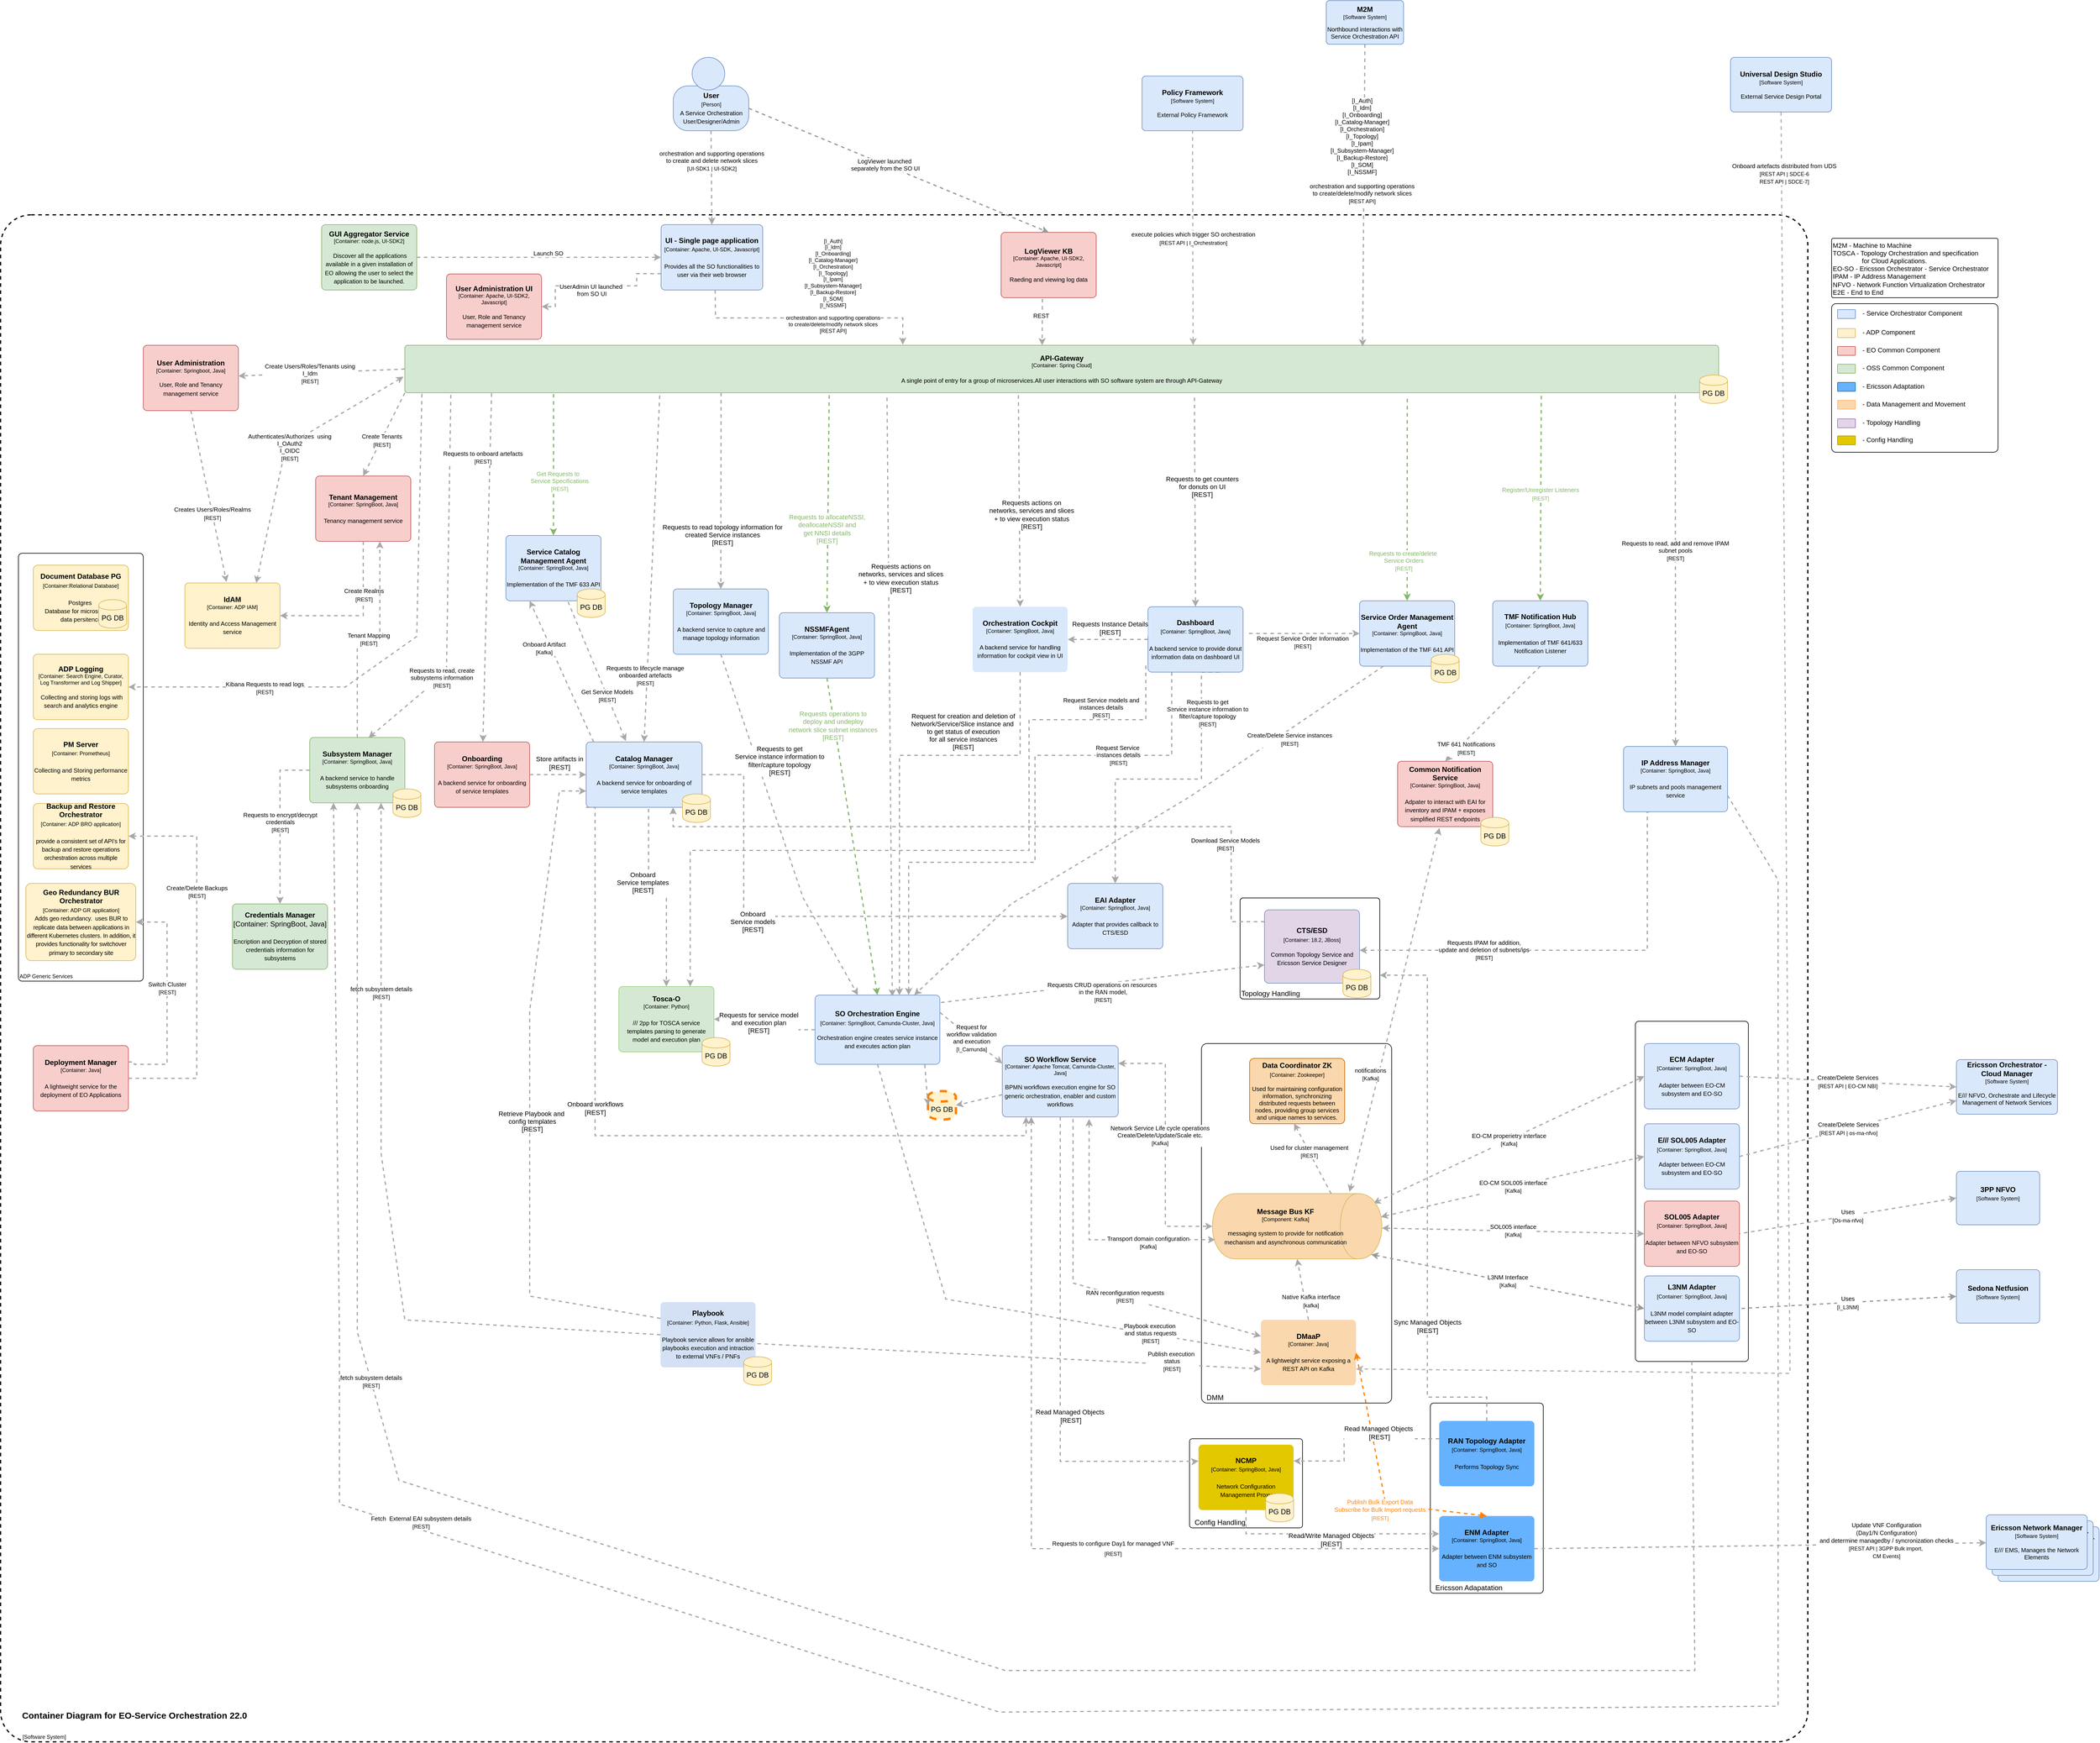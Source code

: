 <mxfile version="13.9.9" type="device"><diagram id="Qs1tALbuO7KAnAXreMhZ" name="EO-SO 20.4"><mxGraphModel dx="1994" dy="1644" grid="1" gridSize="10" guides="1" tooltips="1" connect="1" arrows="1" fold="1" page="1" pageScale="1" pageWidth="850" pageHeight="1100" math="0" shadow="0"><root><mxCell id="eOnBJu-kauoTRVjVZQrH-0"/><mxCell id="eOnBJu-kauoTRVjVZQrH-1" parent="eOnBJu-kauoTRVjVZQrH-0"/><object label="&lt;div style=&quot;text-align: left&quot;&gt;&lt;font style=&quot;font-size: 9px&quot;&gt;&amp;nbsp; &amp;nbsp; &amp;nbsp; &amp;nbsp; &amp;nbsp; &amp;nbsp; &amp;nbsp; [Software System]&lt;/font&gt;&lt;br&gt;&lt;/div&gt;" placeholders="1" c4Name="name" c4Type="ExecutionEnvironment" c4Application="applicationAndVersion" id="eOnBJu-kauoTRVjVZQrH-2"><mxCell style="rounded=1;whiteSpace=wrap;html=1;labelBackgroundColor=none;fillColor=#ffffff;fontColor=#000000;align=left;arcSize=2;strokeColor=#000000;verticalAlign=bottom;strokeWidth=2;fontSize=12;dashed=1;" parent="eOnBJu-kauoTRVjVZQrH-1" vertex="1"><mxGeometry x="1060" y="700.5" width="3040" height="2569.5" as="geometry"/><C4ExecutionEnvironment as="c4"/></mxCell></object><object label="&lt;div style=&quot;text-align: left&quot;&gt;&amp;nbsp; Config Handling&lt;/div&gt;" placeholders="1" c4Name="hostname" c4Type="DeploymentNode" c4OperationSystem="operationSystem" c4ScalingFactor="scalingFactor" id="_PxuYDwZH2TfiSMOzqmK-6"><mxCell style="rounded=1;whiteSpace=wrap;html=1;labelBackgroundColor=none;fillColor=#ffffff;fontColor=#000000;align=left;arcSize=3;strokeColor=#000000;verticalAlign=bottom;" vertex="1" parent="eOnBJu-kauoTRVjVZQrH-1"><mxGeometry x="3060" y="2760" width="190" height="150" as="geometry"/><C4DeploymentNode as="c4"/></mxCell></object><object label="&lt;div style=&quot;text-align: left&quot;&gt;&amp;nbsp; Ericsson Adapatation&lt;/div&gt;" placeholders="1" c4Name="hostname" c4Type="DeploymentNode" c4OperationSystem="operationSystem" c4ScalingFactor="scalingFactor" id="_PxuYDwZH2TfiSMOzqmK-2"><mxCell style="rounded=1;whiteSpace=wrap;html=1;labelBackgroundColor=none;fillColor=#ffffff;fontColor=#000000;align=left;arcSize=3;strokeColor=#000000;verticalAlign=bottom;" vertex="1" parent="eOnBJu-kauoTRVjVZQrH-1"><mxGeometry x="3465" y="2700" width="190" height="320" as="geometry"/><C4DeploymentNode as="c4"/></mxCell></object><object label="&lt;div style=&quot;text-align: left&quot;&gt;Topology Handling&lt;/div&gt;" placeholders="1" c4Name="hostname" c4Type="DeploymentNode" c4OperationSystem="operationSystem" c4ScalingFactor="scalingFactor" id="bZKGP2ySHocezoPHiTEu-7"><mxCell style="rounded=1;whiteSpace=wrap;html=1;labelBackgroundColor=none;fillColor=#ffffff;fontColor=#000000;align=left;arcSize=3;strokeColor=#000000;verticalAlign=bottom;" parent="eOnBJu-kauoTRVjVZQrH-1" vertex="1"><mxGeometry x="3145" y="1850" width="235" height="170" as="geometry"/><C4DeploymentNode as="c4"/></mxCell></object><object label="&lt;div style=&quot;text-align: left&quot;&gt;&amp;nbsp; DMM&lt;/div&gt;" placeholders="1" c4Name="hostname" c4Type="DeploymentNode" c4OperationSystem="operationSystem" c4ScalingFactor="scalingFactor" id="3Z1r9WGaqa0ngdv8ehdb-24"><mxCell style="rounded=1;whiteSpace=wrap;html=1;labelBackgroundColor=none;fillColor=#ffffff;fontColor=#000000;align=left;arcSize=3;strokeColor=#000000;verticalAlign=bottom;" parent="eOnBJu-kauoTRVjVZQrH-1" vertex="1"><mxGeometry x="3080" y="2095" width="320" height="605" as="geometry"/><C4DeploymentNode as="c4"/></mxCell></object><object label="&lt;div style=&quot;text-align: left&quot;&gt;&lt;br&gt;&lt;/div&gt;" placeholders="1" c4Name="hostname" c4Type="DeploymentNode" c4OperationSystem="operationSystem" c4ScalingFactor="scalingFactor" id="pHjVpU7J4dq0C1tsQu1m-4"><mxCell style="rounded=1;whiteSpace=wrap;html=1;labelBackgroundColor=none;fillColor=#ffffff;fontColor=#000000;align=left;arcSize=3;strokeColor=#000000;verticalAlign=bottom;" parent="eOnBJu-kauoTRVjVZQrH-1" vertex="1"><mxGeometry x="3810" y="2057.5" width="190" height="572.5" as="geometry"/><C4DeploymentNode as="c4"/></mxCell></object><object label="&lt;font size=&quot;1&quot;&gt;&lt;b style=&quot;font-size: 12px&quot;&gt;Ericsson Network Manager&lt;/b&gt;&lt;/font&gt;&lt;br&gt;&lt;font style=&quot;font-size: 9px&quot;&gt;[Software System]&lt;br&gt;&lt;/font&gt;&lt;br&gt;E/// EMS, Manages the Network Elements" c4Name="name" c4Type="SoftwareSystem" c4Description="Beschreibung" placeholders="1" id="HBhXGk4YIMv3sGvja4I8-7"><mxCell style="rounded=1;labelBackgroundColor=none;fillColor=#dae8fc;align=center;arcSize=7;strokeColor=#6c8ebf;fontSize=10;html=1;whiteSpace=wrap;" parent="eOnBJu-kauoTRVjVZQrH-1" vertex="1"><mxGeometry x="4420" y="2908" width="170" height="92" as="geometry"/><C4SoftwareSystem as="c4"/></mxCell></object><object label="&lt;div style=&quot;text-align: left; font-size: 11px;&quot;&gt;&lt;div style=&quot;text-align: center; font-size: 11px;&quot;&gt;&lt;span style=&quot;font-size: 11px;&quot;&gt;Requests&amp;nbsp;&lt;/span&gt;&lt;span style=&quot;font-size: 11px;&quot;&gt;actions on&lt;/span&gt;&lt;/div&gt;&lt;div style=&quot;text-align: center; font-size: 11px;&quot;&gt;&lt;span style=&quot;font-size: 11px;&quot;&gt;networks, services and&lt;/span&gt;&lt;span style=&quot;font-size: 11px;&quot;&gt;&amp;nbsp;slices&lt;/span&gt;&lt;/div&gt;&lt;div style=&quot;text-align: center; font-size: 11px;&quot;&gt;&lt;span style=&quot;font-size: 11px;&quot;&gt;+ to view execution status&lt;/span&gt;&lt;/div&gt;&lt;div style=&quot;text-align: center; font-size: 11px;&quot;&gt;[REST]&lt;/div&gt;&lt;/div&gt;" c4Type="Relationship" c4Description="Description" c4Technology="technology" id="ky4Ct7HpNC-zkrZmByKy-0"><mxCell style="rounded=0;html=1;jettySize=auto;orthogonalLoop=1;strokeColor=#A8A8A8;strokeWidth=2;fontColor=#000000;jumpStyle=none;dashed=1;fontSize=11;fontStyle=0;entryX=0.619;entryY=0.021;entryDx=0;entryDy=0;entryPerimeter=0;exitX=0.367;exitY=1.1;exitDx=0;exitDy=0;exitPerimeter=0;" parent="eOnBJu-kauoTRVjVZQrH-1" source="eOnBJu-kauoTRVjVZQrH-40" target="eOnBJu-kauoTRVjVZQrH-19" edge="1"><mxGeometry x="-0.396" y="20" width="160" relative="1" as="geometry"><mxPoint x="2510" y="1000" as="sourcePoint"/><mxPoint x="2634" y="1591" as="targetPoint"/><mxPoint as="offset"/><Array as="points"/></mxGeometry><C4Relationship as="c4"/></mxCell></object><mxCell id="eOnBJu-kauoTRVjVZQrH-3" value="" style="group;rounded=0;labelBackgroundColor=none;fillColor=none;fontColor=#000000;align=center;html=1;fontSize=12;" parent="eOnBJu-kauoTRVjVZQrH-1" vertex="1" connectable="0"><mxGeometry x="2191.5" y="435.5" width="127" height="123.5" as="geometry"/><C4Person as="c4"/></mxCell><object label="&lt;b&gt;User&lt;/b&gt;&lt;div&gt;&lt;font style=&quot;font-size: 9px&quot;&gt;[Person]&lt;/font&gt;&lt;/div&gt;&lt;div&gt;&lt;font style=&quot;font-size: 10px&quot;&gt;A Service Orchestration User/Designer/Admin&lt;/font&gt;&lt;br&gt;&lt;/div&gt;" placeholders="1" c4Name="name" c4Type="body" c4Description="Description" id="eOnBJu-kauoTRVjVZQrH-4"><mxCell style="rounded=1;whiteSpace=wrap;html=1;labelBackgroundColor=none;fillColor=#dae8fc;fontColor=#000000;align=center;arcSize=33;strokeColor=#6c8ebf;fontSize=12;" parent="eOnBJu-kauoTRVjVZQrH-3" vertex="1"><mxGeometry y="48.028" width="127" height="75.472" as="geometry"/><C4Person as="c4"/></mxCell></object><mxCell id="eOnBJu-kauoTRVjVZQrH-5" value="" style="ellipse;whiteSpace=wrap;html=1;aspect=fixed;rounded=0;labelBackgroundColor=none;fillColor=#dae8fc;fontSize=12;fontColor=#000000;align=center;strokeColor=#6c8ebf;" parent="eOnBJu-kauoTRVjVZQrH-3" vertex="1"><mxGeometry x="31.75" width="54.889" height="54.889" as="geometry"/><C4Person as="c4"/></mxCell><object label="&lt;span style=&quot;font-size: 12px&quot;&gt;&lt;b style=&quot;font-size: 12px&quot;&gt;UI - Single page application&lt;/b&gt;&lt;/span&gt;&lt;div&gt;&lt;font style=&quot;font-size: 9px&quot;&gt;[Container: Apache, UI-SDK, Javascript]&lt;/font&gt;&lt;/div&gt;&lt;div style=&quot;font-size: 12px&quot;&gt;&lt;br style=&quot;font-size: 12px&quot;&gt;&lt;/div&gt;&lt;font style=&quot;font-size: 10px&quot;&gt;Provides all the SO functionalities to user via their web browser&lt;/font&gt;" placeholders="1" c4Name="name" c4Type="Container" c4Technology="technology" c4Description="Description" id="eOnBJu-kauoTRVjVZQrH-9"><mxCell style="rounded=1;whiteSpace=wrap;html=1;labelBackgroundColor=none;fillColor=#dae8fc;fontColor=#000000;align=center;arcSize=6;strokeColor=#6c8ebf;fontSize=12;" parent="eOnBJu-kauoTRVjVZQrH-1" vertex="1"><mxGeometry x="2171" y="717" width="171" height="110" as="geometry"/><C4Container as="c4"/></mxCell></object><object label="&lt;span style=&quot;font-size: 12px&quot;&gt;&lt;b&gt;Orchestration Cockpit&lt;/b&gt;&lt;/span&gt;&lt;div style=&quot;font-size: 9px&quot;&gt;[Container:&amp;nbsp;&lt;span&gt;SpingBoot, Java&lt;/span&gt;&lt;span&gt;]&lt;/span&gt;&lt;/div&gt;&lt;div style=&quot;font-size: 12px&quot;&gt;&lt;br style=&quot;font-size: 12px&quot;&gt;&lt;/div&gt;&lt;div&gt;&lt;font style=&quot;font-size: 10px&quot;&gt;A backend service for handling information for cockpit view in UI&lt;/font&gt;&lt;/div&gt;" placeholders="1" c4Name="name" c4Type="Container" c4Technology="technology" c4Description="Description" id="eOnBJu-kauoTRVjVZQrH-10"><mxCell style="rounded=1;whiteSpace=wrap;html=1;labelBackgroundColor=none;fillColor=#dae8fc;fontColor=#000000;align=center;arcSize=6;strokeColor=none;fontSize=12;dashed=1;strokeWidth=2;" parent="eOnBJu-kauoTRVjVZQrH-1" vertex="1"><mxGeometry x="2695" y="1360" width="160" height="110" as="geometry"/><C4Container as="c4"/></mxCell></object><object label="&lt;span style=&quot;font-size: 12px&quot;&gt;&lt;b&gt;Onboarding&lt;/b&gt;&lt;/span&gt;&lt;div style=&quot;font-size: 9px&quot;&gt;[Container:&amp;nbsp;&lt;span&gt;SpringBoot, Java&lt;/span&gt;&lt;span&gt;]&lt;/span&gt;&lt;/div&gt;&lt;div style=&quot;font-size: 12px&quot;&gt;&lt;br style=&quot;font-size: 12px&quot;&gt;&lt;/div&gt;&lt;div&gt;&lt;font style=&quot;font-size: 10px&quot;&gt;A backend service for onboarding of service templates&lt;/font&gt;&lt;/div&gt;" placeholders="1" c4Name="name" c4Type="Container" c4Technology="technology" c4Description="Description" id="eOnBJu-kauoTRVjVZQrH-11"><mxCell style="rounded=1;whiteSpace=wrap;html=1;labelBackgroundColor=none;fillColor=#f8cecc;align=center;arcSize=6;strokeColor=#b85450;fontSize=12;" parent="eOnBJu-kauoTRVjVZQrH-1" vertex="1"><mxGeometry x="1790" y="1587.5" width="160" height="110" as="geometry"/><C4Container as="c4"/></mxCell></object><object label="&lt;span style=&quot;font-size: 12px&quot;&gt;&lt;b&gt;Subsystem Manager&lt;/b&gt;&lt;/span&gt;&lt;div style=&quot;font-size: 9px&quot;&gt;[Container:&amp;nbsp;&lt;span&gt;SpringBoot, Java&lt;/span&gt;&lt;span&gt;]&lt;/span&gt;&lt;/div&gt;&lt;div style=&quot;font-size: 12px&quot;&gt;&lt;br style=&quot;font-size: 12px&quot;&gt;&lt;/div&gt;&lt;div&gt;&lt;font style=&quot;font-size: 10px&quot;&gt;A backend service to handle subsystems onboarding&lt;/font&gt;&lt;/div&gt;" placeholders="1" c4Name="name" c4Type="Container" c4Technology="technology" c4Description="Description" id="eOnBJu-kauoTRVjVZQrH-12"><mxCell style="rounded=1;whiteSpace=wrap;html=1;labelBackgroundColor=none;fillColor=#d5e8d4;align=center;arcSize=6;strokeColor=#82b366;fontSize=12;" parent="eOnBJu-kauoTRVjVZQrH-1" vertex="1"><mxGeometry x="1580" y="1580" width="160" height="110" as="geometry"/><C4Container as="c4"/></mxCell></object><object label="&lt;span style=&quot;font-size: 12px&quot;&gt;&lt;b&gt;Topology Manager&lt;/b&gt;&lt;/span&gt;&lt;div style=&quot;font-size: 9px&quot;&gt;[Container:&amp;nbsp;&lt;span&gt;SpringBoot, Java&lt;/span&gt;&lt;span&gt;]&lt;/span&gt;&lt;/div&gt;&lt;div style=&quot;font-size: 12px&quot;&gt;&lt;br style=&quot;font-size: 12px&quot;&gt;&lt;/div&gt;&lt;div&gt;&lt;font style=&quot;font-size: 10px&quot;&gt;A backend service to capture and manage topology information&lt;/font&gt;&lt;/div&gt;" placeholders="1" c4Name="name" c4Type="Container" c4Technology="technology" c4Description="Description" id="eOnBJu-kauoTRVjVZQrH-14"><mxCell style="rounded=1;whiteSpace=wrap;html=1;labelBackgroundColor=none;fillColor=#dae8fc;fontColor=#000000;align=center;arcSize=6;strokeColor=#6c8ebf;fontSize=12;" parent="eOnBJu-kauoTRVjVZQrH-1" vertex="1"><mxGeometry x="2191.5" y="1330" width="160" height="110" as="geometry"/><C4Container as="c4"/></mxCell></object><object label="&lt;span style=&quot;font-size: 12px&quot;&gt;&lt;b&gt;Credentials Manager&lt;/b&gt;&lt;/span&gt;&lt;div style=&quot;font-size: 12px&quot;&gt;[Container:&amp;nbsp;&lt;span style=&quot;font-size: 12px&quot;&gt;SpringBoot, Java&lt;/span&gt;&lt;span style=&quot;font-size: 12px&quot;&gt;]&lt;/span&gt;&lt;/div&gt;&lt;div style=&quot;font-size: 12px&quot;&gt;&lt;br style=&quot;font-size: 12px&quot;&gt;&lt;/div&gt;&lt;div&gt;&lt;font style=&quot;font-size: 10px&quot;&gt;Encription and Decryption of stored credentials information for subsystems&lt;/font&gt;&lt;/div&gt;" placeholders="1" c4Name="name" c4Type="Container" c4Technology="technology" c4Description="Description" id="eOnBJu-kauoTRVjVZQrH-15"><mxCell style="rounded=1;whiteSpace=wrap;html=1;labelBackgroundColor=none;fillColor=#d5e8d4;align=center;arcSize=6;strokeColor=#82b366;fontSize=12;" parent="eOnBJu-kauoTRVjVZQrH-1" vertex="1"><mxGeometry x="1450" y="1860" width="160" height="110" as="geometry"/><C4Container as="c4"/></mxCell></object><object label="&lt;span&gt;&lt;b&gt;CTS/ESD&lt;br&gt;&lt;/b&gt;&lt;/span&gt;&lt;span style=&quot;font-size: 9px&quot;&gt;[Container: 18.2, JBoss]&lt;/span&gt;&lt;br&gt;&lt;div style=&quot;font-size: 9px&quot;&gt;&lt;br&gt;&lt;/div&gt;&lt;div&gt;&lt;font style=&quot;font-size: 10px&quot;&gt;Common Topology Service and Ericsson Service Designer&lt;/font&gt;&lt;/div&gt;" placeholders="1" c4Name="name" c4Type="Container" c4Technology="technology" c4Description="Description" id="eOnBJu-kauoTRVjVZQrH-16"><mxCell style="rounded=1;whiteSpace=wrap;html=1;labelBackgroundColor=none;align=center;arcSize=6;strokeColor=#6c8ebf;fontSize=12;fillColor=#E1D5E7;" parent="eOnBJu-kauoTRVjVZQrH-1" vertex="1"><mxGeometry x="3186" y="1870" width="160" height="123.5" as="geometry"/><C4Container as="c4"/></mxCell></object><object label="&lt;b&gt;Tosca-O&lt;/b&gt;&lt;br style=&quot;font-size: 12px&quot;&gt;&lt;div style=&quot;font-size: 9px&quot;&gt;[Container:&amp;nbsp;&lt;span&gt;Python&lt;/span&gt;&lt;span&gt;]&lt;/span&gt;&lt;/div&gt;&lt;div style=&quot;font-size: 12px&quot;&gt;&lt;br style=&quot;font-size: 12px&quot;&gt;&lt;/div&gt;&lt;div&gt;&lt;font style=&quot;font-size: 10px&quot;&gt;/// 2pp for TOSCA service templates parsing to generate model and execution plan&lt;/font&gt;&lt;br style=&quot;font-size: 12px&quot;&gt;&lt;/div&gt;" placeholders="1" c4Name="name" c4Type="Container" c4Technology="technology" c4Description="Description" id="eOnBJu-kauoTRVjVZQrH-17"><mxCell style="rounded=1;whiteSpace=wrap;html=1;labelBackgroundColor=none;fillColor=#d5e8d4;align=center;arcSize=6;fontSize=12;strokeWidth=1;strokeColor=#97D077;" parent="eOnBJu-kauoTRVjVZQrH-1" vertex="1"><mxGeometry x="2100" y="1999.001" width="160" height="110" as="geometry"/><C4Container as="c4"/></mxCell></object><object label="&lt;span style=&quot;font-size: 12px&quot;&gt;&lt;b&gt;EAI Adapter&lt;/b&gt;&lt;/span&gt;&lt;div style=&quot;font-size: 9px&quot;&gt;[Container:&amp;nbsp;&lt;span&gt;SpringBoot, Java&lt;/span&gt;&lt;span&gt;]&lt;/span&gt;&lt;/div&gt;&lt;div style=&quot;font-size: 12px&quot;&gt;&lt;br style=&quot;font-size: 12px&quot;&gt;&lt;/div&gt;&lt;div&gt;&lt;font style=&quot;font-size: 10px&quot;&gt;Adapter that provides callback to CTS/ESD&lt;/font&gt;&lt;/div&gt;" placeholders="1" c4Name="name" c4Type="Container" c4Technology="technology" c4Description="Description" id="eOnBJu-kauoTRVjVZQrH-18"><mxCell style="rounded=1;whiteSpace=wrap;html=1;labelBackgroundColor=none;fillColor=#dae8fc;align=center;arcSize=6;strokeColor=#6c8ebf;fontSize=12;strokeWidth=1;" parent="eOnBJu-kauoTRVjVZQrH-1" vertex="1"><mxGeometry x="2855" y="1825.5" width="160" height="110" as="geometry"/><C4Container as="c4"/></mxCell></object><object label="&lt;b style=&quot;font-size: 12px&quot;&gt;SO Orchestration Engine&lt;/b&gt;&lt;br style=&quot;font-size: 12px&quot;&gt;&lt;font style=&quot;font-size: 9px&quot;&gt;[Container:&amp;nbsp;SpringBoot, Camunda-Cluster, Java]&lt;br&gt;&lt;/font&gt;&lt;div style=&quot;font-size: 9px&quot;&gt;&lt;br&gt;&lt;/div&gt;&lt;div&gt;&lt;font style=&quot;font-size: 10px&quot;&gt;Orchestration engine creates service instance and executes action plan&lt;/font&gt;&lt;/div&gt;" placeholders="1" c4Name="name" c4Type="Container" c4Technology="technology" c4Description="Description" id="eOnBJu-kauoTRVjVZQrH-19"><mxCell style="rounded=1;whiteSpace=wrap;html=1;labelBackgroundColor=none;fillColor=#dae8fc;fontColor=#000000;align=center;arcSize=6;fontSize=12;strokeWidth=1;strokeColor=#6C8EBF;" parent="eOnBJu-kauoTRVjVZQrH-1" vertex="1"><mxGeometry x="2430" y="2013.5" width="210" height="116.5" as="geometry"/><C4Container as="c4"/></mxCell></object><object label="&lt;b&gt;SO Workflow Service&lt;/b&gt;&lt;br style=&quot;font-size: 12px&quot;&gt;&lt;div style=&quot;font-size: 9px&quot;&gt;&lt;font style=&quot;font-size: 9px&quot;&gt;[Container: Apache Tomcat, Camunda-Cluster, Java]&lt;/font&gt;&lt;/div&gt;&lt;div style=&quot;font-size: 9px&quot;&gt;&lt;br&gt;&lt;/div&gt;&lt;div&gt;&lt;font style=&quot;font-size: 10px&quot;&gt;BPMN workflows execution engine for SO generic orchestration, enabler and custom workflows&lt;/font&gt;&lt;/div&gt;" placeholders="1" c4Name="name" c4Type="Container" c4Technology="technology" c4Description="Description" id="eOnBJu-kauoTRVjVZQrH-20"><mxCell style="rounded=1;whiteSpace=wrap;html=1;labelBackgroundColor=none;fillColor=#dae8fc;fontColor=#000000;align=center;arcSize=6;fontSize=12;strokeWidth=1;strokeColor=#6C8EBF;" parent="eOnBJu-kauoTRVjVZQrH-1" vertex="1"><mxGeometry x="2745" y="2098.5" width="195" height="120" as="geometry"/><C4Container as="c4"/></mxCell></object><object label="&lt;div style=&quot;text-align: left&quot;&gt;&lt;div style=&quot;font-size: 10px ; text-align: center&quot;&gt;&lt;span&gt;Requests to read, create&lt;/span&gt;&lt;/div&gt;&lt;div style=&quot;font-size: 10px ; text-align: center&quot;&gt;&lt;span&gt;subsystems information&lt;/span&gt;&lt;/div&gt;&lt;div style=&quot;text-align: center&quot;&gt;&lt;font style=&quot;font-size: 9px&quot;&gt;[REST]&lt;/font&gt;&lt;/div&gt;&lt;/div&gt;" c4Type="Relationship" c4Description="Description" c4Technology="technology" id="eOnBJu-kauoTRVjVZQrH-21"><mxCell style="rounded=0;html=1;jettySize=auto;orthogonalLoop=1;strokeColor=#A8A8A8;strokeWidth=2;fontColor=#000000;jumpStyle=none;dashed=1;fontSize=11;fontStyle=0;exitX=0.035;exitY=1.042;exitDx=0;exitDy=0;exitPerimeter=0;entryX=0.619;entryY=0.005;entryDx=0;entryDy=0;entryPerimeter=0;" parent="eOnBJu-kauoTRVjVZQrH-1" source="eOnBJu-kauoTRVjVZQrH-40" target="eOnBJu-kauoTRVjVZQrH-12" edge="1"><mxGeometry x="0.505" y="2" width="160" relative="1" as="geometry"><mxPoint x="2385" y="1470" as="sourcePoint"/><mxPoint x="1957" y="1589.0" as="targetPoint"/><mxPoint x="1" as="offset"/><Array as="points"><mxPoint x="1810" y="1470"/></Array></mxGeometry><C4Relationship as="c4"/></mxCell></object><object label="&lt;div style=&quot;text-align: left&quot;&gt;&lt;div style=&quot;font-size: 10px ; text-align: center&quot;&gt;&lt;span&gt;Requests to onboard artefacts&lt;/span&gt;&lt;/div&gt;&lt;div style=&quot;text-align: center&quot;&gt;&lt;font style=&quot;font-size: 9px&quot;&gt;[REST]&lt;/font&gt;&lt;/div&gt;&lt;/div&gt;" c4Type="Relationship" c4Description="Description" c4Technology="technology" id="eOnBJu-kauoTRVjVZQrH-22"><mxCell style="rounded=0;html=1;jettySize=auto;orthogonalLoop=1;strokeColor=#A8A8A8;strokeWidth=2;fontColor=#000000;jumpStyle=none;dashed=1;fontSize=11;fontStyle=0;exitX=0.066;exitY=1.011;exitDx=0;exitDy=0;exitPerimeter=0;" parent="eOnBJu-kauoTRVjVZQrH-1" source="eOnBJu-kauoTRVjVZQrH-40" target="eOnBJu-kauoTRVjVZQrH-11" edge="1"><mxGeometry x="-0.627" y="-12" width="160" relative="1" as="geometry"><mxPoint x="2425" y="1498" as="sourcePoint"/><mxPoint x="2585" y="1498" as="targetPoint"/><mxPoint y="-1" as="offset"/></mxGeometry><C4Relationship as="c4"/></mxCell></object><object label="&lt;div style=&quot;text-align: left; font-size: 11px;&quot;&gt;&lt;div style=&quot;text-align: center; font-size: 11px;&quot;&gt;&lt;span style=&quot;font-size: 11px;&quot;&gt;Requests&amp;nbsp;&lt;/span&gt;&lt;span style=&quot;font-size: 11px;&quot;&gt;actions on&lt;/span&gt;&lt;/div&gt;&lt;div style=&quot;text-align: center; font-size: 11px;&quot;&gt;&lt;span style=&quot;font-size: 11px;&quot;&gt;networks, services and&lt;/span&gt;&lt;span style=&quot;font-size: 11px;&quot;&gt;&amp;nbsp;slices&lt;/span&gt;&lt;/div&gt;&lt;div style=&quot;text-align: center; font-size: 11px;&quot;&gt;&lt;span style=&quot;font-size: 11px;&quot;&gt;+ to view execution status&lt;/span&gt;&lt;/div&gt;&lt;div style=&quot;text-align: center; font-size: 11px;&quot;&gt;[REST]&lt;/div&gt;&lt;/div&gt;" c4Type="Relationship" c4Description="Description" c4Technology="technology" id="eOnBJu-kauoTRVjVZQrH-23"><mxCell style="edgeStyle=none;rounded=0;html=1;jettySize=auto;orthogonalLoop=1;strokeColor=#A8A8A8;strokeWidth=2;fontColor=#000000;jumpStyle=none;dashed=1;fontSize=11;fontStyle=0;entryX=0.5;entryY=0;entryDx=0;entryDy=0;exitX=0.467;exitY=1.05;exitDx=0;exitDy=0;exitPerimeter=0;" parent="eOnBJu-kauoTRVjVZQrH-1" source="eOnBJu-kauoTRVjVZQrH-40" target="eOnBJu-kauoTRVjVZQrH-10" edge="1"><mxGeometry x="0.135" y="20" width="160" relative="1" as="geometry"><mxPoint x="2475" y="1498" as="sourcePoint"/><mxPoint x="2624" y="1581" as="targetPoint"/><mxPoint y="-1" as="offset"/></mxGeometry><C4Relationship as="c4"/></mxCell></object><object label="&lt;div style=&quot;text-align: left; font-size: 11px;&quot;&gt;&lt;div style=&quot;text-align: center; font-size: 11px;&quot;&gt;&lt;span style=&quot;font-size: 11px;&quot;&gt;Requests to get counters&lt;/span&gt;&lt;/div&gt;&lt;div style=&quot;text-align: center; font-size: 11px;&quot;&gt;&lt;span style=&quot;font-size: 11px;&quot;&gt;for donuts on UI&lt;/span&gt;&lt;/div&gt;&lt;div style=&quot;text-align: center; font-size: 11px;&quot;&gt;[REST]&lt;/div&gt;&lt;/div&gt;" c4Type="Relationship" c4Description="Description" c4Technology="technology" id="eOnBJu-kauoTRVjVZQrH-24"><mxCell style="edgeStyle=none;rounded=0;html=1;jettySize=auto;orthogonalLoop=1;strokeColor=#A8A8A8;strokeWidth=2;fontColor=#000000;jumpStyle=none;dashed=1;fontSize=11;fontStyle=0;exitX=0.601;exitY=1.1;exitDx=0;exitDy=0;entryX=0.5;entryY=0;entryDx=0;entryDy=0;exitPerimeter=0;" parent="eOnBJu-kauoTRVjVZQrH-1" source="eOnBJu-kauoTRVjVZQrH-40" target="eOnBJu-kauoTRVjVZQrH-13" edge="1"><mxGeometry x="-0.145" y="12" width="160" relative="1" as="geometry"><mxPoint x="3440" y="1201" as="sourcePoint"/><mxPoint x="2715" y="1498" as="targetPoint"/><mxPoint as="offset"/></mxGeometry><C4Relationship as="c4"/></mxCell></object><object label="&lt;div style=&quot;text-align: left; font-size: 11px;&quot;&gt;&lt;div style=&quot;text-align: center; font-size: 11px;&quot;&gt;&lt;span style=&quot;font-size: 11px;&quot;&gt;Requests to read topology information for&lt;/span&gt;&lt;/div&gt;&lt;div style=&quot;text-align: center; font-size: 11px;&quot;&gt;&lt;span style=&quot;font-size: 11px;&quot;&gt;created Service instances&lt;/span&gt;&lt;/div&gt;&lt;div style=&quot;text-align: center; font-size: 11px;&quot;&gt;[REST]&lt;/div&gt;&lt;/div&gt;" c4Type="Relationship" c4Description="Description" c4Technology="technology" id="eOnBJu-kauoTRVjVZQrH-26"><mxCell style="edgeStyle=none;rounded=0;html=1;entryX=0.5;entryY=0;jettySize=auto;orthogonalLoop=1;strokeColor=#A8A8A8;strokeWidth=2;fontColor=#000000;jumpStyle=none;dashed=1;fontSize=11;fontStyle=0;entryDx=0;entryDy=0;" parent="eOnBJu-kauoTRVjVZQrH-1" target="eOnBJu-kauoTRVjVZQrH-14" edge="1"><mxGeometry x="0.444" y="2" width="160" relative="1" as="geometry"><mxPoint x="2272" y="1000" as="sourcePoint"/><mxPoint x="2825" y="1448" as="targetPoint"/><mxPoint as="offset"/></mxGeometry><C4Relationship as="c4"/></mxCell></object><object label="&lt;div style=&quot;text-align: left&quot;&gt;&lt;div style=&quot;font-size: 10px ; text-align: center&quot;&gt;&lt;span&gt;Requests to encrypt/decrypt&lt;/span&gt;&lt;/div&gt;&lt;div style=&quot;font-size: 10px ; text-align: center&quot;&gt;&lt;span&gt;credentials&lt;/span&gt;&lt;/div&gt;&lt;div style=&quot;text-align: center&quot;&gt;&lt;font style=&quot;font-size: 9px&quot;&gt;[REST]&lt;/font&gt;&lt;/div&gt;&lt;/div&gt;" c4Type="Relationship" c4Description="Description" c4Technology="technology" id="eOnBJu-kauoTRVjVZQrH-27"><mxCell style="rounded=0;html=1;jettySize=auto;orthogonalLoop=1;strokeColor=#A8A8A8;strokeWidth=2;fontColor=#000000;jumpStyle=none;dashed=1;startArrow=none;startFill=0;fontSize=11;exitX=0;exitY=0.5;exitDx=0;exitDy=0;fontStyle=0;edgeStyle=orthogonalEdgeStyle;" parent="eOnBJu-kauoTRVjVZQrH-1" source="eOnBJu-kauoTRVjVZQrH-12" target="eOnBJu-kauoTRVjVZQrH-15" edge="1"><mxGeometry width="160" relative="1" as="geometry"><mxPoint x="2065" y="1668" as="sourcePoint"/><mxPoint x="2065" y="1728" as="targetPoint"/></mxGeometry><C4Relationship as="c4"/></mxCell></object><object label="&lt;div style=&quot;text-align: left; font-size: 11px;&quot;&gt;&lt;div style=&quot;text-align: center; font-size: 11px;&quot;&gt;&lt;span style=&quot;font-size: 11px;&quot;&gt;Requests for service model&lt;/span&gt;&lt;/div&gt;&lt;div style=&quot;text-align: center; font-size: 11px;&quot;&gt;&lt;span style=&quot;font-size: 11px;&quot;&gt;and&amp;nbsp;&lt;/span&gt;&lt;span style=&quot;font-size: 11px;&quot;&gt;execution plan&lt;/span&gt;&lt;/div&gt;&lt;div style=&quot;text-align: center; font-size: 11px;&quot;&gt;[REST]&lt;/div&gt;&lt;/div&gt;" c4Type="Relationship" c4Description="Description" c4Technology="technology" id="eOnBJu-kauoTRVjVZQrH-31"><mxCell style="edgeStyle=orthogonalEdgeStyle;rounded=0;html=1;entryX=1;entryY=0.5;jettySize=auto;orthogonalLoop=1;strokeColor=#A8A8A8;strokeWidth=2;fontColor=#000000;jumpStyle=none;dashed=1;fillColor=#d5e8d4;fontSize=11;fontStyle=0;entryDx=0;entryDy=0;exitX=0;exitY=0.5;exitDx=0;exitDy=0;" parent="eOnBJu-kauoTRVjVZQrH-1" source="eOnBJu-kauoTRVjVZQrH-19" target="eOnBJu-kauoTRVjVZQrH-17" edge="1"><mxGeometry x="0.03" y="10" width="160" relative="1" as="geometry"><mxPoint x="2426" y="2048" as="sourcePoint"/><mxPoint x="2665" y="1949" as="targetPoint"/><mxPoint as="offset"/><Array as="points"/></mxGeometry><C4Relationship as="c4"/></mxCell></object><object label="&lt;div style=&quot;text-align: left&quot;&gt;&lt;div style=&quot;font-size: 10px ; text-align: center&quot;&gt;&lt;span&gt;Requests IPAM for addition,&lt;/span&gt;&lt;/div&gt;&lt;div style=&quot;font-size: 10px ; text-align: center&quot;&gt;&lt;span&gt;update and deletion of subnets/ips&lt;/span&gt;&lt;/div&gt;&lt;div style=&quot;text-align: center&quot;&gt;&lt;font style=&quot;font-size: 9px&quot;&gt;[REST]&lt;/font&gt;&lt;/div&gt;&lt;/div&gt;" c4Type="Relationship" c4Description="Description" c4Technology="technology" id="eOnBJu-kauoTRVjVZQrH-32"><mxCell style="rounded=0;html=1;jettySize=auto;orthogonalLoop=1;strokeColor=#A8A8A8;strokeWidth=2;fontColor=#000000;jumpStyle=none;dashed=1;exitX=0.25;exitY=1;fillColor=#e1d5e7;exitDx=0;exitDy=0;fontSize=11;edgeStyle=orthogonalEdgeStyle;fontStyle=0;" parent="eOnBJu-kauoTRVjVZQrH-1" source="eOnBJu-kauoTRVjVZQrH-45" edge="1"><mxGeometry x="0.421" width="160" relative="1" as="geometry"><mxPoint x="3115" y="1679" as="sourcePoint"/><mxPoint x="3346" y="1938" as="targetPoint"/><mxPoint as="offset"/><Array as="points"><mxPoint x="3830" y="1705"/><mxPoint x="3830" y="1938"/></Array></mxGeometry><C4Relationship as="c4"/></mxCell></object><object label="&lt;div style=&quot;text-align: left&quot;&gt;&lt;div style=&quot;font-size: 10px ; text-align: center&quot;&gt;&lt;span&gt;Requests to get&lt;/span&gt;&lt;/div&gt;&lt;div style=&quot;font-size: 10px ; text-align: center&quot;&gt;&lt;span&gt;Service instance information to&lt;/span&gt;&lt;/div&gt;&lt;div style=&quot;font-size: 10px ; text-align: center&quot;&gt;&lt;span&gt;filter/capture topology&lt;/span&gt;&lt;/div&gt;&lt;div style=&quot;text-align: center&quot;&gt;&lt;font style=&quot;font-size: 9px&quot;&gt;[REST]&lt;/font&gt;&lt;/div&gt;&lt;/div&gt;" c4Type="Relationship" c4Description="Description" c4Technology="technology" id="eOnBJu-kauoTRVjVZQrH-33"><mxCell style="edgeStyle=orthogonalEdgeStyle;rounded=0;html=1;jettySize=auto;orthogonalLoop=1;strokeColor=#A8A8A8;strokeWidth=2;fontColor=#000000;jumpStyle=none;dashed=1;fillColor=#e1d5e7;fontSize=11;fontStyle=0;exitX=0.75;exitY=1;exitDx=0;exitDy=0;entryX=0.5;entryY=0;entryDx=0;entryDy=0;" parent="eOnBJu-kauoTRVjVZQrH-1" source="eOnBJu-kauoTRVjVZQrH-13" target="eOnBJu-kauoTRVjVZQrH-18" edge="1"><mxGeometry x="-0.626" y="10" width="160" relative="1" as="geometry"><mxPoint x="3200" y="1616" as="sourcePoint"/><mxPoint x="2980" y="1826" as="targetPoint"/><mxPoint as="offset"/><Array as="points"><mxPoint x="3080" y="1470"/><mxPoint x="3080" y="1650"/><mxPoint x="2935" y="1650"/></Array></mxGeometry><C4Relationship as="c4"/></mxCell></object><object label="&lt;div style=&quot;text-align: left&quot;&gt;&lt;div style=&quot;font-size: 10px ; text-align: center&quot;&gt;&lt;span&gt;Request Service&amp;nbsp;&lt;/span&gt;&lt;/div&gt;&lt;div style=&quot;font-size: 10px ; text-align: center&quot;&gt;&lt;span&gt;instances details&lt;/span&gt;&lt;/div&gt;&lt;div style=&quot;text-align: center&quot;&gt;&lt;font style=&quot;font-size: 9px&quot;&gt;[REST]&lt;/font&gt;&lt;/div&gt;&lt;/div&gt;" c4Type="Relationship" c4Description="Description" c4Technology="technology" id="eOnBJu-kauoTRVjVZQrH-34"><mxCell style="rounded=0;html=1;jettySize=auto;orthogonalLoop=1;strokeColor=#A8A8A8;strokeWidth=2;fontColor=#000000;jumpStyle=none;dashed=1;fillColor=#e1d5e7;fontSize=11;fontStyle=0;edgeStyle=orthogonalEdgeStyle;exitX=0.25;exitY=1;exitDx=0;exitDy=0;entryX=0.75;entryY=0;entryDx=0;entryDy=0;" parent="eOnBJu-kauoTRVjVZQrH-1" source="eOnBJu-kauoTRVjVZQrH-13" target="eOnBJu-kauoTRVjVZQrH-19" edge="1"><mxGeometry x="-0.533" width="160" relative="1" as="geometry"><mxPoint x="3050" y="1640" as="sourcePoint"/><mxPoint x="2545" y="2014" as="targetPoint"/><mxPoint as="offset"/><Array as="points"><mxPoint x="3030" y="1610"/><mxPoint x="2800" y="1610"/><mxPoint x="2800" y="1790"/><mxPoint x="2588" y="1790"/></Array></mxGeometry><C4Relationship as="c4"/></mxCell></object><object label="&lt;div style=&quot;text-align: left&quot;&gt;&lt;div style=&quot;font-size: 10px ; text-align: center&quot;&gt;&lt;span&gt;Request for&lt;/span&gt;&lt;/div&gt;&lt;div style=&quot;font-size: 10px ; text-align: center&quot;&gt;&lt;span&gt;workflow validation&lt;/span&gt;&lt;/div&gt;&lt;div style=&quot;font-size: 10px ; text-align: center&quot;&gt;&lt;span&gt;and execution&lt;/span&gt;&lt;/div&gt;&lt;div style=&quot;text-align: center&quot;&gt;&lt;font style=&quot;font-size: 9px&quot;&gt;[I_Camunda]&lt;/font&gt;&lt;/div&gt;&lt;/div&gt;" c4Type="Relationship" c4Description="Description" c4Technology="technology" id="eOnBJu-kauoTRVjVZQrH-35"><mxCell style="edgeStyle=none;rounded=0;html=1;jettySize=auto;orthogonalLoop=1;strokeColor=#A8A8A8;strokeWidth=2;fontColor=#000000;jumpStyle=none;dashed=1;exitX=1;exitY=0.25;entryX=0;entryY=0.25;fontSize=11;fontStyle=0" parent="eOnBJu-kauoTRVjVZQrH-1" source="eOnBJu-kauoTRVjVZQrH-19" target="eOnBJu-kauoTRVjVZQrH-20" edge="1"><mxGeometry width="160" relative="1" as="geometry"><mxPoint x="2755" y="1989" as="sourcePoint"/><mxPoint x="2915" y="1989" as="targetPoint"/></mxGeometry><C4Relationship as="c4"/></mxCell></object><object label="&lt;span style=&quot;font-size: 12px&quot;&gt;&lt;b&gt;API-Gateway&lt;/b&gt;&lt;/span&gt;&lt;div style=&quot;font-size: 9px&quot;&gt;[Container:&amp;nbsp;&lt;span&gt;Spring Cloud&lt;/span&gt;&lt;span&gt;]&lt;/span&gt;&lt;/div&gt;&lt;div style=&quot;font-size: 12px&quot;&gt;&lt;br style=&quot;font-size: 12px&quot;&gt;&lt;/div&gt;&lt;div style=&quot;font-size: 10px&quot;&gt;&lt;font style=&quot;font-size: 10px&quot;&gt;A single point of entry for a group of microservices.&lt;/font&gt;&lt;span&gt;All user interactions with SO software system are through API-Gateway&lt;/span&gt;&lt;/div&gt;" placeholders="1" c4Name="name" c4Type="Container" c4Technology="technology" c4Description="Description" id="eOnBJu-kauoTRVjVZQrH-40"><mxCell style="rounded=1;whiteSpace=wrap;html=1;labelBackgroundColor=none;fillColor=#d5e8d4;align=center;arcSize=6;strokeColor=#82b366;fontSize=12;" parent="eOnBJu-kauoTRVjVZQrH-1" vertex="1"><mxGeometry x="1740" y="920" width="2210" height="80" as="geometry"/><C4Container as="c4"/></mxCell></object><mxCell id="eOnBJu-kauoTRVjVZQrH-41" value="&lt;font style=&quot;font-size: 15px&quot;&gt;&lt;b style=&quot;font-size: 15px&quot;&gt;&amp;nbsp;Container Diagram for EO-Service Orchestration 22.0&lt;br&gt;&lt;br&gt;&lt;/b&gt;&lt;/font&gt;" style="text;html=1;fontSize=15;" parent="eOnBJu-kauoTRVjVZQrH-1" vertex="1"><mxGeometry x="1090" y="3210" width="743" height="30" as="geometry"/></mxCell><object label="&lt;div style=&quot;text-align: left&quot;&gt;&lt;div style=&quot;text-align: center&quot;&gt;&lt;div style=&quot;font-size: 10px&quot;&gt;Request Service models and&lt;/div&gt;&lt;div style=&quot;font-size: 10px&quot;&gt;instances details&lt;/div&gt;&lt;div&gt;&lt;font style=&quot;font-size: 9px&quot;&gt;[REST]&lt;/font&gt;&lt;/div&gt;&lt;/div&gt;&lt;/div&gt;" c4Type="Relationship" c4Description="Beschreibung" c4Technology="technology" id="eOnBJu-kauoTRVjVZQrH-43"><mxCell style="rounded=0;html=1;jettySize=auto;orthogonalLoop=1;strokeColor=#A8A8A8;strokeWidth=2;fontColor=#000000;jumpStyle=none;dashed=1;exitX=-0.022;exitY=0.899;edgeStyle=orthogonalEdgeStyle;fillColor=#d5e8d4;exitPerimeter=0;fontSize=11;fontStyle=0;entryX=0.75;entryY=0;entryDx=0;entryDy=0;exitDx=0;exitDy=0;" parent="eOnBJu-kauoTRVjVZQrH-1" source="eOnBJu-kauoTRVjVZQrH-13" target="eOnBJu-kauoTRVjVZQrH-17" edge="1"><mxGeometry x="-0.744" y="-20" width="160" relative="1" as="geometry"><mxPoint x="2806" y="1669" as="sourcePoint"/><mxPoint x="2168" y="2004" as="targetPoint"/><Array as="points"><mxPoint x="2987" y="1550"/><mxPoint x="2790" y="1550"/><mxPoint x="2790" y="1770"/><mxPoint x="2220" y="1770"/></Array><mxPoint as="offset"/></mxGeometry><C4Relationship as="c4"/></mxCell></object><object label="&lt;span style=&quot;font-size: 12px&quot;&gt;&lt;b&gt;IP Address Manager&lt;/b&gt;&lt;/span&gt;&lt;div style=&quot;font-size: 9px&quot;&gt;[Container:&amp;nbsp;&lt;span&gt;SpringBoot, Java&lt;/span&gt;&lt;span&gt;]&lt;/span&gt;&lt;/div&gt;&lt;div style=&quot;font-size: 12px&quot;&gt;&lt;br style=&quot;font-size: 12px&quot;&gt;&lt;/div&gt;&lt;div&gt;&lt;font style=&quot;font-size: 10px&quot;&gt;IP subnets and pools management service&lt;/font&gt;&lt;/div&gt;" placeholders="1" c4Name="name" c4Type="Container" c4Technology="technology" c4Description="Description" id="eOnBJu-kauoTRVjVZQrH-45"><mxCell style="rounded=1;whiteSpace=wrap;html=1;labelBackgroundColor=none;fillColor=#dae8fc;fontColor=#000000;align=center;arcSize=6;strokeColor=#6c8ebf;fontSize=12;" parent="eOnBJu-kauoTRVjVZQrH-1" vertex="1"><mxGeometry x="3790" y="1595" width="175" height="110" as="geometry"/><C4Container as="c4"/></mxCell></object><object label="&lt;span style=&quot;font-size: 12px&quot;&gt;&lt;b&gt;IdAM&lt;/b&gt;&lt;/span&gt;&lt;div style=&quot;font-size: 9px&quot;&gt;[Container: ADP IAM&lt;span&gt;]&lt;/span&gt;&lt;/div&gt;&lt;div style=&quot;font-size: 12px&quot;&gt;&lt;br style=&quot;font-size: 12px&quot;&gt;&lt;/div&gt;&lt;div&gt;&lt;font style=&quot;font-size: 10px&quot;&gt;Identity and Access Management service&lt;/font&gt;&lt;/div&gt;" placeholders="1" c4Name="name" c4Type="Container" c4Technology="technology" c4Description="Description" id="eOnBJu-kauoTRVjVZQrH-47"><mxCell style="rounded=1;whiteSpace=wrap;html=1;labelBackgroundColor=none;fillColor=#fff2cc;align=center;arcSize=6;strokeColor=#d6b656;fontSize=12;" parent="eOnBJu-kauoTRVjVZQrH-1" vertex="1"><mxGeometry x="1370" y="1320" width="160" height="110" as="geometry"/><C4Container as="c4"/></mxCell></object><object label="&lt;div style=&quot;text-align: left&quot;&gt;&lt;div style=&quot;font-size: 10px ; text-align: center&quot;&gt;&lt;span&gt;Authenticates/Authorizes&amp;nbsp; using&lt;br&gt;I_OAuth2&lt;br&gt;I_OIDC&lt;/span&gt;&lt;/div&gt;&lt;div style=&quot;text-align: center&quot;&gt;&lt;font style=&quot;font-size: 9px&quot;&gt;[REST]&lt;/font&gt;&lt;/div&gt;&lt;/div&gt;" c4Type="Relationship" c4Description="Beschreibung" c4Technology="technology" id="eOnBJu-kauoTRVjVZQrH-48"><mxCell style="rounded=0;html=1;jettySize=auto;orthogonalLoop=1;strokeColor=#A8A8A8;strokeWidth=2;fontColor=#000000;jumpStyle=none;dashed=1;exitX=-0.001;exitY=0.661;entryX=0.75;entryY=0;fontSize=11;exitDx=0;exitDy=0;startArrow=classic;startFill=1;fontStyle=0;entryDx=0;entryDy=0;exitPerimeter=0;" parent="eOnBJu-kauoTRVjVZQrH-1" source="eOnBJu-kauoTRVjVZQrH-40" target="eOnBJu-kauoTRVjVZQrH-47" edge="1"><mxGeometry x="-0.029" y="5" width="160" relative="1" as="geometry"><mxPoint x="3700" y="1443" as="sourcePoint"/><mxPoint x="4310" y="1875" as="targetPoint"/><mxPoint as="offset"/><Array as="points"><mxPoint x="1540" y="1090"/></Array></mxGeometry><C4Relationship as="c4"/></mxCell></object><object label="&lt;span style=&quot;font-size: 12px&quot;&gt;&lt;b&gt;Catalog Manager&lt;/b&gt;&lt;/span&gt;&lt;div style=&quot;font-size: 9px&quot;&gt;[Container:&amp;nbsp;&lt;span&gt;SpringBoot, Java&lt;/span&gt;&lt;span&gt;]&lt;/span&gt;&lt;/div&gt;&lt;div style=&quot;font-size: 12px&quot;&gt;&lt;br style=&quot;font-size: 12px&quot;&gt;&lt;/div&gt;&lt;div&gt;&lt;font style=&quot;font-size: 10px&quot;&gt;A backend service for onboarding of service templates&lt;/font&gt;&lt;/div&gt;" placeholders="1" c4Name="name" c4Type="Container" c4Technology="technology" c4Description="Description" id="eOnBJu-kauoTRVjVZQrH-49"><mxCell style="rounded=1;whiteSpace=wrap;html=1;labelBackgroundColor=none;fillColor=#dae8fc;align=center;arcSize=6;strokeColor=#6c8ebf;fontSize=12;" parent="eOnBJu-kauoTRVjVZQrH-1" vertex="1"><mxGeometry x="2045" y="1587.5" width="195" height="110" as="geometry"/><C4Container as="c4"/></mxCell></object><object label="&lt;div style=&quot;text-align: left&quot;&gt;&lt;div style=&quot;font-size: 10px ; text-align: center&quot;&gt;&lt;span&gt;Requests to lifecycle manage&lt;/span&gt;&lt;/div&gt;&lt;div style=&quot;font-size: 10px ; text-align: center&quot;&gt;&lt;span&gt;onboarded artefacts&lt;/span&gt;&lt;/div&gt;&lt;div style=&quot;text-align: center&quot;&gt;&lt;font style=&quot;font-size: 9px&quot;&gt;[REST]&lt;/font&gt;&lt;/div&gt;&lt;/div&gt;" c4Type="Relationship" c4Description="Description" c4Technology="technology" id="eOnBJu-kauoTRVjVZQrH-50"><mxCell style="rounded=0;html=1;jettySize=auto;orthogonalLoop=1;strokeColor=#A8A8A8;strokeWidth=2;fontColor=#000000;jumpStyle=none;dashed=1;fontSize=11;fontStyle=0;exitX=0.194;exitY=1.057;exitDx=0;exitDy=0;exitPerimeter=0;entryX=0.5;entryY=0;entryDx=0;entryDy=0;" parent="eOnBJu-kauoTRVjVZQrH-1" source="eOnBJu-kauoTRVjVZQrH-40" target="eOnBJu-kauoTRVjVZQrH-49" edge="1"><mxGeometry x="0.618" y="-4" width="160" relative="1" as="geometry"><mxPoint x="3007.929" y="1450.857" as="sourcePoint"/><mxPoint x="2094" y="1588" as="targetPoint"/><mxPoint as="offset"/></mxGeometry><C4Relationship as="c4"/></mxCell></object><object label="&lt;div style=&quot;text-align: left&quot;&gt;&lt;div style=&quot;text-align: center&quot;&gt;&lt;div style=&quot;font-size: 10px&quot;&gt;orchestration and supporting operations&lt;/div&gt;&lt;div style=&quot;font-size: 10px&quot;&gt;to create and delete network slices&lt;/div&gt;&lt;div&gt;&lt;font style=&quot;font-size: 9px&quot;&gt;[UI-SDK1 | UI-SDK2]&lt;/font&gt;&lt;/div&gt;&lt;/div&gt;&lt;/div&gt;" c4Type="Relationship" c4Description="Beschreibung" c4Technology="technology" id="eOnBJu-kauoTRVjVZQrH-52"><mxCell style="edgeStyle=none;rounded=0;html=1;jettySize=auto;orthogonalLoop=1;strokeColor=#A8A8A8;strokeWidth=2;fontColor=#000000;jumpStyle=none;dashed=1;exitX=0.5;exitY=1;exitDx=0;exitDy=0;fontSize=11;fontStyle=0;entryX=0.5;entryY=0;entryDx=0;entryDy=0;" parent="eOnBJu-kauoTRVjVZQrH-1" source="eOnBJu-kauoTRVjVZQrH-4" target="eOnBJu-kauoTRVjVZQrH-9" edge="1"><mxGeometry x="-0.354" y="1" width="160" relative="1" as="geometry"><mxPoint x="2581.667" y="652.5" as="sourcePoint"/><mxPoint x="3148" y="811" as="targetPoint"/><mxPoint as="offset"/></mxGeometry><C4Relationship as="c4"/></mxCell></object><object label="PG DB" placeholders="1" c4Type="Database" c4Technology="technology" c4Description="Beschreibung" id="eOnBJu-kauoTRVjVZQrH-53"><mxCell style="shape=cylinder;whiteSpace=wrap;html=1;boundedLbl=1;rounded=0;labelBackgroundColor=none;fillColor=#fff2cc;fontSize=12;align=center;strokeColor=#d6b656;" parent="eOnBJu-kauoTRVjVZQrH-1" vertex="1"><mxGeometry x="1720" y="1666.5" width="47" height="48" as="geometry"/><C4Database as="c4"/></mxCell></object><object label="&lt;div style=&quot;text-align: left; font-size: 11px;&quot;&gt;&lt;div style=&quot;text-align: center; font-size: 11px;&quot;&gt;&lt;span style=&quot;font-size: 11px;&quot;&gt;Onboard workflows&lt;/span&gt;&lt;/div&gt;&lt;div style=&quot;text-align: center; font-size: 11px;&quot;&gt;[REST]&lt;/div&gt;&lt;/div&gt;" c4Type="Relationship" c4Description="Description" c4Technology="technology" id="eOnBJu-kauoTRVjVZQrH-55"><mxCell style="rounded=0;html=1;jettySize=auto;orthogonalLoop=1;strokeColor=#A8A8A8;strokeWidth=2;fontColor=#000000;jumpStyle=none;dashed=1;fontSize=11;edgeStyle=orthogonalEdgeStyle;fontStyle=0;exitX=0;exitY=1;exitDx=0;exitDy=0;" parent="eOnBJu-kauoTRVjVZQrH-1" source="eOnBJu-kauoTRVjVZQrH-49" edge="1" target="eOnBJu-kauoTRVjVZQrH-20"><mxGeometry x="-0.212" width="160" relative="1" as="geometry"><mxPoint x="2080" y="1698" as="sourcePoint"/><mxPoint x="2785" y="2219" as="targetPoint"/><mxPoint as="offset"/><Array as="points"><mxPoint x="2060" y="1698"/><mxPoint x="2060" y="2250"/><mxPoint x="2785" y="2250"/></Array></mxGeometry><C4Relationship as="c4"/></mxCell></object><object label="&lt;div style=&quot;text-align: left ; font-size: 11px&quot;&gt;&lt;div style=&quot;text-align: center ; font-size: 11px&quot;&gt;&lt;span style=&quot;font-size: 11px&quot;&gt;Onboard&lt;/span&gt;&lt;/div&gt;&lt;div style=&quot;text-align: center ; font-size: 11px&quot;&gt;&lt;span style=&quot;font-size: 11px&quot;&gt;Service templates&lt;/span&gt;&lt;/div&gt;&lt;div style=&quot;text-align: center ; font-size: 11px&quot;&gt;[REST]&lt;/div&gt;&lt;/div&gt;" c4Type="Relationship" c4Description="Description" c4Technology="technology" id="eOnBJu-kauoTRVjVZQrH-57"><mxCell style="rounded=0;html=1;jettySize=auto;orthogonalLoop=1;strokeColor=#A8A8A8;strokeWidth=2;fontColor=#000000;jumpStyle=none;dashed=1;edgeStyle=orthogonalEdgeStyle;fillColor=#d5e8d4;fontSize=11;fontStyle=0;entryX=0.5;entryY=0;entryDx=0;entryDy=0;" parent="eOnBJu-kauoTRVjVZQrH-1" target="eOnBJu-kauoTRVjVZQrH-17" edge="1"><mxGeometry x="-0.243" y="-10" width="160" relative="1" as="geometry"><mxPoint x="2150" y="1700" as="sourcePoint"/><mxPoint x="2168" y="2004" as="targetPoint"/><mxPoint y="-1" as="offset"/><Array as="points"><mxPoint x="2150" y="1830"/><mxPoint x="2180" y="1830"/></Array></mxGeometry><C4Relationship as="c4"/></mxCell></object><object label="PG DB" placeholders="1" c4Type="Database" c4Technology="technology" c4Description="Beschreibung" id="eOnBJu-kauoTRVjVZQrH-59"><mxCell style="shape=cylinder;whiteSpace=wrap;html=1;boundedLbl=1;rounded=0;labelBackgroundColor=none;fillColor=#fff2cc;fontSize=12;align=center;strokeColor=#d6b656;" parent="eOnBJu-kauoTRVjVZQrH-1" vertex="1"><mxGeometry x="2240" y="2085" width="47" height="48" as="geometry"/><C4Database as="c4"/></mxCell></object><object label="PG DB" placeholders="1" c4Type="Database" c4Technology="technology" c4Description="Beschreibung" id="eOnBJu-kauoTRVjVZQrH-60"><mxCell style="shape=cylinder;whiteSpace=wrap;html=1;boundedLbl=1;rounded=0;labelBackgroundColor=none;fillColor=#fff2cc;fontSize=12;align=center;strokeColor=#FF8000;dashed=1;strokeWidth=4;" parent="eOnBJu-kauoTRVjVZQrH-1" vertex="1"><mxGeometry x="2620" y="2175" width="47" height="48" as="geometry"/><C4Database as="c4"/></mxCell></object><object label="&lt;div style=&quot;text-align: left; font-size: 11px;&quot;&gt;&lt;div style=&quot;text-align: center; font-size: 11px;&quot;&gt;&lt;br style=&quot;font-size: 11px;&quot;&gt;&lt;/div&gt;&lt;/div&gt;" c4Type="Relationship" c4Description="Beschreibung" c4Technology="technology" id="eOnBJu-kauoTRVjVZQrH-61"><mxCell style="edgeStyle=none;rounded=0;html=1;entryX=0;entryY=0.5;jettySize=auto;orthogonalLoop=1;strokeColor=#A8A8A8;strokeWidth=2;fontColor=#000000;jumpStyle=none;dashed=1;startArrow=none;startFill=0;exitX=0.879;exitY=1.005;exitDx=0;exitDy=0;exitPerimeter=0;entryDx=0;entryDy=0;fontSize=11;fontStyle=0" parent="eOnBJu-kauoTRVjVZQrH-1" source="eOnBJu-kauoTRVjVZQrH-19" target="eOnBJu-kauoTRVjVZQrH-60" edge="1"><mxGeometry width="160" relative="1" as="geometry"><mxPoint x="2538" y="2184" as="sourcePoint"/><mxPoint x="2698" y="2184" as="targetPoint"/></mxGeometry><C4Relationship as="c4"/></mxCell></object><object label="&lt;div style=&quot;text-align: left; font-size: 11px;&quot;&gt;&lt;div style=&quot;text-align: center; font-size: 11px;&quot;&gt;&lt;br style=&quot;font-size: 11px;&quot;&gt;&lt;/div&gt;&lt;/div&gt;" c4Type="Relationship" c4Description="Beschreibung" c4Technology="technology" id="eOnBJu-kauoTRVjVZQrH-62"><mxCell style="edgeStyle=none;rounded=0;html=1;entryX=1;entryY=0.5;jettySize=auto;orthogonalLoop=1;strokeColor=#A8A8A8;strokeWidth=2;fontColor=#000000;jumpStyle=none;dashed=1;startArrow=none;startFill=0;entryDx=0;entryDy=0;fontSize=11;fontStyle=0" parent="eOnBJu-kauoTRVjVZQrH-1" source="eOnBJu-kauoTRVjVZQrH-20" target="eOnBJu-kauoTRVjVZQrH-60" edge="1"><mxGeometry width="160" relative="1" as="geometry"><mxPoint x="2576.714" y="2133.857" as="sourcePoint"/><mxPoint x="2652.714" y="2157.286" as="targetPoint"/></mxGeometry><C4Relationship as="c4"/></mxCell></object><object label="PG DB" placeholders="1" c4Type="Database" c4Technology="technology" c4Description="Beschreibung" id="eOnBJu-kauoTRVjVZQrH-63"><mxCell style="shape=cylinder;whiteSpace=wrap;html=1;boundedLbl=1;rounded=0;labelBackgroundColor=none;fillColor=#fff2cc;fontSize=12;align=center;strokeColor=#d6b656;" parent="eOnBJu-kauoTRVjVZQrH-1" vertex="1"><mxGeometry x="3318" y="1970" width="47" height="48" as="geometry"/><C4Database as="c4"/></mxCell></object><object label="PG DB" placeholders="1" c4Type="Database" c4Technology="technology" c4Description="Beschreibung" id="eOnBJu-kauoTRVjVZQrH-64"><mxCell style="shape=cylinder;whiteSpace=wrap;html=1;boundedLbl=1;rounded=0;labelBackgroundColor=none;fillColor=#fff2cc;fontSize=12;align=center;strokeColor=#d6b656;" parent="eOnBJu-kauoTRVjVZQrH-1" vertex="1"><mxGeometry x="2207" y="1675" width="47" height="48" as="geometry"/><C4Database as="c4"/></mxCell></object><object label="&lt;b&gt;Playbook&lt;/b&gt;&lt;br style=&quot;font-size: 12px&quot;&gt;&lt;font style=&quot;font-size: 9px&quot;&gt;[Container: Python, Flask, Ansible]&lt;/font&gt;&lt;br style=&quot;font-size: 12px&quot;&gt;&lt;div style=&quot;font-size: 12px&quot;&gt;&lt;br style=&quot;font-size: 12px&quot;&gt;&lt;/div&gt;&lt;div&gt;&lt;font style=&quot;font-size: 10px&quot;&gt;Playbook service allows for ansible playbooks execution and intraction to external VNFs / PNFs&lt;/font&gt;&lt;/div&gt;" placeholders="1" c4Name="name" c4Type="Container" c4Technology="technology" c4Description="Description" id="eOnBJu-kauoTRVjVZQrH-65"><mxCell style="rounded=1;whiteSpace=wrap;html=1;labelBackgroundColor=none;fillColor=#D4E1F5;fontColor=#000000;align=center;arcSize=6;strokeColor=none;fontSize=12;strokeWidth=5;" parent="eOnBJu-kauoTRVjVZQrH-1" vertex="1"><mxGeometry x="2170" y="2530" width="160" height="110" as="geometry"/><C4Container as="c4"/></mxCell></object><object label="&lt;div style=&quot;text-align: left&quot;&gt;&lt;div style=&quot;font-size: 10px ; text-align: center&quot;&gt;&lt;span&gt;Playbook execution&amp;nbsp;&lt;/span&gt;&lt;/div&gt;&lt;div style=&quot;font-size: 10px ; text-align: center&quot;&gt;&lt;span&gt;and status requests&lt;/span&gt;&lt;/div&gt;&lt;div style=&quot;text-align: center&quot;&gt;&lt;font style=&quot;font-size: 9px&quot;&gt;[REST]&lt;/font&gt;&lt;/div&gt;&lt;/div&gt;" c4Type="Relationship" c4Description="Beschreibung" c4Technology="technology" id="eOnBJu-kauoTRVjVZQrH-66"><mxCell style="rounded=0;html=1;jettySize=auto;orthogonalLoop=1;strokeColor=#A8A8A8;strokeWidth=2;fontColor=#000000;jumpStyle=none;dashed=1;startArrow=none;startFill=0;exitX=0.5;exitY=1;exitDx=0;exitDy=0;fontSize=11;fontStyle=0;entryX=0;entryY=0.5;entryDx=0;entryDy=0;" parent="eOnBJu-kauoTRVjVZQrH-1" source="eOnBJu-kauoTRVjVZQrH-19" target="8pqruftYXIHFIU2-cU-L-0" edge="1"><mxGeometry x="0.602" width="160" relative="1" as="geometry"><mxPoint x="2508" y="2234" as="sourcePoint"/><mxPoint x="2515" y="2436" as="targetPoint"/><mxPoint as="offset"/><Array as="points"><mxPoint x="2650" y="2525"/></Array></mxGeometry><C4Relationship as="c4"/></mxCell></object><object label="&lt;div style=&quot;text-align: left; font-size: 11px;&quot;&gt;&lt;div style=&quot;text-align: center; font-size: 11px;&quot;&gt;&lt;span style=&quot;font-size: 11px;&quot;&gt;Store artifacts in&lt;/span&gt;&lt;/div&gt;&lt;div style=&quot;text-align: center; font-size: 11px;&quot;&gt;[REST]&lt;/div&gt;&lt;/div&gt;" c4Type="Relationship" c4Description="Beschreibung" c4Technology="technology" id="eOnBJu-kauoTRVjVZQrH-67"><mxCell style="edgeStyle=none;rounded=0;html=1;entryX=0;entryY=0.5;jettySize=auto;orthogonalLoop=1;strokeColor=#A8A8A8;strokeWidth=2;fontColor=#000000;jumpStyle=none;dashed=1;entryDx=0;entryDy=0;fontSize=11;fontStyle=0" parent="eOnBJu-kauoTRVjVZQrH-1" source="eOnBJu-kauoTRVjVZQrH-11" target="eOnBJu-kauoTRVjVZQrH-49" edge="1"><mxGeometry x="0.04" y="20" width="160" relative="1" as="geometry"><mxPoint x="2246.0" y="1644.0" as="sourcePoint"/><mxPoint x="2438" y="1644" as="targetPoint"/><mxPoint as="offset"/></mxGeometry><C4Relationship as="c4"/></mxCell></object><object label="&lt;span style=&quot;font-size: 12px&quot;&gt;&lt;b&gt;ECM Adapter&lt;/b&gt;&lt;br style=&quot;font-size: 12px&quot;&gt;&lt;/span&gt;&lt;font style=&quot;font-size: 9px&quot;&gt;[Container:&amp;nbsp;SpringBoot, Java]&lt;/font&gt;&lt;span style=&quot;font-size: 12px&quot;&gt;&lt;br style=&quot;font-size: 12px&quot;&gt;&lt;/span&gt;&lt;div style=&quot;font-size: 12px&quot;&gt;&lt;br style=&quot;font-size: 12px&quot;&gt;&lt;/div&gt;&lt;div&gt;&lt;font style=&quot;font-size: 10px&quot;&gt;Adapter between EO-CM subsystem and EO-SO&lt;/font&gt;&lt;/div&gt;" placeholders="1" c4Name="name" c4Type="Container" c4Technology="technology" c4Description="Description" id="eOnBJu-kauoTRVjVZQrH-69"><mxCell style="rounded=1;whiteSpace=wrap;html=1;labelBackgroundColor=none;fillColor=#dae8fc;fontColor=#000000;align=center;arcSize=6;strokeColor=#6c8ebf;fontSize=12;" parent="eOnBJu-kauoTRVjVZQrH-1" vertex="1"><mxGeometry x="3825" y="2095" width="160" height="110" as="geometry"/><C4Container as="c4"/></mxCell></object><object label="&lt;span style=&quot;font-size: 12px&quot;&gt;&lt;b&gt;ENM Adapter&lt;/b&gt;&lt;/span&gt;&lt;div style=&quot;font-size: 9px&quot;&gt;[Container:&amp;nbsp;&lt;span&gt;SpringBoot, Java&lt;/span&gt;&lt;span&gt;]&lt;/span&gt;&lt;/div&gt;&lt;div style=&quot;font-size: 12px&quot;&gt;&lt;br style=&quot;font-size: 12px&quot;&gt;&lt;/div&gt;&lt;div&gt;&lt;font style=&quot;font-size: 10px&quot;&gt;Adapter between ENM subsystem and SO&lt;/font&gt;&lt;/div&gt;" placeholders="1" c4Name="name" c4Type="Container" c4Technology="technology" c4Description="Description" id="eOnBJu-kauoTRVjVZQrH-74"><mxCell style="rounded=1;whiteSpace=wrap;html=1;labelBackgroundColor=none;fontColor=#000000;align=center;arcSize=6;strokeColor=none;fontSize=12;strokeWidth=4;dashed=1;fillColor=#66B2FF;" parent="eOnBJu-kauoTRVjVZQrH-1" vertex="1"><mxGeometry x="3480" y="2890" width="160" height="110" as="geometry"/><C4Container as="c4"/></mxCell></object><object label="&lt;div style=&quot;text-align: left ; line-height: 40%&quot;&gt;&lt;div style=&quot;text-align: center&quot;&gt;&lt;div&gt;&lt;font style=&quot;font-size: 10px&quot;&gt;Requests to configure Day1 for managed VNF&lt;/font&gt;&lt;/div&gt;&lt;div style=&quot;font-size: 9px&quot;&gt;&lt;br&gt;&lt;/div&gt;&lt;div style=&quot;font-size: 9px&quot;&gt;&lt;br&gt;&lt;/div&gt;&lt;div style=&quot;font-size: 9px&quot;&gt;&lt;br&gt;&lt;/div&gt;&lt;div style=&quot;font-size: 9px&quot;&gt;[REST]&lt;/div&gt;&lt;/div&gt;&lt;/div&gt;" c4Type="Relationship" c4Description="Beschreibung" c4Technology="technology" id="eOnBJu-kauoTRVjVZQrH-75"><mxCell style="edgeStyle=orthogonalEdgeStyle;rounded=0;html=1;jettySize=auto;orthogonalLoop=1;strokeColor=#A8A8A8;strokeWidth=2;fontColor=#000000;jumpStyle=none;dashed=1;startArrow=classic;startFill=1;fontSize=11;entryX=0;entryY=0.5;entryDx=0;entryDy=0;fontStyle=0;exitX=0.25;exitY=1;exitDx=0;exitDy=0;" parent="eOnBJu-kauoTRVjVZQrH-1" target="eOnBJu-kauoTRVjVZQrH-74" edge="1" source="eOnBJu-kauoTRVjVZQrH-20"><mxGeometry x="0.222" width="160" relative="1" as="geometry"><mxPoint x="2839" y="2222" as="sourcePoint"/><mxPoint x="3265.571" y="2055.857" as="targetPoint"/><mxPoint x="1" as="offset"/><Array as="points"><mxPoint x="2794" y="2945"/></Array></mxGeometry><C4Relationship as="c4"/></mxCell></object><object label="&lt;span style=&quot;font-size: 12px&quot;&gt;&lt;b&gt;User Administration UI&lt;/b&gt;&lt;br&gt;&lt;/span&gt;&lt;div style=&quot;font-size: 9px&quot;&gt;&lt;font style=&quot;font-size: 9px&quot;&gt;[Container: Apache, UI-SDK2, Javascript]&lt;/font&gt;&lt;/div&gt;&lt;div style=&quot;font-size: 9px&quot;&gt;&amp;nbsp;&lt;br style=&quot;font-size: 12px&quot;&gt;&lt;/div&gt;&lt;div&gt;&lt;font style=&quot;font-size: 10px&quot;&gt;User, Role and Tenancy management service&lt;/font&gt;&lt;/div&gt;" placeholders="1" c4Name="name" c4Type="Container" c4Technology="technology" c4Description="Description" id="eOnBJu-kauoTRVjVZQrH-80"><mxCell style="rounded=1;whiteSpace=wrap;html=1;labelBackgroundColor=none;fillColor=#f8cecc;align=center;arcSize=6;strokeColor=#b85450;fontSize=12;" parent="eOnBJu-kauoTRVjVZQrH-1" vertex="1"><mxGeometry x="1810" y="800" width="160" height="110" as="geometry"/><C4Container as="c4"/></mxCell></object><object label="&lt;span style=&quot;font-size: 12px&quot;&gt;&lt;b&gt;E/// SOL005 Adapter&lt;br style=&quot;font-size: 12px&quot;&gt;&lt;/b&gt;&lt;/span&gt;&lt;font style=&quot;font-size: 9px&quot;&gt;[Container:&amp;nbsp;SpringBoot, Java]&lt;br&gt;&lt;/font&gt;&lt;div style=&quot;font-size: 9px&quot;&gt;&lt;br&gt;&lt;/div&gt;&lt;div&gt;&lt;font style=&quot;font-size: 10px&quot;&gt;Adapter between EO-CM subsystem and EO-SO&lt;/font&gt;&lt;/div&gt;" placeholders="1" c4Name="name" c4Type="Container" c4Technology="technology" c4Description="Description" id="eOnBJu-kauoTRVjVZQrH-103"><mxCell style="rounded=1;whiteSpace=wrap;html=1;labelBackgroundColor=none;fillColor=#dae8fc;fontColor=#000000;align=center;arcSize=6;strokeColor=#6c8ebf;fontSize=12;" parent="eOnBJu-kauoTRVjVZQrH-1" vertex="1"><mxGeometry x="3825" y="2230" width="160" height="110" as="geometry"/><C4Container as="c4"/></mxCell></object><object label="&lt;span style=&quot;font-size: 12px&quot;&gt;&lt;b&gt;SOL005 Adapter&lt;br style=&quot;font-size: 12px&quot;&gt;&lt;/b&gt;&lt;/span&gt;&lt;font style=&quot;font-size: 9px&quot;&gt;[Container:&amp;nbsp;SpringBoot, Java]&lt;/font&gt;&lt;span style=&quot;font-size: 12px&quot;&gt;&lt;br style=&quot;font-size: 12px&quot;&gt;&lt;/span&gt;&lt;div style=&quot;font-size: 12px&quot;&gt;&lt;br style=&quot;font-size: 12px&quot;&gt;&lt;/div&gt;&lt;div&gt;&lt;font style=&quot;font-size: 10px&quot;&gt;Adapter between NFVO subsystem and EO-SO&lt;/font&gt;&lt;/div&gt;" placeholders="1" c4Name="name" c4Type="Container" c4Technology="technology" c4Description="Description" id="eOnBJu-kauoTRVjVZQrH-105"><mxCell style="rounded=1;whiteSpace=wrap;html=1;labelBackgroundColor=none;align=center;arcSize=6;fontSize=12;fillColor=#f8cecc;strokeColor=#b85450;glass=0;" parent="eOnBJu-kauoTRVjVZQrH-1" vertex="1"><mxGeometry x="3825" y="2360" width="160" height="110" as="geometry"/><C4Container as="c4"/></mxCell></object><object label="&lt;div style=&quot;text-align: left&quot;&gt;&lt;div style=&quot;font-size: 10px ; text-align: center&quot;&gt;&lt;span&gt;Network Service Life cycle operations&lt;/span&gt;&lt;/div&gt;&lt;div style=&quot;font-size: 10px ; text-align: center&quot;&gt;&lt;span&gt;Create/Delete/Update/Scale&amp;nbsp;etc.&lt;/span&gt;&lt;/div&gt;&lt;div style=&quot;text-align: center&quot;&gt;&lt;font style=&quot;font-size: 9px&quot;&gt;[Kafka]&lt;/font&gt;&lt;/div&gt;&lt;/div&gt;" c4Type="Relationship" c4Description="Beschreibung" c4Technology="technology" id="eOnBJu-kauoTRVjVZQrH-108"><mxCell style="edgeStyle=orthogonalEdgeStyle;rounded=0;html=1;entryX=0.5;entryY=1;jettySize=auto;orthogonalLoop=1;strokeColor=#A8A8A8;strokeWidth=2;fontColor=#000000;jumpStyle=none;dashed=1;exitX=1;exitY=0.25;exitDx=0;exitDy=0;entryDx=0;entryDy=0;startArrow=classic;startFill=1;fontSize=11;fontStyle=0" parent="eOnBJu-kauoTRVjVZQrH-1" source="eOnBJu-kauoTRVjVZQrH-20" target="bAyrMn9qDdU9h2Nn6IKA-0" edge="1"><mxGeometry x="-0.071" y="-9" width="160" relative="1" as="geometry"><mxPoint x="2988" y="2064" as="sourcePoint"/><mxPoint x="3225.875" y="2092.25" as="targetPoint"/><mxPoint as="offset"/></mxGeometry><C4Relationship as="c4"/></mxCell></object><object label="&lt;div style=&quot;text-align: left&quot;&gt;&lt;div style=&quot;font-size: 10px ; text-align: center&quot;&gt;&lt;span&gt;EO-CM properietry interface&lt;/span&gt;&lt;/div&gt;&lt;div style=&quot;text-align: center&quot;&gt;&lt;font style=&quot;font-size: 9px&quot;&gt;[Kafka]&lt;/font&gt;&lt;/div&gt;&lt;/div&gt;" c4Type="Relationship" c4Description="Beschreibung" c4Technology="technology" id="eOnBJu-kauoTRVjVZQrH-109"><mxCell style="rounded=0;html=1;jettySize=auto;orthogonalLoop=1;strokeColor=#A8A8A8;strokeWidth=2;fontColor=#000000;jumpStyle=none;dashed=1;exitX=0.15;exitY=0.05;exitDx=0;exitDy=0;startArrow=classic;startFill=1;fontSize=11;fontStyle=0;exitPerimeter=0;entryX=0;entryY=0.5;entryDx=0;entryDy=0;" parent="eOnBJu-kauoTRVjVZQrH-1" source="bAyrMn9qDdU9h2Nn6IKA-0" target="eOnBJu-kauoTRVjVZQrH-69" edge="1"><mxGeometry width="160" relative="1" as="geometry"><mxPoint x="3369.025" y="2059.125" as="sourcePoint"/><mxPoint x="3847" y="2000" as="targetPoint"/></mxGeometry><C4Relationship as="c4"/></mxCell></object><object label="&lt;div style=&quot;text-align: left&quot;&gt;&lt;div style=&quot;font-size: 10px ; text-align: center&quot;&gt;&lt;span&gt;EO-CM SOL005 interface&lt;/span&gt;&lt;/div&gt;&lt;div style=&quot;text-align: center&quot;&gt;&lt;font style=&quot;font-size: 9px&quot;&gt;[Kafka]&lt;/font&gt;&lt;/div&gt;&lt;/div&gt;" c4Type="Relationship" c4Description="Beschreibung" c4Technology="technology" id="eOnBJu-kauoTRVjVZQrH-110"><mxCell style="rounded=0;html=1;entryX=0;entryY=0.5;jettySize=auto;orthogonalLoop=1;strokeColor=#A8A8A8;strokeWidth=2;fontColor=#000000;jumpStyle=none;dashed=1;entryDx=0;entryDy=0;startArrow=classic;startFill=1;fontSize=11;fontStyle=0;exitX=0.357;exitY=0.006;exitDx=0;exitDy=0;exitPerimeter=0;" parent="eOnBJu-kauoTRVjVZQrH-1" source="bAyrMn9qDdU9h2Nn6IKA-0" target="eOnBJu-kauoTRVjVZQrH-103" edge="1"><mxGeometry width="160" relative="1" as="geometry"><mxPoint x="3465" y="2092" as="sourcePoint"/><mxPoint x="3748" y="2104" as="targetPoint"/></mxGeometry><C4Relationship as="c4"/></mxCell></object><object label="&lt;div style=&quot;text-align: left ; font-size: 11px&quot;&gt;M2M - Machine to Machine&lt;br style=&quot;padding: 0px ; margin: 0px&quot;&gt;TOSCA - Topology Orchestration and specification&amp;nbsp;&lt;br style=&quot;padding: 0px ; margin: 0px&quot;&gt;&amp;nbsp; &amp;nbsp; &amp;nbsp; &amp;nbsp; &amp;nbsp; &amp;nbsp; &amp;nbsp; &amp;nbsp; for Cloud Applications.&lt;br style=&quot;padding: 0px ; margin: 0px&quot;&gt;EO-SO - Ericsson Orchestrator - Service Orchestrator&lt;br style=&quot;padding: 0px ; margin: 0px&quot;&gt;IPAM - IP Address Management&lt;br style=&quot;padding: 0px ; margin: 0px&quot;&gt;NFVO - Network Function Virtualization Orchestrator&lt;br style=&quot;padding: 0px ; margin: 0px&quot;&gt;E2E - End to End&lt;/div&gt;" placeholders="1" c4Name="hostname" c4Type="DeploymentNode" c4OperationSystem="operationSystem" c4ScalingFactor="scalingFactor" id="U_ELpFlMNwjG-pVz3Co1-0"><mxCell style="rounded=1;whiteSpace=wrap;html=1;labelBackgroundColor=none;fillColor=#ffffff;fontColor=#000000;align=left;arcSize=3;strokeColor=#000000;verticalAlign=bottom;" parent="eOnBJu-kauoTRVjVZQrH-1" vertex="1"><mxGeometry x="4140" y="740" width="280" height="100" as="geometry"/><C4DeploymentNode as="c4"/></mxCell></object><mxCell id="U_ELpFlMNwjG-pVz3Co1-1" value="" style="group" parent="eOnBJu-kauoTRVjVZQrH-1" vertex="1" connectable="0"><mxGeometry x="4140" y="850" width="280" height="400" as="geometry"/></mxCell><object label="&lt;div style=&quot;text-align: left ; font-size: 11px&quot;&gt;&lt;/div&gt;&lt;div style=&quot;text-align: left ; font-size: 11px&quot;&gt;&lt;span&gt;&lt;br&gt;&lt;/span&gt;&lt;/div&gt;" placeholders="1" c4Name="hostname" c4Type="DeploymentNode" c4OperationSystem="operationSystem" c4ScalingFactor="scalingFactor" id="U_ELpFlMNwjG-pVz3Co1-2"><mxCell style="rounded=1;whiteSpace=wrap;html=1;labelBackgroundColor=none;fillColor=#ffffff;fontColor=#000000;align=left;arcSize=3;strokeColor=#000000;verticalAlign=bottom;" parent="U_ELpFlMNwjG-pVz3Co1-1" vertex="1"><mxGeometry width="280" height="250" as="geometry"/><C4DeploymentNode as="c4"/></mxCell></object><object label="" placeholders="1" c4Name="name" c4Type="SoftwareSystem" c4Description="Beschreibung" id="U_ELpFlMNwjG-pVz3Co1-3"><mxCell style="rounded=1;whiteSpace=wrap;html=1;labelBackgroundColor=none;fillColor=#fff2cc;align=center;arcSize=7;strokeColor=#d6b656;" parent="U_ELpFlMNwjG-pVz3Co1-1" vertex="1"><mxGeometry x="10" y="42" width="30" height="15" as="geometry"/><C4SoftwareSystem as="c4"/></mxCell></object><object label="" placeholders="1" c4Name="name" c4Type="SoftwareSystem" c4Description="Beschreibung" id="U_ELpFlMNwjG-pVz3Co1-4"><mxCell style="rounded=1;whiteSpace=wrap;html=1;labelBackgroundColor=none;fillColor=#f8cecc;align=center;arcSize=7;strokeColor=#b85450;" parent="U_ELpFlMNwjG-pVz3Co1-1" vertex="1"><mxGeometry x="10" y="72" width="30" height="15" as="geometry"/><C4SoftwareSystem as="c4"/></mxCell></object><object label="" placeholders="1" c4Name="name" c4Type="SoftwareSystem" c4Description="Beschreibung" id="U_ELpFlMNwjG-pVz3Co1-5"><mxCell style="rounded=1;whiteSpace=wrap;html=1;labelBackgroundColor=none;fillColor=#d5e8d4;align=center;arcSize=7;strokeColor=#82b366;" parent="U_ELpFlMNwjG-pVz3Co1-1" vertex="1"><mxGeometry x="10" y="102" width="30" height="15" as="geometry"/><C4SoftwareSystem as="c4"/></mxCell></object><object label="" placeholders="1" c4Name="name" c4Type="SoftwareSystem" c4Description="Beschreibung" id="U_ELpFlMNwjG-pVz3Co1-6"><mxCell style="rounded=1;whiteSpace=wrap;html=1;labelBackgroundColor=none;fillColor=#dae8fc;align=center;arcSize=7;strokeColor=#6c8ebf;" parent="U_ELpFlMNwjG-pVz3Co1-1" vertex="1"><mxGeometry x="10" y="10" width="30" height="15" as="geometry"/><C4SoftwareSystem as="c4"/></mxCell></object><mxCell id="U_ELpFlMNwjG-pVz3Co1-7" value="&lt;font style=&quot;font-size: 11px&quot;&gt;- Service Orchestrator Component&lt;/font&gt;" style="text;html=1;strokeColor=none;fillColor=none;align=left;verticalAlign=middle;whiteSpace=wrap;rounded=0;" parent="U_ELpFlMNwjG-pVz3Co1-1" vertex="1"><mxGeometry x="50" y="7.5" width="200" height="17.5" as="geometry"/></mxCell><mxCell id="U_ELpFlMNwjG-pVz3Co1-8" value="&lt;font style=&quot;font-size: 11px&quot;&gt;- ADP Component&lt;/font&gt;" style="text;html=1;strokeColor=none;fillColor=none;align=left;verticalAlign=middle;whiteSpace=wrap;rounded=0;" parent="U_ELpFlMNwjG-pVz3Co1-1" vertex="1"><mxGeometry x="50" y="39.5" width="200" height="17.5" as="geometry"/></mxCell><mxCell id="U_ELpFlMNwjG-pVz3Co1-9" value="&lt;font style=&quot;font-size: 11px&quot;&gt;- EO Common Component&lt;/font&gt;" style="text;html=1;strokeColor=none;fillColor=none;align=left;verticalAlign=middle;whiteSpace=wrap;rounded=0;" parent="U_ELpFlMNwjG-pVz3Co1-1" vertex="1"><mxGeometry x="50" y="69.5" width="200" height="17.5" as="geometry"/></mxCell><mxCell id="U_ELpFlMNwjG-pVz3Co1-10" value="&lt;font style=&quot;font-size: 11px&quot;&gt;- OSS Common Component&lt;/font&gt;" style="text;html=1;strokeColor=none;fillColor=none;align=left;verticalAlign=middle;whiteSpace=wrap;rounded=0;" parent="U_ELpFlMNwjG-pVz3Co1-1" vertex="1"><mxGeometry x="50" y="99.5" width="200" height="17.5" as="geometry"/></mxCell><object label="" placeholders="1" c4Name="name" c4Type="SoftwareSystem" c4Description="Beschreibung" id="3Z1r9WGaqa0ngdv8ehdb-4"><mxCell style="rounded=1;whiteSpace=wrap;html=1;labelBackgroundColor=none;align=center;arcSize=7;strokeColor=#10739e;fillColor=#66B2FF;" parent="U_ELpFlMNwjG-pVz3Co1-1" vertex="1"><mxGeometry x="10" y="132.5" width="30" height="15" as="geometry"/><C4SoftwareSystem as="c4"/></mxCell></object><mxCell id="3Z1r9WGaqa0ngdv8ehdb-5" value="&lt;font style=&quot;font-size: 11px&quot;&gt;- Ericsson Adaptation&lt;/font&gt;" style="text;html=1;strokeColor=none;fillColor=none;align=left;verticalAlign=middle;whiteSpace=wrap;rounded=0;" parent="U_ELpFlMNwjG-pVz3Co1-1" vertex="1"><mxGeometry x="50" y="130" width="200" height="17.5" as="geometry"/></mxCell><object label="" placeholders="1" c4Name="name" c4Type="SoftwareSystem" c4Description="Beschreibung" id="3Z1r9WGaqa0ngdv8ehdb-18"><mxCell style="rounded=1;whiteSpace=wrap;html=1;labelBackgroundColor=none;align=center;arcSize=7;fontColor=#ffffff;fillColor=#FAD7AC;strokeColor=#FFB570;" parent="U_ELpFlMNwjG-pVz3Co1-1" vertex="1"><mxGeometry x="10" y="162.5" width="30" height="15" as="geometry"/><C4SoftwareSystem as="c4"/></mxCell></object><mxCell id="3Z1r9WGaqa0ngdv8ehdb-19" value="&lt;font style=&quot;font-size: 11px&quot;&gt;- Data Management and Movement&lt;/font&gt;" style="text;html=1;strokeColor=none;fillColor=none;align=left;verticalAlign=middle;whiteSpace=wrap;rounded=0;" parent="U_ELpFlMNwjG-pVz3Co1-1" vertex="1"><mxGeometry x="50" y="160" width="200" height="17.5" as="geometry"/></mxCell><object label="" placeholders="1" c4Name="name" c4Type="SoftwareSystem" c4Description="Beschreibung" id="3Z1r9WGaqa0ngdv8ehdb-20"><mxCell style="rounded=1;whiteSpace=wrap;html=1;labelBackgroundColor=none;fillColor=#e1d5e7;align=center;arcSize=7;strokeColor=#9673a6;" parent="U_ELpFlMNwjG-pVz3Co1-1" vertex="1"><mxGeometry x="10" y="193.75" width="30" height="15" as="geometry"/><C4SoftwareSystem as="c4"/></mxCell></object><mxCell id="3Z1r9WGaqa0ngdv8ehdb-21" value="&lt;font style=&quot;font-size: 11px&quot;&gt;- Topology Handling&lt;/font&gt;" style="text;html=1;strokeColor=none;fillColor=none;align=left;verticalAlign=middle;whiteSpace=wrap;rounded=0;" parent="U_ELpFlMNwjG-pVz3Co1-1" vertex="1"><mxGeometry x="50" y="191.25" width="200" height="17.5" as="geometry"/></mxCell><object label="" placeholders="1" c4Name="name" c4Type="SoftwareSystem" c4Description="Beschreibung" id="3Z1r9WGaqa0ngdv8ehdb-22"><mxCell style="rounded=1;whiteSpace=wrap;html=1;labelBackgroundColor=none;fillColor=#e3c800;align=center;arcSize=7;strokeColor=#B09500;fontColor=#ffffff;" parent="U_ELpFlMNwjG-pVz3Co1-1" vertex="1"><mxGeometry x="10" y="222.5" width="30" height="15" as="geometry"/><C4SoftwareSystem as="c4"/></mxCell></object><mxCell id="3Z1r9WGaqa0ngdv8ehdb-23" value="&lt;font style=&quot;font-size: 11px&quot;&gt;- Config Handling&lt;/font&gt;" style="text;html=1;strokeColor=none;fillColor=none;align=left;verticalAlign=middle;whiteSpace=wrap;rounded=0;" parent="U_ELpFlMNwjG-pVz3Co1-1" vertex="1"><mxGeometry x="50" y="220" width="200" height="17.5" as="geometry"/></mxCell><object label="&lt;div style=&quot;text-align: left&quot;&gt;&lt;div style=&quot;font-size: 10px ; text-align: center&quot;&gt;&lt;span&gt;SOL005 interface&lt;/span&gt;&lt;/div&gt;&lt;div style=&quot;text-align: center&quot;&gt;&lt;font style=&quot;font-size: 9px&quot;&gt;[Kafka]&lt;/font&gt;&lt;/div&gt;&lt;/div&gt;" c4Type="Relationship" c4Description="Beschreibung" c4Technology="technology" id="c3cCn3c-nuxYmiTNyrB6-0"><mxCell style="rounded=0;html=1;entryX=0;entryY=0.5;jettySize=auto;orthogonalLoop=1;strokeColor=#A8A8A8;strokeWidth=2;fontColor=#000000;jumpStyle=none;dashed=1;entryDx=0;entryDy=0;startArrow=classic;startFill=1;fontSize=11;fontStyle=0" parent="eOnBJu-kauoTRVjVZQrH-1" source="bAyrMn9qDdU9h2Nn6IKA-0" target="eOnBJu-kauoTRVjVZQrH-105" edge="1"><mxGeometry width="160" relative="1" as="geometry"><mxPoint x="3465" y="2125" as="sourcePoint"/><mxPoint x="3856.5" y="2161" as="targetPoint"/></mxGeometry><C4Relationship as="c4"/></mxCell></object><object label="&lt;div style=&quot;font-size: 11px&quot;&gt;&lt;div style=&quot;font-size: 11px&quot;&gt;&lt;div style=&quot;font-size: 10px&quot;&gt;&lt;div&gt;&lt;font color=&quot;#000000&quot;&gt;[I_Auth]&lt;br&gt;[I_Idm]&lt;br&gt;[I_Onboarding]&lt;br&gt;[I_Catalog-Manager]&lt;br&gt;&lt;/font&gt;&lt;/div&gt;&lt;div&gt;&lt;font color=&quot;#000000&quot;&gt;[I_Orchestration]&lt;/font&gt;&lt;/div&gt;&lt;div&gt;&lt;font color=&quot;#000000&quot;&gt;[I_Topology]&lt;/font&gt;&lt;/div&gt;&lt;/div&gt;&lt;div style=&quot;font-size: 10px&quot;&gt;&lt;font color=&quot;#000000&quot;&gt;[I_Ipam]&lt;/font&gt;&lt;/div&gt;&lt;div style=&quot;font-size: 10px&quot;&gt;&lt;font color=&quot;#000000&quot;&gt;[I_Subsystem-Manager]&lt;/font&gt;&lt;/div&gt;&lt;div style=&quot;font-size: 10px&quot;&gt;[I_Backup-Restore]&lt;/div&gt;&lt;div style=&quot;font-size: 10px&quot;&gt;[I_SOM]&lt;/div&gt;&lt;div style=&quot;font-size: 10px&quot;&gt;[I_NSSMF]&lt;/div&gt;&lt;div style=&quot;font-size: 10px&quot;&gt;&lt;font color=&quot;#000000&quot;&gt;&lt;br&gt;&lt;/font&gt;&lt;/div&gt;&lt;div style=&quot;font-size: 10px&quot;&gt;&lt;font color=&quot;#000000&quot;&gt;orchestration and supporting operations&lt;/font&gt;&lt;/div&gt;&lt;div style=&quot;font-size: 10px&quot;&gt;&lt;font color=&quot;#000000&quot;&gt;to create/delete/modify network slices&lt;/font&gt;&lt;/div&gt;&lt;span style=&quot;font-size: 9px&quot;&gt;&lt;font color=&quot;#000000&quot;&gt;[REST API]&lt;/font&gt;&lt;/span&gt;&lt;br&gt;&lt;/div&gt;&lt;/div&gt;" c4Type="Relationship" c4Description="Uses" c4Technology="https/REST" id="TkP-EMDoCs1HpHIj_yji-1"><mxCell style="rounded=0;jettySize=auto;orthogonalLoop=1;strokeColor=#A8A8A8;strokeWidth=2;fontColor=#000000;jumpStyle=none;dashed=1;exitX=0.5;exitY=1;fontSize=11;html=1;entryX=0.729;entryY=0.025;entryDx=0;entryDy=0;fontStyle=0;exitDx=0;exitDy=0;entryPerimeter=0;" parent="eOnBJu-kauoTRVjVZQrH-1" source="TkP-EMDoCs1HpHIj_yji-2" target="eOnBJu-kauoTRVjVZQrH-40" edge="1"><mxGeometry x="-0.292" y="-4" width="160" relative="1" as="geometry"><mxPoint x="3044.5" y="1156" as="sourcePoint"/><mxPoint x="3371" y="810.5" as="targetPoint"/><mxPoint as="offset"/></mxGeometry><C4Relationship as="c4"/></mxCell></object><object label="&lt;font style=&quot;font-size: 12px&quot;&gt;&lt;b&gt;M2M&lt;/b&gt;&lt;/font&gt;&lt;br style=&quot;font-size: 9px&quot;&gt;&lt;span style=&quot;font-size: 9px&quot;&gt;[Software System]&lt;/span&gt;&lt;br style=&quot;font-size: 9px&quot;&gt;&lt;br style=&quot;font-size: 9px&quot;&gt;&lt;span style=&quot;font-size: 10px&quot;&gt;Northbound interactions with Service Orchestration API&lt;/span&gt;" placeholders="1" c4Name="name" c4Type="SoftwareSystem" c4Description="Beschreibung" id="TkP-EMDoCs1HpHIj_yji-2"><mxCell style="rounded=1;labelBackgroundColor=none;fillColor=#dae8fc;fontColor=#000000;align=center;arcSize=7;strokeColor=#6c8ebf;fontSize=8;whiteSpace=wrap;html=1;" parent="eOnBJu-kauoTRVjVZQrH-1" vertex="1"><mxGeometry x="3290" y="340" width="130" height="73.5" as="geometry"/><C4SoftwareSystem as="c4"/></mxCell></object><object label="&lt;font&gt;&lt;b&gt;&lt;font style=&quot;font-size: 12px&quot;&gt;Data Coordinator ZK&lt;/font&gt;&lt;br&gt;&lt;/b&gt;&lt;font style=&quot;font-size: 9px&quot;&gt;[Container: Zookeeper]&lt;/font&gt;&lt;br&gt;&lt;/font&gt;&lt;div style=&quot;font-size: 10px&quot;&gt;&lt;font style=&quot;font-size: 10px&quot;&gt;&lt;br&gt;&lt;/font&gt;&lt;/div&gt;&lt;div style=&quot;font-size: 10px&quot;&gt;&lt;span style=&quot;font-family: , &amp;#34;arial&amp;#34; , sans-serif ; text-align: justify&quot;&gt;&lt;font style=&quot;font-size: 10px&quot;&gt;Used for maintaining configuration information, synchronizing distributed requests between nodes, providing group services and unique names to services.&lt;/font&gt;&lt;/span&gt;&lt;br&gt;&lt;/div&gt;" placeholders="1" c4Name="name" c4Type="SoftwareSystem" c4Description="Beschreibung" id="a3hO46ed_3yBGmIspUia-1"><mxCell style="rounded=1;whiteSpace=wrap;html=1;labelBackgroundColor=none;align=center;arcSize=7;strokeColor=#b46504;fillColor=#fad7ac;" parent="eOnBJu-kauoTRVjVZQrH-1" vertex="1"><mxGeometry x="3161" y="2120" width="160" height="110" as="geometry"/><C4SoftwareSystem as="c4"/></mxCell></object><object label="&lt;b&gt;Message Bus KF&lt;/b&gt;&lt;div style=&quot;font-size: 9px&quot;&gt;&lt;font style=&quot;font-size: 9px&quot;&gt;[Component: Kafka]&lt;/font&gt;&lt;/div&gt;&lt;div style=&quot;font-size: 9px&quot;&gt;&lt;br&gt;&lt;/div&gt;&lt;div&gt;&lt;font style=&quot;font-size: 10px&quot;&gt;messaging system to provide for notification mechanism and asynchronous communication&lt;/font&gt;&lt;/div&gt;" placeholders="1" c4Type="Database" c4Technology="technology" c4Description="Beschreibung" id="bAyrMn9qDdU9h2Nn6IKA-0"><mxCell style="shape=cylinder;whiteSpace=wrap;html=1;boundedLbl=1;rounded=0;labelBackgroundColor=none;fontSize=12;align=center;strokeColor=#d6b656;rotation=90;horizontal=0;fillColor=#FAD7AC;" parent="eOnBJu-kauoTRVjVZQrH-1" vertex="1"><mxGeometry x="3186" y="2260" width="110" height="285" as="geometry"/><C4Database as="c4"/></mxCell></object><object label="&lt;font style=&quot;font-size: 10px&quot;&gt;Update VNF Configuration&lt;br&gt;(Day1/N Configuration)&lt;br&gt;&lt;/font&gt;&lt;span style=&quot;font-size: 10px&quot;&gt;and determine managedby / syncronization checks&lt;/span&gt;&lt;br style=&quot;font-size: 10px&quot;&gt;&lt;font style=&quot;font-size: 9px&quot;&gt;[REST API | 3GPP Bulk import,&amp;nbsp;&lt;br&gt;CM Events]&lt;/font&gt;" c4Type="Relationship" c4Description="Or-Vi" c4Technology="interface" id="yjP3ef9zGSLXHQVyEnmw-1"><mxCell style="edgeStyle=none;rounded=0;jettySize=auto;orthogonalLoop=1;strokeColor=#A8A8A8;strokeWidth=2;fontColor=#000000;jumpStyle=none;dashed=1;fontSize=11;exitX=1;exitY=0.5;exitDx=0;exitDy=0;html=1;startArrow=none;startFill=0;" parent="eOnBJu-kauoTRVjVZQrH-1" source="eOnBJu-kauoTRVjVZQrH-74" target="yjP3ef9zGSLXHQVyEnmw-0" edge="1"><mxGeometry x="0.559" y="6" width="160" relative="1" as="geometry"><mxPoint x="4567.25" y="1872" as="sourcePoint"/><mxPoint x="4323.75" y="2002" as="targetPoint"/><mxPoint as="offset"/></mxGeometry><C4Relationship as="c4"/></mxCell></object><object label="&lt;font size=&quot;1&quot;&gt;&lt;b style=&quot;font-size: 12px&quot;&gt;Ericsson Orchestrator -Cloud Manager&lt;/b&gt;&lt;/font&gt;&lt;br&gt;&lt;font style=&quot;font-size: 9px&quot;&gt;[Software System]&lt;br&gt;&lt;/font&gt;&lt;br&gt;E/// NFVO, Orchestrate and Lifecycle Management of Network Services&lt;br&gt;&amp;nbsp;" c4Name="name" c4Type="SoftwareSystem" c4Description="Beschreibung" placeholders="1" id="yjP3ef9zGSLXHQVyEnmw-2"><mxCell style="rounded=1;labelBackgroundColor=none;fillColor=#dae8fc;fontColor=#000000;align=center;arcSize=7;strokeColor=#6c8ebf;fontSize=10;html=1;whiteSpace=wrap;" parent="eOnBJu-kauoTRVjVZQrH-1" vertex="1"><mxGeometry x="4350" y="2122" width="170" height="92" as="geometry"/><C4SoftwareSystem as="c4"/></mxCell></object><object label="&lt;font&gt;&lt;span style=&quot;font-size: 10px&quot;&gt;Create/Delete Services&lt;/span&gt;&lt;br&gt;&lt;font style=&quot;font-size: 9px&quot;&gt;[REST API | EO-CM NBI]&lt;/font&gt;&lt;/font&gt;" c4Type="Relationship" c4Description="Or-Vi" c4Technology="interface" id="yjP3ef9zGSLXHQVyEnmw-3"><mxCell style="edgeStyle=none;rounded=0;jettySize=auto;orthogonalLoop=1;strokeColor=#A8A8A8;strokeWidth=2;fontColor=#000000;jumpStyle=none;dashed=1;fontSize=11;exitX=1;exitY=0.5;exitDx=0;exitDy=0;html=1;entryX=0;entryY=0.5;entryDx=0;entryDy=0;startArrow=none;startFill=0;" parent="eOnBJu-kauoTRVjVZQrH-1" source="eOnBJu-kauoTRVjVZQrH-69" target="yjP3ef9zGSLXHQVyEnmw-2" edge="1"><mxGeometry width="160" relative="1" as="geometry"><mxPoint x="4296.75" y="1667" as="sourcePoint"/><mxPoint x="4553.31" y="1847" as="targetPoint"/></mxGeometry><C4Relationship as="c4"/></mxCell></object><object label="&lt;font&gt;&lt;span style=&quot;font-size: 10px&quot;&gt;Create/Delete Services&lt;/span&gt;&lt;br&gt;&lt;font style=&quot;font-size: 9px&quot;&gt;[REST API | os-ma-nfvo]&lt;/font&gt;&lt;/font&gt;" c4Type="Relationship" c4Description="Or-Vi" c4Technology="interface" id="yjP3ef9zGSLXHQVyEnmw-4"><mxCell style="rounded=0;jettySize=auto;orthogonalLoop=1;strokeColor=#A8A8A8;strokeWidth=2;fontColor=#000000;jumpStyle=none;dashed=1;fontSize=11;exitX=1;exitY=0.5;exitDx=0;exitDy=0;html=1;entryX=0;entryY=0.75;entryDx=0;entryDy=0;startArrow=none;startFill=0;" parent="eOnBJu-kauoTRVjVZQrH-1" source="eOnBJu-kauoTRVjVZQrH-103" target="yjP3ef9zGSLXHQVyEnmw-2" edge="1"><mxGeometry width="160" relative="1" as="geometry"><mxPoint x="4035" y="2110" as="sourcePoint"/><mxPoint x="4283.5" y="2110" as="targetPoint"/></mxGeometry><C4Relationship as="c4"/></mxCell></object><object label="&lt;b&gt;&lt;font style=&quot;font-size: 12px&quot;&gt;3PP NFVO&lt;/font&gt;&lt;/b&gt;&lt;br&gt;&lt;div&gt;&lt;font style=&quot;font-size: 9px&quot;&gt;[Software System]&lt;/font&gt;&lt;/div&gt;&lt;div&gt;&lt;br&gt;&lt;/div&gt;&lt;div&gt;&lt;/div&gt;" placeholders="1" c4Name="OSS/EMS" c4Type="SoftwareSystem" c4Description="" id="82aD3zZ-Kk_hQhsrtmG1-0"><mxCell style="rounded=1;whiteSpace=wrap;html=1;labelBackgroundColor=none;fillColor=#dae8fc;align=center;arcSize=7;strokeColor=#6c8ebf;" parent="eOnBJu-kauoTRVjVZQrH-1" vertex="1"><mxGeometry x="4350" y="2310" width="140" height="90" as="geometry"/><C4SoftwareSystem as="c4"/></mxCell></object><object label="&lt;div style=&quot;text-align: left&quot;&gt;&lt;div style=&quot;text-align: center&quot;&gt;&lt;span style=&quot;font-size: 10px&quot;&gt;Uses&lt;/span&gt;&lt;br&gt;&lt;font style=&quot;font-size: 9px&quot;&gt;[Os-ma-nfvo]&lt;/font&gt;&lt;/div&gt;&lt;/div&gt;" c4Type="Relationship" c4Description="Beschreibung" c4Technology="technology" id="mft3C60tb6OJ3Qn1QDcV-0"><mxCell style="edgeStyle=none;rounded=0;html=1;jettySize=auto;orthogonalLoop=1;strokeColor=#A8A8A8;strokeWidth=2;fontColor=#000000;jumpStyle=none;dashed=1;exitX=0;exitY=0.5;startArrow=classic;startFill=1;entryX=1;entryY=0.5;exitDx=0;exitDy=0;entryDx=0;entryDy=0;endArrow=none;endFill=0;" parent="eOnBJu-kauoTRVjVZQrH-1" source="82aD3zZ-Kk_hQhsrtmG1-0" target="eOnBJu-kauoTRVjVZQrH-105" edge="1"><mxGeometry width="160" relative="1" as="geometry"><mxPoint x="4196" y="2147.5" as="sourcePoint"/><mxPoint x="4035" y="2248.25" as="targetPoint"/></mxGeometry><C4Relationship as="c4"/></mxCell></object><object label="&lt;div style=&quot;text-align: left ; font-size: 10px&quot;&gt;&lt;div style=&quot;text-align: center&quot;&gt;UserAdmin UI launched&amp;nbsp;&lt;/div&gt;&lt;div style=&quot;text-align: center&quot;&gt;from SO UI&lt;/div&gt;&lt;/div&gt;" c4Type="Relationship" c4Description="Description" c4Technology="technology" id="9YXJcf_VLEurpmgTVfbz-1"><mxCell style="edgeStyle=orthogonalEdgeStyle;rounded=0;html=1;jettySize=auto;orthogonalLoop=1;strokeColor=#A8A8A8;strokeWidth=2;fontColor=#000000;jumpStyle=none;dashed=1;fontSize=11;fontStyle=0;exitX=0;exitY=0.75;exitDx=0;exitDy=0;entryX=1;entryY=0.5;entryDx=0;entryDy=0;" parent="eOnBJu-kauoTRVjVZQrH-1" source="eOnBJu-kauoTRVjVZQrH-9" target="eOnBJu-kauoTRVjVZQrH-80" edge="1"><mxGeometry x="0.076" y="7" width="160" relative="1" as="geometry"><mxPoint x="2300" y="989" as="sourcePoint"/><mxPoint x="1970" y="772" as="targetPoint"/><Array as="points"><mxPoint x="2130" y="799"/><mxPoint x="2130" y="820"/><mxPoint x="1993" y="820"/><mxPoint x="1993" y="855"/></Array><mxPoint as="offset"/></mxGeometry><C4Relationship as="c4"/></mxCell></object><object label="&lt;div&gt;&lt;div&gt;&lt;font style=&quot;font-size: 10px&quot;&gt;REST&lt;/font&gt;&lt;/div&gt;&lt;/div&gt;" c4Type="Relationship" c4Description="Uses" c4Technology="https/REST" id="9YXJcf_VLEurpmgTVfbz-2"><mxCell style="rounded=0;jettySize=auto;orthogonalLoop=1;strokeColor=#A8A8A8;strokeWidth=2;fontColor=#000000;jumpStyle=none;dashed=1;exitX=0.434;exitY=1.018;fontSize=11;html=1;fontStyle=0;exitDx=0;exitDy=0;exitPerimeter=0;" parent="eOnBJu-kauoTRVjVZQrH-1" source="9YXJcf_VLEurpmgTVfbz-22" edge="1"><mxGeometry x="-0.281" y="-2" width="160" relative="1" as="geometry"><mxPoint x="1877" y="1099" as="sourcePoint"/><mxPoint x="2812" y="920" as="targetPoint"/><mxPoint as="offset"/><Array as="points"/></mxGeometry><C4Relationship as="c4"/></mxCell></object><object label="&lt;span style=&quot;font-size: 12px&quot;&gt;&lt;b&gt;User Administration&lt;/b&gt;&lt;br&gt;&lt;/span&gt;&lt;div style=&quot;font-size: 9px&quot;&gt;&lt;font style=&quot;font-size: 9px&quot;&gt;[Container: Springboot, Java]&lt;/font&gt;&lt;/div&gt;&lt;div style=&quot;font-size: 9px&quot;&gt;&amp;nbsp;&lt;br style=&quot;font-size: 12px&quot;&gt;&lt;/div&gt;&lt;div&gt;&lt;font style=&quot;font-size: 10px&quot;&gt;User, Role and Tenancy management service&lt;/font&gt;&lt;/div&gt;" placeholders="1" c4Name="name" c4Type="Container" c4Technology="technology" c4Description="Description" id="9YXJcf_VLEurpmgTVfbz-9"><mxCell style="rounded=1;whiteSpace=wrap;html=1;labelBackgroundColor=none;fillColor=#f8cecc;align=center;arcSize=6;strokeColor=#b85450;fontSize=12;" parent="eOnBJu-kauoTRVjVZQrH-1" vertex="1"><mxGeometry x="1300" y="920" width="160" height="110" as="geometry"/><C4Container as="c4"/></mxCell></object><object label="&lt;div style=&quot;text-align: left&quot;&gt;&lt;div style=&quot;font-size: 10px ; text-align: center&quot;&gt;Create Users/Roles/Tenants using&lt;br&gt;I_Idm&lt;/div&gt;&lt;div style=&quot;text-align: center&quot;&gt;&lt;font style=&quot;font-size: 9px&quot;&gt;[REST]&lt;/font&gt;&lt;/div&gt;&lt;/div&gt;" c4Type="Relationship" c4Description="Description" c4Technology="technology" id="9YXJcf_VLEurpmgTVfbz-10"><mxCell style="edgeStyle=none;rounded=0;html=1;jettySize=auto;orthogonalLoop=1;strokeColor=#A8A8A8;strokeWidth=2;fontColor=#000000;jumpStyle=none;dashed=1;fontSize=11;fontStyle=0;exitX=0;exitY=0.5;exitDx=0;exitDy=0;" parent="eOnBJu-kauoTRVjVZQrH-1" source="eOnBJu-kauoTRVjVZQrH-40" target="9YXJcf_VLEurpmgTVfbz-9" edge="1"><mxGeometry x="0.143" y="1" width="160" relative="1" as="geometry"><mxPoint x="3200" y="1180" as="sourcePoint"/><mxPoint x="1510" y="975" as="targetPoint"/><mxPoint as="offset"/><Array as="points"/></mxGeometry><C4Relationship as="c4"/></mxCell></object><object label="&lt;div style=&quot;text-align: left&quot;&gt;&lt;div style=&quot;text-align: center&quot;&gt;&lt;font style=&quot;font-size: 10px&quot;&gt;Creates Users/Roles/Realms&lt;/font&gt;&lt;/div&gt;&lt;div style=&quot;text-align: center&quot;&gt;&lt;font style=&quot;font-size: 9px&quot;&gt;[REST]&lt;/font&gt;&lt;/div&gt;&lt;/div&gt;" c4Type="Relationship" c4Description="Beschreibung" c4Technology="technology" id="9YXJcf_VLEurpmgTVfbz-11"><mxCell style="rounded=0;html=1;jettySize=auto;orthogonalLoop=1;strokeColor=#A8A8A8;strokeWidth=2;fontColor=#000000;jumpStyle=none;dashed=1;entryX=0.438;entryY=-0.015;fillColor=#e1d5e7;fontSize=11;fontStyle=0;entryDx=0;entryDy=0;exitX=0.5;exitY=1;exitDx=0;exitDy=0;entryPerimeter=0;" parent="eOnBJu-kauoTRVjVZQrH-1" source="9YXJcf_VLEurpmgTVfbz-9" target="eOnBJu-kauoTRVjVZQrH-47" edge="1"><mxGeometry x="0.197" width="160" relative="1" as="geometry"><mxPoint x="1545" y="1390" as="sourcePoint"/><mxPoint x="2756.0" y="1905" as="targetPoint"/><mxPoint as="offset"/></mxGeometry><C4Relationship as="c4"/></mxCell></object><object label="&lt;div style=&quot;text-align: left&quot;&gt;&lt;div style=&quot;font-size: 10px ; text-align: center&quot;&gt;&lt;span&gt;Requests to read, add and remove IPAM&lt;/span&gt;&lt;/div&gt;&lt;div style=&quot;font-size: 10px ; text-align: center&quot;&gt;&lt;span&gt;subnet pools&lt;/span&gt;&lt;/div&gt;&lt;div style=&quot;text-align: center&quot;&gt;&lt;font style=&quot;font-size: 9px&quot;&gt;[REST]&lt;/font&gt;&lt;/div&gt;&lt;/div&gt;" c4Type="Relationship" c4Description="Description" c4Technology="technology" id="9YXJcf_VLEurpmgTVfbz-12"><mxCell style="edgeStyle=none;rounded=0;html=1;entryX=0.5;entryY=0;jettySize=auto;orthogonalLoop=1;strokeColor=#A8A8A8;strokeWidth=2;fontColor=#000000;jumpStyle=none;dashed=1;fontSize=11;fontStyle=0;entryDx=0;entryDy=0;exitX=0.967;exitY=1.05;exitDx=0;exitDy=0;exitPerimeter=0;" parent="eOnBJu-kauoTRVjVZQrH-1" source="eOnBJu-kauoTRVjVZQrH-40" target="eOnBJu-kauoTRVjVZQrH-45" edge="1"><mxGeometry x="-0.115" y="-1" width="160" relative="1" as="geometry"><mxPoint x="3048.1" y="1211.82" as="sourcePoint"/><mxPoint x="3236" y="1591" as="targetPoint"/><mxPoint x="1" as="offset"/></mxGeometry><C4Relationship as="c4"/></mxCell></object><object label="&lt;div style=&quot;text-align: left&quot;&gt;&lt;div style=&quot;font-size: 10px ; text-align: center&quot;&gt;Used for cluster management&lt;/div&gt;&lt;div style=&quot;text-align: center&quot;&gt;&lt;font style=&quot;font-size: 9px&quot;&gt;[REST]&lt;/font&gt;&lt;/div&gt;&lt;/div&gt;" c4Type="Relationship" c4Description="Beschreibung" c4Technology="technology" id="9YXJcf_VLEurpmgTVfbz-13"><mxCell style="rounded=0;html=1;jettySize=auto;orthogonalLoop=1;strokeColor=#A8A8A8;strokeWidth=2;fontColor=#000000;jumpStyle=none;dashed=1;exitX=0;exitY=0.3;entryX=0.468;entryY=0.996;fillColor=#e1d5e7;fontSize=11;fontStyle=0;entryDx=0;entryDy=0;entryPerimeter=0;exitDx=0;exitDy=0;" parent="eOnBJu-kauoTRVjVZQrH-1" source="bAyrMn9qDdU9h2Nn6IKA-0" target="a3hO46ed_3yBGmIspUia-1" edge="1"><mxGeometry x="0.197" width="160" relative="1" as="geometry"><mxPoint x="3227.5" y="2214" as="sourcePoint"/><mxPoint x="3372.28" y="2081.66" as="targetPoint"/><mxPoint as="offset"/></mxGeometry><C4Relationship as="c4"/></mxCell></object><object label="&lt;div style=&quot;text-align: left&quot;&gt;&lt;font style=&quot;font-size: 9px&quot;&gt;ADP Generic Services&lt;/font&gt;&lt;/div&gt;" placeholders="1" c4Name="name" c4Type="ExecutionEnvironment" c4Application="applicationAndVersion" id="9YXJcf_VLEurpmgTVfbz-15"><mxCell style="rounded=1;whiteSpace=wrap;html=1;labelBackgroundColor=none;fillColor=#ffffff;fontColor=#000000;align=left;arcSize=3;strokeColor=#000000;verticalAlign=bottom;" parent="eOnBJu-kauoTRVjVZQrH-1" vertex="1"><mxGeometry x="1090" y="1270" width="210" height="720" as="geometry"/><C4ExecutionEnvironment as="c4"/></mxCell></object><object label="&lt;span style=&quot;font-size: 12px&quot;&gt;&lt;b&gt;ADP Logging&lt;/b&gt;&lt;br&gt;&lt;/span&gt;&lt;div style=&quot;font-size: 9px&quot;&gt;&lt;font style=&quot;font-size: 9px&quot;&gt;[Container: Search Engine, Curator, Log Transformer and Log Shipper]&lt;/font&gt;&lt;/div&gt;&lt;div style=&quot;font-size: 9px&quot;&gt;&lt;font style=&quot;font-size: 9px&quot;&gt;&lt;br&gt;&lt;/font&gt;&lt;/div&gt;&lt;div&gt;&lt;font style=&quot;font-size: 10px&quot;&gt;&amp;nbsp;Collecting and storing logs with search and analytics engine&lt;/font&gt;&lt;br style=&quot;font-size: 12px&quot;&gt;&lt;/div&gt;" placeholders="1" c4Name="name" c4Type="Container" c4Technology="technology" c4Description="Description" id="eOnBJu-kauoTRVjVZQrH-79"><mxCell style="rounded=1;whiteSpace=wrap;html=1;labelBackgroundColor=none;fillColor=#fff2cc;align=center;arcSize=6;strokeColor=#d6b656;fontSize=12;" parent="eOnBJu-kauoTRVjVZQrH-1" vertex="1"><mxGeometry x="1115" y="1440" width="160" height="110" as="geometry"/><C4Container as="c4"/></mxCell></object><object label="&lt;span&gt;&lt;b&gt;PM Server&lt;br&gt;&lt;/b&gt;&lt;/span&gt;&lt;span style=&quot;font-size: 9px&quot;&gt;[Container: Prometheus]&lt;/span&gt;&lt;br&gt;&lt;div&gt;&lt;br&gt;&lt;/div&gt;&lt;div&gt;&lt;font style=&quot;font-size: 10px&quot;&gt;Collecting and Storing performance metrics&lt;/font&gt;&lt;/div&gt;" placeholders="1" c4Name="name" c4Type="SoftwareSystem" c4Description="Beschreibung" id="9YXJcf_VLEurpmgTVfbz-16"><mxCell style="rounded=1;whiteSpace=wrap;html=1;labelBackgroundColor=none;fillColor=#fff2cc;align=center;arcSize=7;strokeColor=#d6b656;" parent="eOnBJu-kauoTRVjVZQrH-1" vertex="1"><mxGeometry x="1115" y="1565" width="160" height="110" as="geometry"/><C4SoftwareSystem as="c4"/></mxCell></object><object label="&lt;span&gt;&lt;b&gt;Backup and Restore Orchestrator&lt;br&gt;&lt;/b&gt;&lt;/span&gt;&lt;span style=&quot;font-size: 9px&quot;&gt;[Container: ADP BRO application]&lt;/span&gt;&lt;br&gt;&lt;div&gt;&lt;br&gt;&lt;/div&gt;&lt;div&gt;&lt;span style=&quot;font-family: , &amp;#34;arial&amp;#34; , sans-serif ; letter-spacing: -0.144px ; text-align: left&quot;&gt;&lt;font style=&quot;font-size: 10px&quot;&gt;provide a consistent set of API’s for backup and restore operations orchestration across multiple services&lt;/font&gt;&lt;/span&gt;&lt;br&gt;&lt;/div&gt;" placeholders="1" c4Name="name" c4Type="SoftwareSystem" c4Description="Beschreibung" id="9YXJcf_VLEurpmgTVfbz-17"><mxCell style="rounded=1;whiteSpace=wrap;html=1;labelBackgroundColor=none;fillColor=#fff2cc;align=center;arcSize=7;strokeColor=#d6b656;" parent="eOnBJu-kauoTRVjVZQrH-1" vertex="1"><mxGeometry x="1115" y="1691" width="160" height="110" as="geometry"/><C4SoftwareSystem as="c4"/></mxCell></object><object label="&lt;b&gt;Deployment Manager&lt;/b&gt;&lt;br&gt;&lt;div style=&quot;font-size: 9px&quot;&gt;[Container: Java&lt;span&gt;]&lt;/span&gt;&lt;/div&gt;&lt;div style=&quot;font-size: 12px&quot;&gt;&lt;br style=&quot;font-size: 12px&quot;&gt;&lt;/div&gt;&lt;div&gt;&lt;font style=&quot;font-size: 10px&quot;&gt;A lightweight service for the deployment of EO Applications&lt;/font&gt;&lt;/div&gt;" placeholders="1" c4Name="name" c4Type="Container" c4Technology="technology" c4Description="Description" id="9YXJcf_VLEurpmgTVfbz-19"><mxCell style="rounded=1;whiteSpace=wrap;html=1;labelBackgroundColor=none;fillColor=#f8cecc;align=center;arcSize=6;strokeColor=#b85450;fontSize=12;" parent="eOnBJu-kauoTRVjVZQrH-1" vertex="1"><mxGeometry x="1115" y="2098.5" width="160" height="110" as="geometry"/><C4Container as="c4"/></mxCell></object><object label="&lt;span style=&quot;font-size: 12px&quot;&gt;&lt;b&gt;LogViewer KB&lt;/b&gt;&lt;br&gt;&lt;/span&gt;&lt;div style=&quot;font-size: 9px&quot;&gt;&lt;font style=&quot;font-size: 9px&quot;&gt;[Container: Apache, UI-SDK2, Javascript]&lt;/font&gt;&lt;/div&gt;&lt;div style=&quot;font-size: 9px&quot;&gt;&amp;nbsp;&lt;br style=&quot;font-size: 12px&quot;&gt;&lt;/div&gt;&lt;div&gt;&lt;font style=&quot;font-size: 10px&quot;&gt;Raeding and viewing log data&lt;/font&gt;&lt;/div&gt;" placeholders="1" c4Name="name" c4Type="Container" c4Technology="technology" c4Description="Description" id="9YXJcf_VLEurpmgTVfbz-22"><mxCell style="rounded=1;whiteSpace=wrap;html=1;labelBackgroundColor=none;fillColor=#f8cecc;align=center;arcSize=6;strokeColor=#b85450;fontSize=12;" parent="eOnBJu-kauoTRVjVZQrH-1" vertex="1"><mxGeometry x="2743" y="730" width="160" height="110" as="geometry"/><C4Container as="c4"/></mxCell></object><object label="&lt;div style=&quot;text-align: left ; font-size: 10px&quot;&gt;&lt;div style=&quot;text-align: center; font-size: 10px;&quot;&gt;&lt;font color=&quot;#000000&quot; style=&quot;font-size: 10px&quot;&gt;LogViewer launched&amp;nbsp;&lt;/font&gt;&lt;/div&gt;&lt;div style=&quot;text-align: center; font-size: 10px;&quot;&gt;&lt;font color=&quot;#000000&quot; style=&quot;font-size: 10px&quot;&gt;separately from the SO UI&lt;/font&gt;&lt;/div&gt;&lt;/div&gt;" c4Type="Relationship" c4Description="Description" c4Technology="technology" id="9YXJcf_VLEurpmgTVfbz-24"><mxCell style="edgeStyle=none;rounded=0;html=1;jettySize=auto;orthogonalLoop=1;strokeColor=#999999;strokeWidth=2;fontColor=#FF0000;jumpStyle=none;dashed=1;fontSize=10;fontStyle=0;entryX=0.5;entryY=0;entryDx=0;entryDy=0;exitX=1;exitY=0.5;exitDx=0;exitDy=0;" parent="eOnBJu-kauoTRVjVZQrH-1" source="eOnBJu-kauoTRVjVZQrH-4" target="9YXJcf_VLEurpmgTVfbz-22" edge="1"><mxGeometry x="-0.092" width="160" relative="1" as="geometry"><mxPoint x="2181" y="530" as="sourcePoint"/><mxPoint x="1992" y="782" as="targetPoint"/><mxPoint as="offset"/></mxGeometry><C4Relationship as="c4"/></mxCell></object><object label="&lt;div style=&quot;text-align: left&quot;&gt;&lt;div style=&quot;font-size: 10px ; text-align: center&quot;&gt;&lt;span&gt;Kibana Requests to read logs&lt;/span&gt;&lt;/div&gt;&lt;div style=&quot;text-align: center&quot;&gt;&lt;font style=&quot;font-size: 9px&quot;&gt;[REST]&lt;/font&gt;&lt;/div&gt;&lt;/div&gt;" c4Type="Relationship" c4Description="Description" c4Technology="technology" id="9YXJcf_VLEurpmgTVfbz-30"><mxCell style="rounded=0;html=1;jettySize=auto;orthogonalLoop=1;strokeColor=#A8A8A8;strokeWidth=2;fontColor=#000000;jumpStyle=none;dashed=1;fontSize=11;fontStyle=0;exitX=0.013;exitY=1.021;exitDx=0;exitDy=0;exitPerimeter=0;entryX=1;entryY=0.5;entryDx=0;entryDy=0;" parent="eOnBJu-kauoTRVjVZQrH-1" source="eOnBJu-kauoTRVjVZQrH-40" target="eOnBJu-kauoTRVjVZQrH-79" edge="1"><mxGeometry x="0.505" y="2" width="160" relative="1" as="geometry"><mxPoint x="3215.9" y="1216.64" as="sourcePoint"/><mxPoint x="1967" y="1599.0" as="targetPoint"/><mxPoint x="1" as="offset"/><Array as="points"><mxPoint x="1760" y="1410"/><mxPoint x="1640" y="1495"/></Array></mxGeometry><C4Relationship as="c4"/></mxCell></object><mxCell id="ncKKxl6C7Wss0ca7IIet-1" value="" style="group" parent="eOnBJu-kauoTRVjVZQrH-1" vertex="1" connectable="0"><mxGeometry x="1115" y="1290" width="160" height="110" as="geometry"/></mxCell><object label="&lt;span&gt;&lt;b&gt;Document Database PG&lt;br&gt;&lt;/b&gt;&lt;/span&gt;&lt;span style=&quot;font-size: 9px&quot;&gt;[Container:Relational Database]&lt;/span&gt;&lt;br&gt;&lt;div&gt;&lt;br&gt;&lt;/div&gt;&lt;div&gt;&lt;span style=&quot;font-size: 10px&quot;&gt;Postgres&amp;nbsp;&lt;/span&gt;&lt;/div&gt;&lt;div&gt;&lt;span style=&quot;font-size: 10px&quot;&gt;Database for microservices&lt;/span&gt;&lt;/div&gt;&lt;div&gt;&lt;span style=&quot;font-size: 10px&quot;&gt;data persitence&lt;/span&gt;&lt;/div&gt;" placeholders="1" c4Name="name" c4Type="SoftwareSystem" c4Description="Beschreibung" id="kFznWGxdgy6vfiFxWZMQ-0"><mxCell style="rounded=1;whiteSpace=wrap;html=1;labelBackgroundColor=none;fillColor=#fff2cc;align=center;arcSize=7;strokeColor=#d6b656;" parent="ncKKxl6C7Wss0ca7IIet-1" vertex="1"><mxGeometry width="160" height="110" as="geometry"/><C4SoftwareSystem as="c4"/></mxCell></object><object label="PG DB" placeholders="1" c4Type="Database" c4Technology="technology" c4Description="Beschreibung" id="ncKKxl6C7Wss0ca7IIet-0"><mxCell style="shape=cylinder;whiteSpace=wrap;html=1;boundedLbl=1;rounded=0;labelBackgroundColor=none;fillColor=#fff2cc;fontSize=12;align=center;strokeColor=#d6b656;" parent="ncKKxl6C7Wss0ca7IIet-1" vertex="1"><mxGeometry x="110" y="58" width="47" height="48" as="geometry"/><C4Database as="c4"/></mxCell></object><object label="&lt;font style=&quot;font-size: 10px&quot;&gt;&lt;font color=&quot;#000000&quot;&gt;&lt;font style=&quot;font-size: 10px&quot;&gt;Onboard artefacts distributed from UDS&lt;/font&gt;&lt;br&gt;&lt;/font&gt;&lt;font style=&quot;font-size: 9px&quot;&gt;&lt;font color=&quot;#000000&quot; style=&quot;font-size: 9px&quot;&gt;[REST API | SDCE-6&lt;br&gt;REST API | SDCE-7]&lt;/font&gt;&lt;br&gt;&lt;/font&gt;&lt;/font&gt;" c4Type="Relationship" c4Description="Or-Vi" c4Technology="interface" id="ncKKxl6C7Wss0ca7IIet-3"><mxCell style="edgeStyle=none;rounded=0;jettySize=auto;orthogonalLoop=1;strokeColor=#B3B3B3;strokeWidth=2;fontColor=#97D077;jumpStyle=none;dashed=1;fontSize=11;html=1;startArrow=none;startFill=0;entryX=1;entryY=0.75;entryDx=0;entryDy=0;endArrow=classic;endFill=1;exitX=0.5;exitY=1;exitDx=0;exitDy=0;" parent="eOnBJu-kauoTRVjVZQrH-1" source="pHjVpU7J4dq0C1tsQu1m-1" target="8pqruftYXIHFIU2-cU-L-0" edge="1"><mxGeometry x="-0.928" y="4" width="160" relative="1" as="geometry"><mxPoint x="1770" y="927" as="sourcePoint"/><mxPoint x="4404.93" y="1973.496" as="targetPoint"/><mxPoint y="1" as="offset"/><Array as="points"><mxPoint x="4070" y="2650"/></Array></mxGeometry><C4Relationship as="c4"/></mxCell></object><object label="&lt;font color=&quot;#000000&quot;&gt;&lt;span style=&quot;font-size: 12px&quot;&gt;&lt;b&gt;Policy Framework&lt;/b&gt;&lt;/span&gt;&lt;br&gt;&lt;font style=&quot;font-size: 9px&quot;&gt;[Software System]&lt;br&gt;&lt;/font&gt;&lt;br&gt;External Policy Framework&lt;/font&gt;" c4Name="name" c4Type="SoftwareSystem" c4Description="Beschreibung" placeholders="1" id="ncKKxl6C7Wss0ca7IIet-4"><mxCell style="rounded=1;labelBackgroundColor=none;fillColor=#dae8fc;align=center;arcSize=7;strokeColor=#6c8ebf;fontSize=10;html=1;whiteSpace=wrap;" parent="eOnBJu-kauoTRVjVZQrH-1" vertex="1"><mxGeometry x="2980" y="467" width="170" height="92" as="geometry"/><C4SoftwareSystem as="c4"/></mxCell></object><object label="&lt;font&gt;&lt;font color=&quot;#000000&quot; style=&quot;font-size: 10px&quot;&gt;&lt;font style=&quot;font-size: 10px&quot;&gt;execute policies which trigger SO orchestration&lt;/font&gt;&lt;br&gt;&lt;/font&gt;&lt;font&gt;&lt;font color=&quot;#000000&quot; style=&quot;font-size: 9px&quot;&gt;[REST API | I_Orchestration]&lt;/font&gt;&lt;br&gt;&lt;/font&gt;&lt;/font&gt;" c4Type="Relationship" c4Description="Or-Vi" c4Technology="interface" id="ncKKxl6C7Wss0ca7IIet-5"><mxCell style="edgeStyle=none;rounded=0;jettySize=auto;orthogonalLoop=1;strokeColor=#B3B3B3;strokeWidth=2;fontColor=#97D077;jumpStyle=none;dashed=1;fontSize=11;exitX=0.6;exitY=0;exitDx=0;exitDy=0;html=1;startArrow=classic;startFill=1;exitPerimeter=0;entryX=0.5;entryY=1;entryDx=0;entryDy=0;endArrow=none;endFill=0;" parent="eOnBJu-kauoTRVjVZQrH-1" source="eOnBJu-kauoTRVjVZQrH-40" target="ncKKxl6C7Wss0ca7IIet-4" edge="1"><mxGeometry width="160" relative="1" as="geometry"><mxPoint x="3033.944" y="740" as="sourcePoint"/><mxPoint x="2648.764" y="956" as="targetPoint"/></mxGeometry><C4Relationship as="c4"/></mxCell></object><object label="&lt;div style=&quot;text-align: left ; font-size: 11px&quot;&gt;&lt;div style=&quot;text-align: center ; font-size: 11px&quot;&gt;&lt;span style=&quot;font-size: 11px&quot;&gt;Request for creation and deletion of&lt;/span&gt;&lt;/div&gt;&lt;div style=&quot;text-align: center ; font-size: 11px&quot;&gt;&lt;span style=&quot;font-size: 11px&quot;&gt;Network/Service/Slice instance and&amp;nbsp;&lt;/span&gt;&lt;/div&gt;&lt;div style=&quot;text-align: center ; font-size: 11px&quot;&gt;to get status of execution&lt;/div&gt;&lt;div style=&quot;text-align: center&quot;&gt;for all service instances&lt;/div&gt;&lt;div style=&quot;text-align: center&quot;&gt;[REST]&lt;/div&gt;&lt;/div&gt;" c4Type="Relationship" c4Description="Description" c4Technology="technology" id="eOnBJu-kauoTRVjVZQrH-30"><mxCell style="rounded=0;html=1;jettySize=auto;orthogonalLoop=1;strokeColor=#A8A8A8;strokeWidth=2;fontColor=#000000;jumpStyle=none;dashed=1;fontSize=11;fontStyle=0;edgeStyle=orthogonalEdgeStyle;exitX=0.5;exitY=1;exitDx=0;exitDy=0;entryX=0.676;entryY=0.004;entryDx=0;entryDy=0;entryPerimeter=0;" parent="eOnBJu-kauoTRVjVZQrH-1" source="eOnBJu-kauoTRVjVZQrH-10" target="eOnBJu-kauoTRVjVZQrH-19" edge="1"><mxGeometry x="-0.371" y="-40" width="160" relative="1" as="geometry"><mxPoint x="2665" y="1671" as="sourcePoint"/><mxPoint x="2480" y="2014" as="targetPoint"/><mxPoint x="-1" as="offset"/><Array as="points"><mxPoint x="2775" y="1610"/><mxPoint x="2572" y="1610"/></Array></mxGeometry><C4Relationship as="c4"/></mxCell></object><object label="&lt;div style=&quot;text-align: left&quot;&gt;&lt;div style=&quot;font-size: 10px ; text-align: center&quot;&gt;Transport domain configuration&lt;/div&gt;&lt;div style=&quot;text-align: center&quot;&gt;&lt;font style=&quot;font-size: 9px&quot;&gt;[Kafka]&lt;/font&gt;&lt;br&gt;&lt;/div&gt;&lt;/div&gt;" c4Type="Relationship" c4Description="Beschreibung" c4Technology="technology" id="HBhXGk4YIMv3sGvja4I8-0"><mxCell style="edgeStyle=orthogonalEdgeStyle;rounded=0;html=1;jettySize=auto;orthogonalLoop=1;strokeColor=#A8A8A8;strokeWidth=2;fontColor=#000000;jumpStyle=none;dashed=1;startArrow=classic;startFill=1;fontSize=11;fontStyle=0;entryX=0.705;entryY=0.984;entryDx=0;entryDy=0;entryPerimeter=0;" parent="eOnBJu-kauoTRVjVZQrH-1" target="bAyrMn9qDdU9h2Nn6IKA-0" edge="1"><mxGeometry x="0.454" y="-5" width="160" relative="1" as="geometry"><mxPoint x="2891" y="2222" as="sourcePoint"/><mxPoint x="3090" y="2270" as="targetPoint"/><Array as="points"><mxPoint x="2891" y="2425"/></Array><mxPoint as="offset"/></mxGeometry><C4Relationship as="c4"/></mxCell></object><object label="&lt;span style=&quot;font-size: 12px&quot;&gt;&lt;b&gt;L3NM Adapter&lt;br style=&quot;font-size: 12px&quot;&gt;&lt;/b&gt;&lt;/span&gt;&lt;font style=&quot;font-size: 9px&quot;&gt;[Container:&amp;nbsp;SpringBoot, Java]&lt;/font&gt;&lt;span style=&quot;font-size: 12px&quot;&gt;&lt;br style=&quot;font-size: 12px&quot;&gt;&lt;/span&gt;&lt;div style=&quot;font-size: 12px&quot;&gt;&lt;br style=&quot;font-size: 12px&quot;&gt;&lt;/div&gt;&lt;div&gt;&lt;font style=&quot;font-size: 10px&quot;&gt;L3NM model complaint adapter between L3NM subsystem and EO-SO&lt;/font&gt;&lt;/div&gt;" placeholders="1" c4Name="name" c4Type="Container" c4Technology="technology" c4Description="Description" id="HBhXGk4YIMv3sGvja4I8-1"><mxCell style="rounded=1;whiteSpace=wrap;html=1;labelBackgroundColor=none;align=center;arcSize=6;fontSize=12;fillColor=#dae8fc;strokeColor=#6c8ebf;glass=0;" parent="eOnBJu-kauoTRVjVZQrH-1" vertex="1"><mxGeometry x="3825" y="2486" width="160" height="110" as="geometry"/><C4Container as="c4"/></mxCell></object><object label="&lt;b&gt;Sedona Netfusion&lt;/b&gt;&lt;br&gt;&lt;div&gt;&lt;font style=&quot;font-size: 9px&quot;&gt;[Software System]&lt;/font&gt;&lt;/div&gt;&lt;div&gt;&lt;br&gt;&lt;/div&gt;&lt;div&gt;&lt;/div&gt;" placeholders="1" c4Name="OSS/EMS" c4Type="SoftwareSystem" c4Description="" id="HBhXGk4YIMv3sGvja4I8-2"><mxCell style="rounded=1;whiteSpace=wrap;html=1;labelBackgroundColor=none;fillColor=#dae8fc;align=center;arcSize=7;strokeColor=#6c8ebf;" parent="eOnBJu-kauoTRVjVZQrH-1" vertex="1"><mxGeometry x="4350" y="2475.5" width="140" height="90" as="geometry"/><C4SoftwareSystem as="c4"/></mxCell></object><object label="&lt;div style=&quot;text-align: left&quot;&gt;&lt;div style=&quot;text-align: center&quot;&gt;&lt;span style=&quot;font-size: 10px&quot;&gt;Uses&lt;/span&gt;&lt;br&gt;&lt;font style=&quot;font-size: 9px&quot;&gt;[I_L3NM]&lt;/font&gt;&lt;/div&gt;&lt;/div&gt;" c4Type="Relationship" c4Description="Beschreibung" c4Technology="technology" id="HBhXGk4YIMv3sGvja4I8-3"><mxCell style="edgeStyle=none;rounded=0;html=1;jettySize=auto;orthogonalLoop=1;strokeColor=#999999;strokeWidth=2;fontColor=#000000;jumpStyle=none;dashed=1;exitX=0;exitY=0.5;startArrow=classic;startFill=1;entryX=1;entryY=0.5;exitDx=0;exitDy=0;entryDx=0;entryDy=0;endArrow=none;endFill=0;fillColor=#d5e8d4;" parent="eOnBJu-kauoTRVjVZQrH-1" source="HBhXGk4YIMv3sGvja4I8-2" target="HBhXGk4YIMv3sGvja4I8-1" edge="1"><mxGeometry width="160" relative="1" as="geometry"><mxPoint x="4191" y="2313" as="sourcePoint"/><mxPoint x="4030" y="2413.75" as="targetPoint"/></mxGeometry><C4Relationship as="c4"/></mxCell></object><object label="&lt;div style=&quot;text-align: left&quot;&gt;&lt;div style=&quot;font-size: 10px ; text-align: center&quot;&gt;&lt;span&gt;L3NM Interface&lt;/span&gt;&lt;/div&gt;&lt;div style=&quot;text-align: center&quot;&gt;&lt;font style=&quot;font-size: 9px&quot;&gt;[Kafka]&lt;/font&gt;&lt;/div&gt;&lt;/div&gt;" c4Type="Relationship" c4Description="Beschreibung" c4Technology="technology" id="HBhXGk4YIMv3sGvja4I8-4"><mxCell style="rounded=0;html=1;entryX=0;entryY=0.5;jettySize=auto;orthogonalLoop=1;strokeColor=#999999;strokeWidth=2;fontColor=#000000;jumpStyle=none;dashed=1;entryDx=0;entryDy=0;startArrow=classic;startFill=1;fontSize=11;fontStyle=0;exitX=0.932;exitY=0.063;exitDx=0;exitDy=0;exitPerimeter=0;fillColor=#d5e8d4;" parent="eOnBJu-kauoTRVjVZQrH-1" source="bAyrMn9qDdU9h2Nn6IKA-0" target="HBhXGk4YIMv3sGvja4I8-1" edge="1"><mxGeometry width="160" relative="1" as="geometry"><mxPoint x="3387" y="2302.008" as="sourcePoint"/><mxPoint x="3805" y="2369.5" as="targetPoint"/></mxGeometry><C4Relationship as="c4"/></mxCell></object><object label="&lt;font size=&quot;1&quot;&gt;&lt;b style=&quot;font-size: 12px&quot;&gt;Ericsson Network Manager&lt;/b&gt;&lt;/font&gt;&lt;br&gt;&lt;font style=&quot;font-size: 9px&quot;&gt;[Software System]&lt;br&gt;&lt;/font&gt;&lt;br&gt;E/// EMS, Manages the Network Elements" c4Name="name" c4Type="SoftwareSystem" c4Description="Beschreibung" placeholders="1" id="HBhXGk4YIMv3sGvja4I8-5"><mxCell style="rounded=1;labelBackgroundColor=none;fillColor=#dae8fc;align=center;arcSize=7;strokeColor=#6c8ebf;fontSize=10;html=1;whiteSpace=wrap;" parent="eOnBJu-kauoTRVjVZQrH-1" vertex="1"><mxGeometry x="4410" y="2898" width="170" height="92" as="geometry"/><C4SoftwareSystem as="c4"/></mxCell></object><object label="&lt;font size=&quot;1&quot;&gt;&lt;b style=&quot;font-size: 12px&quot;&gt;Ericsson Network Manager&lt;/b&gt;&lt;/font&gt;&lt;br&gt;&lt;font style=&quot;font-size: 9px&quot;&gt;[Software System]&lt;br&gt;&lt;/font&gt;&lt;br&gt;E/// EMS, Manages the Network Elements" c4Name="name" c4Type="SoftwareSystem" c4Description="Beschreibung" placeholders="1" id="yjP3ef9zGSLXHQVyEnmw-0"><mxCell style="rounded=1;labelBackgroundColor=none;fillColor=#dae8fc;align=center;arcSize=7;strokeColor=#6c8ebf;fontSize=10;html=1;whiteSpace=wrap;" parent="eOnBJu-kauoTRVjVZQrH-1" vertex="1"><mxGeometry x="4400" y="2888" width="170" height="92" as="geometry"/><C4SoftwareSystem as="c4"/></mxCell></object><object label="&lt;b&gt;DMaaP&lt;/b&gt;&lt;br&gt;&lt;div style=&quot;font-size: 9px&quot;&gt;[Container: Java&lt;span&gt;]&lt;/span&gt;&lt;/div&gt;&lt;div style=&quot;font-size: 12px&quot;&gt;&lt;br style=&quot;font-size: 12px&quot;&gt;&lt;/div&gt;&lt;div&gt;&lt;font style=&quot;font-size: 10px&quot;&gt;A lightweight service exposing a REST API on Kafka&lt;/font&gt;&lt;/div&gt;" placeholders="1" c4Name="name" c4Type="Container" c4Technology="technology" c4Description="Description" id="8pqruftYXIHFIU2-cU-L-0"><mxCell style="rounded=1;whiteSpace=wrap;html=1;labelBackgroundColor=none;align=center;arcSize=6;strokeColor=none;fontSize=12;strokeWidth=4;fillColor=#FAD7AC;" parent="eOnBJu-kauoTRVjVZQrH-1" vertex="1"><mxGeometry x="3180" y="2560" width="160" height="110" as="geometry"/><C4Container as="c4"/></mxCell></object><object label="&lt;div style=&quot;text-align: left&quot;&gt;&lt;div style=&quot;font-size: 10px ; text-align: center&quot;&gt;&lt;span&gt;Publish execution&amp;nbsp;&lt;/span&gt;&lt;/div&gt;&lt;div style=&quot;font-size: 10px ; text-align: center&quot;&gt;&lt;span&gt;status&lt;/span&gt;&lt;/div&gt;&lt;div style=&quot;text-align: center&quot;&gt;&lt;font style=&quot;font-size: 9px&quot;&gt;[REST]&lt;/font&gt;&lt;/div&gt;&lt;/div&gt;" c4Type="Relationship" c4Description="Beschreibung" c4Technology="technology" id="YeAi-79LlfqbyRAWJcZ5-2"><mxCell style="rounded=0;html=1;jettySize=auto;orthogonalLoop=1;strokeColor=#A8A8A8;strokeWidth=2;fontColor=#000000;jumpStyle=none;dashed=1;startArrow=none;startFill=0;fontSize=11;fontStyle=0;exitX=1.019;exitY=0.636;exitDx=0;exitDy=0;exitPerimeter=0;entryX=0;entryY=0.75;entryDx=0;entryDy=0;" parent="eOnBJu-kauoTRVjVZQrH-1" source="eOnBJu-kauoTRVjVZQrH-65" target="8pqruftYXIHFIU2-cU-L-0" edge="1"><mxGeometry x="0.645" y="5" width="160" relative="1" as="geometry"><mxPoint x="2516" y="2133.5" as="sourcePoint"/><mxPoint x="3240" y="2580" as="targetPoint"/><mxPoint as="offset"/><Array as="points"/></mxGeometry><C4Relationship as="c4"/></mxCell></object><object label="&lt;div style=&quot;text-align: left ; font-size: 11px&quot;&gt;&lt;div style=&quot;text-align: center ; font-size: 11px&quot;&gt;Retrieve Playbook and&amp;nbsp;&lt;/div&gt;&lt;div style=&quot;text-align: center ; font-size: 11px&quot;&gt;config templates&lt;br&gt;[REST]&lt;/div&gt;&lt;/div&gt;" c4Type="Relationship" c4Description="Beschreibung" c4Technology="technology" id="YeAi-79LlfqbyRAWJcZ5-3"><mxCell style="edgeStyle=none;rounded=0;html=1;jettySize=auto;orthogonalLoop=1;strokeColor=#A8A8A8;strokeWidth=2;fontColor=#000000;jumpStyle=none;dashed=1;startArrow=none;startFill=0;exitX=0;exitY=0.25;exitDx=0;exitDy=0;fontSize=11;fontStyle=0;entryX=0;entryY=0.75;entryDx=0;entryDy=0;" parent="eOnBJu-kauoTRVjVZQrH-1" source="eOnBJu-kauoTRVjVZQrH-65" target="eOnBJu-kauoTRVjVZQrH-49" edge="1"><mxGeometry x="-0.078" y="-4" width="160" relative="1" as="geometry"><mxPoint x="2415" y="2460" as="sourcePoint"/><mxPoint x="2165" y="1698" as="targetPoint"/><Array as="points"><mxPoint x="1950" y="2520"/><mxPoint x="1950" y="2040"/><mxPoint x="2000" y="1670"/></Array><mxPoint as="offset"/></mxGeometry><C4Relationship as="c4"/></mxCell></object><object label="&lt;div style=&quot;text-align: left&quot;&gt;&lt;div style=&quot;font-size: 10px ; text-align: center&quot;&gt;fetch subsystem details&lt;/div&gt;&lt;div style=&quot;text-align: center&quot;&gt;&lt;font style=&quot;font-size: 9px&quot;&gt;[REST]&lt;/font&gt;&lt;/div&gt;&lt;/div&gt;" c4Type="Relationship" c4Description="Beschreibung" c4Technology="technology" id="YeAi-79LlfqbyRAWJcZ5-4"><mxCell style="rounded=0;html=1;jettySize=auto;orthogonalLoop=1;strokeColor=#A8A8A8;strokeWidth=2;fontColor=#000000;jumpStyle=none;dashed=1;startArrow=none;startFill=0;exitX=0;exitY=0.5;exitDx=0;exitDy=0;fontSize=11;fontStyle=0;entryX=0.75;entryY=1;entryDx=0;entryDy=0;" parent="eOnBJu-kauoTRVjVZQrH-1" source="eOnBJu-kauoTRVjVZQrH-65" target="eOnBJu-kauoTRVjVZQrH-12" edge="1"><mxGeometry x="0.509" width="160" relative="1" as="geometry"><mxPoint x="2415.96" y="2480.02" as="sourcePoint"/><mxPoint x="2040" y="2361.5" as="targetPoint"/><mxPoint as="offset"/><Array as="points"><mxPoint x="1740" y="2560"/><mxPoint x="1700" y="2280"/></Array></mxGeometry><C4Relationship as="c4"/></mxCell></object><object label="PG DB" placeholders="1" c4Type="Database" c4Technology="technology" c4Description="Beschreibung" id="osWrlrgUgWZBcbUI6d4j-0"><mxCell style="shape=cylinder;whiteSpace=wrap;html=1;boundedLbl=1;rounded=0;labelBackgroundColor=none;fillColor=#fff2cc;fontSize=12;align=center;strokeColor=#d6b656;" parent="eOnBJu-kauoTRVjVZQrH-1" vertex="1"><mxGeometry x="2310" y="2622" width="47" height="48" as="geometry"/><C4Database as="c4"/></mxCell></object><object label="&lt;div style=&quot;text-align: left&quot;&gt;&lt;div style=&quot;font-size: 10px ; text-align: center&quot;&gt;Publish Bulk Export Data&lt;/div&gt;&lt;div style=&quot;text-align: center&quot;&gt;&lt;span style=&quot;font-size: 10px&quot;&gt;Subscribe for Bulk Import requests&lt;/span&gt;&lt;br&gt;&lt;font style=&quot;font-size: 9px&quot;&gt;[REST]&lt;/font&gt;&lt;/div&gt;&lt;/div&gt;" c4Type="Relationship" c4Description="Beschreibung" c4Technology="technology" id="osWrlrgUgWZBcbUI6d4j-1"><mxCell style="edgeStyle=none;rounded=0;html=1;jettySize=auto;orthogonalLoop=1;strokeColor=#FF8000;strokeWidth=2;fontColor=#FF8000;jumpStyle=none;dashed=1;exitX=1;exitY=0.5;startArrow=classic;startFill=1;entryX=0.5;entryY=0;exitDx=0;exitDy=0;entryDx=0;entryDy=0;endArrow=block;endFill=1;fillColor=#d5e8d4;" parent="eOnBJu-kauoTRVjVZQrH-1" source="8pqruftYXIHFIU2-cU-L-0" target="eOnBJu-kauoTRVjVZQrH-74" edge="1"><mxGeometry x="0.206" y="-14" width="160" relative="1" as="geometry"><mxPoint x="4410" y="2535" as="sourcePoint"/><mxPoint x="3950" y="2575" as="targetPoint"/><Array as="points"><mxPoint x="3390" y="2870"/></Array><mxPoint x="-9" y="-4" as="offset"/></mxGeometry><C4Relationship as="c4"/></mxCell></object><object label="&lt;div style=&quot;text-align: left&quot;&gt;&lt;div style=&quot;font-size: 10px ; text-align: center&quot;&gt;&lt;span&gt;Requests CRUD operations on resources&amp;nbsp;&lt;/span&gt;&lt;/div&gt;&lt;div style=&quot;font-size: 10px ; text-align: center&quot;&gt;&lt;span&gt;in the RAN model,&lt;/span&gt;&lt;/div&gt;&lt;div style=&quot;text-align: center&quot;&gt;&lt;font style=&quot;font-size: 9px&quot;&gt;[REST]&lt;/font&gt;&lt;/div&gt;&lt;/div&gt;" c4Type="Relationship" c4Description="Beschreibung" c4Technology="technology" id="osWrlrgUgWZBcbUI6d4j-5"><mxCell style="rounded=0;html=1;jettySize=auto;orthogonalLoop=1;strokeColor=#A8A8A8;strokeWidth=2;fontColor=#000000;jumpStyle=none;dashed=1;entryX=0;entryY=0.75;fillColor=#e1d5e7;fontSize=11;fontStyle=0;entryDx=0;entryDy=0;exitX=1.009;exitY=0.107;exitDx=0;exitDy=0;exitPerimeter=0;" parent="eOnBJu-kauoTRVjVZQrH-1" source="eOnBJu-kauoTRVjVZQrH-19" target="eOnBJu-kauoTRVjVZQrH-16" edge="1"><mxGeometry x="-0.007" y="-15" width="160" relative="1" as="geometry"><mxPoint x="2590" y="2020" as="sourcePoint"/><mxPoint x="2865" y="1918" as="targetPoint"/><mxPoint as="offset"/><Array as="points"/></mxGeometry><C4Relationship as="c4"/></mxCell></object><object label="&lt;div style=&quot;text-align: left&quot;&gt;&lt;div style=&quot;font-size: 10px ; text-align: center&quot;&gt;RAN reconfiguration requests&lt;/div&gt;&lt;div style=&quot;text-align: center&quot;&gt;&lt;font style=&quot;font-size: 9px&quot;&gt;[REST]&lt;/font&gt;&lt;/div&gt;&lt;/div&gt;" c4Type="Relationship" c4Description="Beschreibung" c4Technology="technology" id="osWrlrgUgWZBcbUI6d4j-6"><mxCell style="rounded=0;html=1;jettySize=auto;orthogonalLoop=1;strokeColor=#A8A8A8;strokeWidth=2;fontColor=#000000;jumpStyle=none;dashed=1;startArrow=none;startFill=0;fontSize=11;fontStyle=0;entryX=0;entryY=0.25;entryDx=0;entryDy=0;" parent="eOnBJu-kauoTRVjVZQrH-1" target="8pqruftYXIHFIU2-cU-L-0" edge="1"><mxGeometry x="0.211" y="2" width="160" relative="1" as="geometry"><mxPoint x="2864" y="2222" as="sourcePoint"/><mxPoint x="3510" y="1976" as="targetPoint"/><mxPoint as="offset"/><Array as="points"><mxPoint x="2864" y="2498"/></Array></mxGeometry><C4Relationship as="c4"/></mxCell></object><object label="&lt;span style=&quot;font-size: 12px&quot;&gt;&lt;b&gt;NSSMFAgent&lt;/b&gt;&lt;/span&gt;&lt;div style=&quot;font-size: 9px&quot;&gt;[Container:&amp;nbsp;&lt;span&gt;SpringBoot, Java&lt;/span&gt;&lt;span&gt;]&lt;/span&gt;&lt;/div&gt;&lt;div style=&quot;font-size: 12px&quot;&gt;&lt;br style=&quot;font-size: 12px&quot;&gt;&lt;/div&gt;&lt;div&gt;&lt;font style=&quot;font-size: 10px&quot;&gt;Implementation of the 3GPP NSSMF API&lt;/font&gt;&lt;/div&gt;" placeholders="1" c4Name="name" c4Type="Container" c4Technology="technology" c4Description="Description" id="i_wJrb9lPztcCmM9M5rk-0"><mxCell style="rounded=1;whiteSpace=wrap;html=1;labelBackgroundColor=none;fillColor=#dae8fc;align=center;arcSize=6;fontSize=12;strokeWidth=1;strokeColor=#6C8EBF;" parent="eOnBJu-kauoTRVjVZQrH-1" vertex="1"><mxGeometry x="2370" y="1370" width="160" height="110" as="geometry"/><C4Container as="c4"/></mxCell></object><object label="&lt;div style=&quot;text-align: left ; font-size: 11px&quot;&gt;&lt;div style=&quot;text-align: center ; font-size: 11px&quot;&gt;Requests to allocateNSSI, &lt;br&gt;deallocateNSSI and &lt;br&gt;get NNSI details&lt;/div&gt;&lt;div style=&quot;text-align: center ; font-size: 11px&quot;&gt;[REST]&lt;/div&gt;&lt;/div&gt;" c4Type="Relationship" c4Description="Description" c4Technology="technology" id="i_wJrb9lPztcCmM9M5rk-1"><mxCell style="edgeStyle=none;rounded=0;html=1;jettySize=auto;orthogonalLoop=1;strokeColor=#83B568;strokeWidth=2;fontColor=#83B568;jumpStyle=none;dashed=1;fontSize=11;fontStyle=0;exitX=0.323;exitY=1.05;exitDx=0;exitDy=0;entryX=0.5;entryY=0;entryDx=0;entryDy=0;exitPerimeter=0;" parent="eOnBJu-kauoTRVjVZQrH-1" source="eOnBJu-kauoTRVjVZQrH-40" target="i_wJrb9lPztcCmM9M5rk-0" edge="1"><mxGeometry x="0.235" y="-1" width="160" relative="1" as="geometry"><mxPoint x="3265.4" y="1215.2" as="sourcePoint"/><mxPoint x="2755" y="1530" as="targetPoint"/><mxPoint y="-1" as="offset"/></mxGeometry><C4Relationship as="c4"/></mxCell></object><object label="&lt;div style=&quot;text-align: left ; font-size: 11px&quot;&gt;&lt;div style=&quot;text-align: center ; font-size: 11px&quot;&gt;Requests operations to &lt;br&gt;deploy and undeploy &lt;br&gt;network slice subnet instances&lt;br&gt;[REST]&lt;/div&gt;&lt;/div&gt;" c4Type="Relationship" c4Description="Beschreibung" c4Technology="technology" id="i_wJrb9lPztcCmM9M5rk-2"><mxCell style="rounded=0;html=1;jettySize=auto;orthogonalLoop=1;strokeColor=#83B568;strokeWidth=2;fontColor=#83B568;jumpStyle=none;dashed=1;exitX=0.5;exitY=1;fillColor=#e1d5e7;fontSize=11;fontStyle=0;exitDx=0;exitDy=0;entryX=0.5;entryY=0;entryDx=0;entryDy=0;" parent="eOnBJu-kauoTRVjVZQrH-1" source="i_wJrb9lPztcCmM9M5rk-0" target="eOnBJu-kauoTRVjVZQrH-19" edge="1"><mxGeometry x="-0.7" y="-3" width="160" relative="1" as="geometry"><mxPoint x="2579.2" y="2025.15" as="sourcePoint"/><mxPoint x="2865" y="1918" as="targetPoint"/><mxPoint as="offset"/></mxGeometry><C4Relationship as="c4"/></mxCell></object><object label="&lt;span style=&quot;font-size: 12px&quot;&gt;&lt;b&gt;Service Order Management Agent&lt;/b&gt;&lt;/span&gt;&lt;div style=&quot;font-size: 9px&quot;&gt;[Container:&amp;nbsp;&lt;span&gt;SpringBoot, Java&lt;/span&gt;&lt;span&gt;]&lt;/span&gt;&lt;/div&gt;&lt;div style=&quot;font-size: 12px&quot;&gt;&lt;br style=&quot;font-size: 12px&quot;&gt;&lt;/div&gt;&lt;div&gt;&lt;font style=&quot;font-size: 10px&quot;&gt;Implementation of the TMF 641 API&lt;/font&gt;&lt;/div&gt;" placeholders="1" c4Name="name" c4Type="Container" c4Technology="technology" c4Description="Description" id="6vhGJW1JlQ1NPa27uY8G-2"><mxCell style="rounded=1;whiteSpace=wrap;html=1;labelBackgroundColor=none;fillColor=#dae8fc;align=center;arcSize=6;fontSize=12;strokeWidth=1;strokeColor=#6C8EBF;" parent="eOnBJu-kauoTRVjVZQrH-1" vertex="1"><mxGeometry x="3346" y="1350" width="160" height="110" as="geometry"/><C4Container as="c4"/></mxCell></object><object label="PG DB" placeholders="1" c4Type="Database" c4Technology="technology" c4Description="Beschreibung" id="6vhGJW1JlQ1NPa27uY8G-3"><mxCell style="shape=cylinder;whiteSpace=wrap;html=1;boundedLbl=1;rounded=0;labelBackgroundColor=none;fillColor=#fff2cc;fontSize=12;align=center;strokeColor=#d6b656;" parent="eOnBJu-kauoTRVjVZQrH-1" vertex="1"><mxGeometry x="3466.5" y="1440" width="47" height="48" as="geometry"/><C4Database as="c4"/></mxCell></object><object label="&lt;div style=&quot;text-align: left&quot;&gt;&lt;div style=&quot;font-size: 10px ; text-align: center&quot;&gt;Requests to create/delete&amp;nbsp;&lt;/div&gt;&lt;div style=&quot;font-size: 10px ; text-align: center&quot;&gt;Service Orders&lt;/div&gt;&lt;div style=&quot;text-align: center&quot;&gt;&lt;font style=&quot;font-size: 9px&quot;&gt;[REST]&lt;/font&gt;&lt;/div&gt;&lt;/div&gt;" c4Type="Relationship" c4Description="Description" c4Technology="technology" id="6vhGJW1JlQ1NPa27uY8G-4"><mxCell style="edgeStyle=none;rounded=0;html=1;jettySize=auto;orthogonalLoop=1;strokeColor=#83B568;strokeWidth=2;fontColor=#83B568;jumpStyle=none;dashed=1;fontSize=11;fontStyle=0;exitX=0.763;exitY=1.125;exitDx=0;exitDy=0;entryX=0.5;entryY=0;entryDx=0;entryDy=0;exitPerimeter=0;" parent="eOnBJu-kauoTRVjVZQrH-1" source="eOnBJu-kauoTRVjVZQrH-40" target="6vhGJW1JlQ1NPa27uY8G-2" edge="1"><mxGeometry x="0.608" y="-6" width="160" relative="1" as="geometry"><mxPoint x="3250.1" y="1210.04" as="sourcePoint"/><mxPoint x="2558" y="1597.5" as="targetPoint"/><mxPoint as="offset"/></mxGeometry><C4Relationship as="c4"/></mxCell></object><object label="&lt;div style=&quot;text-align: left&quot;&gt;&lt;div style=&quot;text-align: center&quot;&gt;&lt;font style=&quot;font-size: 10px&quot;&gt;Create/Delete Service instances&lt;/font&gt;&lt;br&gt;&lt;font style=&quot;font-size: 9px&quot;&gt;[REST]&lt;/font&gt;&lt;/div&gt;&lt;/div&gt;" c4Type="Relationship" c4Description="Beschreibung" c4Technology="technology" id="6vhGJW1JlQ1NPa27uY8G-5"><mxCell style="rounded=0;html=1;jettySize=auto;orthogonalLoop=1;strokeWidth=2;jumpStyle=none;dashed=1;exitX=0.25;exitY=1;fillColor=#e1d5e7;fontSize=11;fontStyle=0;exitDx=0;exitDy=0;strokeColor=#A8A8A8;" parent="eOnBJu-kauoTRVjVZQrH-1" source="6vhGJW1JlQ1NPa27uY8G-2" target="eOnBJu-kauoTRVjVZQrH-19" edge="1"><mxGeometry x="-0.586" y="14" width="160" relative="1" as="geometry"><mxPoint x="2494" y="1709.04" as="sourcePoint"/><mxPoint x="2620" y="2010" as="targetPoint"/><mxPoint as="offset"/><Array as="points"><mxPoint x="3060" y="1680"/><mxPoint x="2760" y="1860"/></Array></mxGeometry><C4Relationship as="c4"/></mxCell></object><object label="&lt;span style=&quot;font-size: 12px&quot;&gt;&lt;b&gt;Common Notification Service&lt;/b&gt;&lt;/span&gt;&lt;div style=&quot;font-size: 9px&quot;&gt;[Container:&amp;nbsp;&lt;span&gt;SpringBoot, Java&lt;/span&gt;&lt;span&gt;]&lt;/span&gt;&lt;/div&gt;&lt;div style=&quot;font-size: 12px&quot;&gt;&lt;br style=&quot;font-size: 12px&quot;&gt;&lt;/div&gt;&lt;div&gt;&lt;font style=&quot;font-size: 10px&quot;&gt;Adpater to interact with EAI for inventory and IPAM + exposes simplified REST endpoints&lt;/font&gt;&lt;/div&gt;" placeholders="1" c4Name="name" c4Type="Container" c4Technology="technology" c4Description="Description" id="6vhGJW1JlQ1NPa27uY8G-6"><mxCell style="rounded=1;whiteSpace=wrap;html=1;labelBackgroundColor=none;fillColor=#f8cecc;align=center;arcSize=6;strokeColor=#b85450;fontSize=12;strokeWidth=1;" parent="eOnBJu-kauoTRVjVZQrH-1" vertex="1"><mxGeometry x="3410" y="1620" width="160" height="110" as="geometry"/><C4Container as="c4"/></mxCell></object><object label="&lt;div style=&quot;text-align: left&quot;&gt;&lt;div style=&quot;text-align: center&quot;&gt;&lt;font style=&quot;font-size: 10px&quot;&gt;Native Kafka interface&lt;/font&gt;&lt;/div&gt;&lt;div style=&quot;text-align: center&quot;&gt;&lt;font style=&quot;font-size: 9px&quot;&gt;[kafka]&lt;/font&gt;&lt;/div&gt;&lt;/div&gt;" c4Type="Relationship" c4Description="Beschreibung" c4Technology="technology" id="6vhGJW1JlQ1NPa27uY8G-8"><mxCell style="edgeStyle=none;rounded=0;html=1;jettySize=auto;orthogonalLoop=1;strokeColor=#A8A8A8;strokeWidth=2;fontColor=#000000;jumpStyle=none;dashed=1;startArrow=none;startFill=0;fontSize=11;fontStyle=0;entryX=1;entryY=0.5;entryDx=0;entryDy=0;exitX=0.5;exitY=0;exitDx=0;exitDy=0;" parent="eOnBJu-kauoTRVjVZQrH-1" source="8pqruftYXIHFIU2-cU-L-0" target="bAyrMn9qDdU9h2Nn6IKA-0" edge="1"><mxGeometry x="-0.412" y="-10" width="160" relative="1" as="geometry"><mxPoint x="3285" y="2530" as="sourcePoint"/><mxPoint x="3685.175" y="2055.5" as="targetPoint"/><mxPoint as="offset"/></mxGeometry><C4Relationship as="c4"/></mxCell></object><object label="&lt;span style=&quot;font-size: 12px&quot;&gt;&lt;b&gt;Tenant Management&lt;/b&gt;&lt;/span&gt;&lt;div style=&quot;font-size: 9px&quot;&gt;[Container:&amp;nbsp;&lt;span&gt;SpringBoot, Java&lt;/span&gt;&lt;span&gt;]&lt;/span&gt;&lt;/div&gt;&lt;div style=&quot;font-size: 12px&quot;&gt;&lt;br style=&quot;font-size: 12px&quot;&gt;&lt;/div&gt;&lt;div&gt;&lt;font style=&quot;font-size: 10px&quot;&gt;Tenancy management service&lt;/font&gt;&lt;/div&gt;" placeholders="1" c4Name="name" c4Type="Container" c4Technology="technology" c4Description="Description" id="ARj0ySA5_JBCBzIy1dzA-0"><mxCell style="rounded=1;whiteSpace=wrap;html=1;labelBackgroundColor=none;fillColor=#f8cecc;align=center;arcSize=6;strokeColor=#b85450;fontSize=12;" parent="eOnBJu-kauoTRVjVZQrH-1" vertex="1"><mxGeometry x="1590" y="1140" width="160" height="110" as="geometry"/><C4Container as="c4"/></mxCell></object><object label="&lt;b style=&quot;font-size: 12px&quot;&gt;Dashboard&lt;/b&gt;&lt;br style=&quot;font-size: 12px&quot;&gt;&lt;font style=&quot;font-size: 9px&quot;&gt;[Container:&amp;nbsp;SpringBoot, Java]&lt;/font&gt;&lt;br style=&quot;font-size: 12px&quot;&gt;&lt;div style=&quot;font-size: 12px&quot;&gt;&lt;br style=&quot;font-size: 12px&quot;&gt;&lt;/div&gt;&lt;div&gt;&lt;font style=&quot;font-size: 10px&quot;&gt;A backend service to provide donut information data on dashboard UI&lt;/font&gt;&lt;/div&gt;" placeholders="1" c4Name="name" c4Type="Container" c4Technology="technology" c4Description="Description" id="eOnBJu-kauoTRVjVZQrH-13"><mxCell style="rounded=1;whiteSpace=wrap;html=1;labelBackgroundColor=none;fillColor=#dae8fc;fontColor=#000000;align=center;arcSize=6;strokeColor=#6c8ebf;fontSize=12;" parent="eOnBJu-kauoTRVjVZQrH-1" vertex="1"><mxGeometry x="2990" y="1360" width="160" height="110" as="geometry"/><C4Container as="c4"/></mxCell></object><object label="&lt;div style=&quot;text-align: left&quot;&gt;&lt;div style=&quot;text-align: center&quot;&gt;&lt;font style=&quot;font-size: 10px&quot;&gt;Create Realms&lt;/font&gt;&lt;/div&gt;&lt;div style=&quot;text-align: center&quot;&gt;&lt;font style=&quot;font-size: 9px&quot;&gt;[REST]&lt;/font&gt;&lt;/div&gt;&lt;/div&gt;" c4Type="Relationship" c4Description="Beschreibung" c4Technology="technology" id="pHjVpU7J4dq0C1tsQu1m-0"><mxCell style="rounded=0;html=1;jettySize=auto;orthogonalLoop=1;strokeColor=#A8A8A8;strokeWidth=2;fontColor=#000000;jumpStyle=none;dashed=1;entryX=1;entryY=0.5;fillColor=#e1d5e7;fontSize=11;fontStyle=0;entryDx=0;entryDy=0;exitX=0.5;exitY=1;exitDx=0;exitDy=0;" parent="eOnBJu-kauoTRVjVZQrH-1" source="ARj0ySA5_JBCBzIy1dzA-0" target="eOnBJu-kauoTRVjVZQrH-47" edge="1"><mxGeometry x="-0.325" y="1" width="160" relative="1" as="geometry"><mxPoint x="1600" y="1280" as="sourcePoint"/><mxPoint x="1750.08" y="1328.35" as="targetPoint"/><mxPoint as="offset"/><Array as="points"><mxPoint x="1670" y="1375"/></Array></mxGeometry><C4Relationship as="c4"/></mxCell></object><object label="&lt;span style=&quot;font-size: 12px&quot;&gt;&lt;b&gt;Universal Design Studio&lt;/b&gt;&lt;/span&gt;&lt;br&gt;&lt;font style=&quot;font-size: 9px&quot;&gt;[Software System]&lt;br&gt;&lt;/font&gt;&lt;br&gt;External Service Design Portal" c4Name="name" c4Type="SoftwareSystem" c4Description="Beschreibung" placeholders="1" id="pHjVpU7J4dq0C1tsQu1m-1"><mxCell style="rounded=1;labelBackgroundColor=none;fillColor=#dae8fc;align=center;arcSize=7;strokeColor=#6c8ebf;fontSize=10;html=1;whiteSpace=wrap;" parent="eOnBJu-kauoTRVjVZQrH-1" vertex="1"><mxGeometry x="3970" y="435.5" width="170" height="92" as="geometry"/><C4SoftwareSystem as="c4"/></mxCell></object><object label="&lt;div style=&quot;text-align: left&quot;&gt;&lt;div style=&quot;font-size: 10px ; text-align: center&quot;&gt;fetch subsystem details&lt;/div&gt;&lt;div style=&quot;text-align: center&quot;&gt;&lt;font style=&quot;font-size: 9px&quot;&gt;[REST]&lt;/font&gt;&lt;/div&gt;&lt;/div&gt;" c4Type="Relationship" c4Description="Beschreibung" c4Technology="technology" id="pHjVpU7J4dq0C1tsQu1m-5"><mxCell style="rounded=0;html=1;jettySize=auto;orthogonalLoop=1;strokeColor=#A8A8A8;strokeWidth=2;fontColor=#000000;jumpStyle=none;dashed=1;startArrow=none;startFill=0;fontSize=11;fontStyle=0;entryX=0.5;entryY=1;entryDx=0;entryDy=0;exitX=0.5;exitY=1;exitDx=0;exitDy=0;" parent="eOnBJu-kauoTRVjVZQrH-1" source="pHjVpU7J4dq0C1tsQu1m-4" target="eOnBJu-kauoTRVjVZQrH-12" edge="1"><mxGeometry x="0.499" width="160" relative="1" as="geometry"><mxPoint x="2180" y="2595" as="sourcePoint"/><mxPoint x="1669.488" y="1700" as="targetPoint"/><mxPoint y="1" as="offset"/><Array as="points"><mxPoint x="3910" y="3150"/><mxPoint x="2750" y="3150"/><mxPoint x="1730" y="2830"/><mxPoint x="1660" y="2580"/></Array></mxGeometry><C4Relationship as="c4"/></mxCell></object><object label="&lt;div style=&quot;text-align: left&quot;&gt;&lt;div style=&quot;text-align: center&quot;&gt;&lt;font style=&quot;font-size: 10px&quot;&gt;Create Tenants&lt;/font&gt;&lt;br&gt;&lt;font style=&quot;font-size: 9px&quot;&gt;[REST]&lt;/font&gt;&lt;br&gt;&lt;/div&gt;&lt;/div&gt;" c4Type="Relationship" c4Description="Description" c4Technology="technology" id="pHjVpU7J4dq0C1tsQu1m-8"><mxCell style="edgeStyle=none;rounded=0;html=1;jettySize=auto;orthogonalLoop=1;strokeColor=#A8A8A8;strokeWidth=2;fontColor=#000000;jumpStyle=none;dashed=1;fontSize=11;fontStyle=0;exitX=0;exitY=1;exitDx=0;exitDy=0;entryX=0.5;entryY=0;entryDx=0;entryDy=0;" parent="eOnBJu-kauoTRVjVZQrH-1" source="eOnBJu-kauoTRVjVZQrH-40" target="ARj0ySA5_JBCBzIy1dzA-0" edge="1"><mxGeometry x="0.143" y="1" width="160" relative="1" as="geometry"><mxPoint x="1750" y="970.0" as="sourcePoint"/><mxPoint x="1470" y="981.667" as="targetPoint"/><mxPoint as="offset"/><Array as="points"/></mxGeometry><C4Relationship as="c4"/></mxCell></object><object label="&lt;div style=&quot;text-align: left ; font-size: 11px&quot;&gt;&lt;div style=&quot;text-align: center ; font-size: 11px&quot;&gt;&lt;span style=&quot;font-size: 11px&quot;&gt;Requests Instance Details&lt;/span&gt;&lt;/div&gt;&lt;div style=&quot;text-align: center ; font-size: 11px&quot;&gt;[REST]&lt;/div&gt;&lt;/div&gt;" c4Type="Relationship" c4Description="Beschreibung" c4Technology="technology" id="pHjVpU7J4dq0C1tsQu1m-12"><mxCell style="rounded=0;html=1;jettySize=auto;orthogonalLoop=1;strokeColor=#A8A8A8;strokeWidth=2;fontColor=#000000;jumpStyle=none;dashed=1;entryX=1;entryY=0.5;fillColor=#e1d5e7;fontSize=11;fontStyle=0;entryDx=0;entryDy=0;exitX=0;exitY=0.5;exitDx=0;exitDy=0;" parent="eOnBJu-kauoTRVjVZQrH-1" source="eOnBJu-kauoTRVjVZQrH-13" target="eOnBJu-kauoTRVjVZQrH-10" edge="1"><mxGeometry x="-0.043" y="-19" width="160" relative="1" as="geometry"><mxPoint x="2650.89" y="1339.995" as="sourcePoint"/><mxPoint x="3195" y="1280.026" as="targetPoint"/><mxPoint as="offset"/><Array as="points"/></mxGeometry><C4Relationship as="c4"/></mxCell></object><object label="&lt;div style=&quot;text-align: left&quot;&gt;&lt;div style=&quot;font-size: 10px ; text-align: center&quot;&gt;&lt;span&gt;Request Service Order Information&lt;/span&gt;&lt;/div&gt;&lt;div style=&quot;text-align: center&quot;&gt;&lt;font style=&quot;font-size: 9px&quot;&gt;[REST]&lt;/font&gt;&lt;/div&gt;&lt;/div&gt;" c4Type="Relationship" c4Description="Beschreibung" c4Technology="technology" id="pHjVpU7J4dq0C1tsQu1m-13"><mxCell style="rounded=0;html=1;jettySize=auto;orthogonalLoop=1;strokeColor=#A8A8A8;strokeWidth=2;fontColor=#000000;jumpStyle=none;dashed=1;entryX=0;entryY=0.5;fillColor=#e1d5e7;fontSize=11;fontStyle=0;entryDx=0;entryDy=0;" parent="eOnBJu-kauoTRVjVZQrH-1" target="6vhGJW1JlQ1NPa27uY8G-2" edge="1"><mxGeometry x="-0.032" y="-15" width="160" relative="1" as="geometry"><mxPoint x="3160" y="1405" as="sourcePoint"/><mxPoint x="2630" y="1483" as="targetPoint"/><mxPoint as="offset"/><Array as="points"/></mxGeometry><C4Relationship as="c4"/></mxCell></object><object label="&lt;div style=&quot;text-align: left ; font-size: 11px&quot;&gt;&lt;div style=&quot;text-align: center ; font-size: 11px&quot;&gt;&lt;div&gt;Requests to get&lt;/div&gt;&lt;div&gt;Service instance information to&lt;/div&gt;&lt;div&gt;filter/capture topology&lt;/div&gt;&lt;div&gt;[REST]&lt;/div&gt;&lt;/div&gt;&lt;/div&gt;" c4Type="Relationship" c4Description="Beschreibung" c4Technology="technology" id="pHjVpU7J4dq0C1tsQu1m-14"><mxCell style="rounded=0;html=1;jettySize=auto;orthogonalLoop=1;strokeWidth=2;jumpStyle=none;dashed=1;exitX=0.5;exitY=1;fillColor=#e1d5e7;fontSize=11;fontStyle=0;exitDx=0;exitDy=0;strokeColor=#A8A8A8;" parent="eOnBJu-kauoTRVjVZQrH-1" source="eOnBJu-kauoTRVjVZQrH-14" target="eOnBJu-kauoTRVjVZQrH-19" edge="1"><mxGeometry x="-0.352" y="36" width="160" relative="1" as="geometry"><mxPoint x="3408" y="1470" as="sourcePoint"/><mxPoint x="2591.986" y="2023.5" as="targetPoint"/><mxPoint as="offset"/><Array as="points"><mxPoint x="2410" y="1850"/></Array></mxGeometry><C4Relationship as="c4"/></mxCell></object><object label="&lt;div style=&quot;text-align: left&quot;&gt;&lt;div style=&quot;text-align: center&quot;&gt;&lt;span style=&quot;font-size: 10px&quot;&gt;TMF 641 Notifications&lt;/span&gt;&lt;br&gt;&lt;font style=&quot;font-size: 9px&quot;&gt;[REST]&lt;/font&gt;&lt;/div&gt;&lt;/div&gt;" c4Type="Relationship" c4Description="Beschreibung" c4Technology="technology" id="pHjVpU7J4dq0C1tsQu1m-15"><mxCell style="rounded=0;html=1;jettySize=auto;orthogonalLoop=1;strokeWidth=2;jumpStyle=none;dashed=1;exitX=0.5;exitY=1;fillColor=#e1d5e7;fontSize=11;fontStyle=0;exitDx=0;exitDy=0;strokeColor=#A8A8A8;entryX=0.5;entryY=0;entryDx=0;entryDy=0;" parent="eOnBJu-kauoTRVjVZQrH-1" source="bZKGP2ySHocezoPHiTEu-5" target="6vhGJW1JlQ1NPa27uY8G-6" edge="1"><mxGeometry x="0.644" y="9" width="160" relative="1" as="geometry"><mxPoint x="3408" y="1470" as="sourcePoint"/><mxPoint x="2596.526" y="2023.5" as="targetPoint"/><mxPoint as="offset"/><Array as="points"/></mxGeometry><C4Relationship as="c4"/></mxCell></object><object label="&lt;div style=&quot;text-align: left&quot;&gt;&lt;div style=&quot;font-size: 10px ; text-align: center&quot;&gt;notifications&lt;/div&gt;&lt;div style=&quot;text-align: center&quot;&gt;&lt;font style=&quot;font-size: 9px&quot;&gt;[Kafka]&lt;/font&gt;&lt;/div&gt;&lt;/div&gt;" c4Type="Relationship" c4Description="Beschreibung" c4Technology="technology" id="pHjVpU7J4dq0C1tsQu1m-17"><mxCell style="rounded=0;html=1;jettySize=auto;orthogonalLoop=1;strokeColor=#A8A8A8;strokeWidth=2;fontColor=#000000;jumpStyle=none;dashed=1;exitX=-0.027;exitY=0.191;exitDx=0;exitDy=0;startArrow=classic;startFill=1;fontSize=11;fontStyle=0;exitPerimeter=0;entryX=0.44;entryY=1.018;entryDx=0;entryDy=0;entryPerimeter=0;" parent="eOnBJu-kauoTRVjVZQrH-1" source="bAyrMn9qDdU9h2Nn6IKA-0" target="6vhGJW1JlQ1NPa27uY8G-6" edge="1"><mxGeometry x="-0.366" y="13" width="160" relative="1" as="geometry"><mxPoint x="3379.25" y="2374" as="sourcePoint"/><mxPoint x="3835" y="2160" as="targetPoint"/><mxPoint as="offset"/></mxGeometry><C4Relationship as="c4"/></mxCell></object><object label="&lt;div style=&quot;text-align: left&quot;&gt;&lt;div style=&quot;font-size: 10px ; text-align: center&quot;&gt;Fetch&amp;nbsp; External EAI subsystem details&lt;/div&gt;&lt;div style=&quot;text-align: center&quot;&gt;&lt;font style=&quot;font-size: 9px&quot;&gt;[REST]&lt;/font&gt;&lt;/div&gt;&lt;/div&gt;" c4Type="Relationship" c4Description="Beschreibung" c4Technology="technology" id="pHjVpU7J4dq0C1tsQu1m-19"><mxCell style="rounded=0;html=1;jettySize=auto;orthogonalLoop=1;strokeColor=#A8A8A8;strokeWidth=2;fontColor=#000000;jumpStyle=none;dashed=1;startArrow=none;startFill=0;fontSize=11;fontStyle=0;entryX=0.25;entryY=1;entryDx=0;entryDy=0;exitX=1;exitY=0.75;exitDx=0;exitDy=0;" parent="eOnBJu-kauoTRVjVZQrH-1" source="eOnBJu-kauoTRVjVZQrH-45" target="eOnBJu-kauoTRVjVZQrH-12" edge="1"><mxGeometry x="0.493" y="-12" width="160" relative="1" as="geometry"><mxPoint x="3915" y="2640" as="sourcePoint"/><mxPoint x="1630" y="1700" as="targetPoint"/><mxPoint x="-1" as="offset"/><Array as="points"><mxPoint x="4050" y="1820"/><mxPoint x="4050" y="3210"/><mxPoint x="2740" y="3220"/><mxPoint x="1630" y="2870"/><mxPoint x="1630" y="2590"/></Array></mxGeometry><C4Relationship as="c4"/></mxCell></object><object label="&lt;div style=&quot;text-align: left&quot;&gt;&lt;div style=&quot;font-size: 10px ; text-align: center&quot;&gt;Tenant Mapping&lt;/div&gt;&lt;div style=&quot;text-align: center&quot;&gt;&lt;font style=&quot;font-size: 9px&quot;&gt;[REST]&lt;/font&gt;&lt;/div&gt;&lt;/div&gt;" c4Type="Relationship" c4Description="Description" c4Technology="technology" id="pHjVpU7J4dq0C1tsQu1m-20"><mxCell style="rounded=0;html=1;jettySize=auto;orthogonalLoop=1;strokeColor=#A8A8A8;strokeWidth=2;fontColor=#000000;jumpStyle=none;dashed=1;startArrow=none;startFill=0;fontSize=11;exitX=0.5;exitY=0;exitDx=0;exitDy=0;fontStyle=0;edgeStyle=orthogonalEdgeStyle;entryX=0.675;entryY=1;entryDx=0;entryDy=0;entryPerimeter=0;" parent="eOnBJu-kauoTRVjVZQrH-1" source="eOnBJu-kauoTRVjVZQrH-12" target="ARj0ySA5_JBCBzIy1dzA-0" edge="1"><mxGeometry width="160" relative="1" as="geometry"><mxPoint x="1590" y="1645" as="sourcePoint"/><mxPoint x="1540" y="1870" as="targetPoint"/></mxGeometry><C4Relationship as="c4"/></mxCell></object><object label="PG DB" placeholders="1" c4Type="Database" c4Technology="technology" c4Description="Beschreibung" id="KyiSNUqu_SjQtY9YU2hh-0"><mxCell style="shape=cylinder;whiteSpace=wrap;html=1;boundedLbl=1;rounded=0;labelBackgroundColor=none;fillColor=#fff2cc;fontSize=12;align=center;strokeColor=#d6b656;" parent="eOnBJu-kauoTRVjVZQrH-1" vertex="1"><mxGeometry x="3918" y="970" width="47" height="48" as="geometry"/><C4Database as="c4"/></mxCell></object><object label="&lt;div style=&quot;text-align: left ; font-size: 9px&quot;&gt;&lt;div style=&quot;text-align: center&quot;&gt;&lt;div&gt;&lt;div&gt;&lt;font color=&quot;#000000&quot; style=&quot;font-size: 9px&quot;&gt;[I_Auth]&lt;br&gt;[I_Idm]&lt;br&gt;[I_Onboarding]&lt;br&gt;[I_Catalog-Manager]&lt;br&gt;&lt;/font&gt;&lt;/div&gt;&lt;div&gt;&lt;font color=&quot;#000000&quot; style=&quot;font-size: 9px&quot;&gt;[I_Orchestration]&lt;/font&gt;&lt;/div&gt;&lt;div&gt;&lt;font color=&quot;#000000&quot; style=&quot;font-size: 9px&quot;&gt;[I_Topology]&lt;/font&gt;&lt;/div&gt;&lt;/div&gt;&lt;div&gt;&lt;font color=&quot;#000000&quot; style=&quot;font-size: 9px&quot;&gt;[I_Ipam]&lt;/font&gt;&lt;/div&gt;&lt;div&gt;&lt;font color=&quot;#000000&quot; style=&quot;font-size: 9px&quot;&gt;[I_Subsystem-Manager]&lt;/font&gt;&lt;/div&gt;&lt;div&gt;[I_Backup-Restore]&lt;/div&gt;&lt;div&gt;[I_SOM]&lt;/div&gt;&lt;div&gt;[I_NSSMF]&lt;/div&gt;&lt;div&gt;&lt;font color=&quot;#000000&quot; style=&quot;font-size: 9px&quot;&gt;&lt;br&gt;&lt;/font&gt;&lt;/div&gt;&lt;div&gt;&lt;font color=&quot;#000000&quot; style=&quot;font-size: 9px&quot;&gt;orchestration and supporting operations&lt;/font&gt;&lt;/div&gt;&lt;div&gt;&lt;font color=&quot;#000000&quot; style=&quot;font-size: 9px&quot;&gt;to create/delete/modify network slices&lt;/font&gt;&lt;/div&gt;&lt;span style=&quot;font-size: 9px&quot;&gt;&lt;font color=&quot;#000000&quot; style=&quot;font-size: 9px&quot;&gt;[REST API]&lt;/font&gt;&lt;/span&gt;&lt;br&gt;&lt;/div&gt;&lt;/div&gt;" c4Type="Relationship" c4Description="Description" c4Technology="technology" id="KyiSNUqu_SjQtY9YU2hh-1"><mxCell style="edgeStyle=orthogonalEdgeStyle;rounded=0;html=1;jettySize=auto;orthogonalLoop=1;strokeColor=#A8A8A8;strokeWidth=2;fontColor=#000000;jumpStyle=none;dashed=1;fontSize=11;fontStyle=0;entryX=0.379;entryY=-0.012;entryDx=0;entryDy=0;entryPerimeter=0;" parent="eOnBJu-kauoTRVjVZQrH-1" target="eOnBJu-kauoTRVjVZQrH-40" edge="1"><mxGeometry x="0.2" y="54" width="160" relative="1" as="geometry"><mxPoint x="2262" y="827" as="sourcePoint"/><mxPoint x="1990" y="780" as="targetPoint"/><Array as="points"/><mxPoint as="offset"/></mxGeometry><C4Relationship as="c4"/></mxCell></object><object label="PG DB" placeholders="1" c4Type="Database" c4Technology="technology" c4Description="Beschreibung" id="KyiSNUqu_SjQtY9YU2hh-2"><mxCell style="shape=cylinder;whiteSpace=wrap;html=1;boundedLbl=1;rounded=0;labelBackgroundColor=none;fillColor=#fff2cc;fontSize=12;align=center;strokeColor=#d6b656;" parent="eOnBJu-kauoTRVjVZQrH-1" vertex="1"><mxGeometry x="3550" y="1714.5" width="47" height="48" as="geometry"/><C4Database as="c4"/></mxCell></object><object label="&lt;span style=&quot;font-size: 12px&quot;&gt;&lt;b&gt;GUI Aggregator Service&lt;/b&gt;&lt;br&gt;&lt;/span&gt;&lt;div style=&quot;font-size: 9px&quot;&gt;&lt;font style=&quot;font-size: 9px&quot;&gt;[Container: node.js, UI-SDK2]&lt;/font&gt;&lt;/div&gt;&lt;div style=&quot;font-size: 9px&quot;&gt;&amp;nbsp;&lt;br style=&quot;font-size: 12px&quot;&gt;&lt;/div&gt;&lt;div&gt;&lt;font style=&quot;font-size: 10px&quot;&gt;&amp;nbsp;Discover all the applications available in a given installation of EO allowing the user to select the application to be launched.&lt;/font&gt;&lt;/div&gt;" placeholders="1" c4Name="name" c4Type="Container" c4Technology="technology" c4Description="Description" id="KyiSNUqu_SjQtY9YU2hh-3"><mxCell style="rounded=1;whiteSpace=wrap;html=1;labelBackgroundColor=none;fillColor=#d5e8d4;align=center;arcSize=6;strokeColor=#82b366;fontSize=12;" parent="eOnBJu-kauoTRVjVZQrH-1" vertex="1"><mxGeometry x="1600" y="717" width="160" height="110" as="geometry"/><C4Container as="c4"/></mxCell></object><object label="&lt;div style=&quot;text-align: left ; font-size: 10px&quot;&gt;&lt;div style=&quot;text-align: center&quot;&gt;Launch SO&lt;/div&gt;&lt;/div&gt;" c4Type="Relationship" c4Description="Description" c4Technology="technology" id="KyiSNUqu_SjQtY9YU2hh-5"><mxCell style="edgeStyle=orthogonalEdgeStyle;rounded=0;html=1;jettySize=auto;orthogonalLoop=1;strokeColor=#A8A8A8;strokeWidth=2;fontColor=#000000;jumpStyle=none;dashed=1;fontSize=11;fontStyle=0;exitX=1;exitY=0.5;exitDx=0;exitDy=0;entryX=0;entryY=0.5;entryDx=0;entryDy=0;" parent="eOnBJu-kauoTRVjVZQrH-1" source="KyiSNUqu_SjQtY9YU2hh-3" target="eOnBJu-kauoTRVjVZQrH-9" edge="1"><mxGeometry x="0.076" y="7" width="160" relative="1" as="geometry"><mxPoint x="2181.0" y="782.0" as="sourcePoint"/><mxPoint x="1980" y="865" as="targetPoint"/><Array as="points"><mxPoint x="2160" y="772"/><mxPoint x="2160" y="772"/></Array><mxPoint as="offset"/></mxGeometry><C4Relationship as="c4"/></mxCell></object><object label="&lt;span&gt;&lt;b&gt;Geo Redundancy BUR Orchestrator&lt;br&gt;&lt;/b&gt;&lt;/span&gt;&lt;span style=&quot;font-size: 9px&quot;&gt;[Container: ADP GR application]&lt;/span&gt;&lt;br&gt;&lt;div&gt;&lt;span style=&quot;font-size: 10px ; letter-spacing: -0.144px ; text-align: left&quot;&gt;Adds geo redundancy.&amp;nbsp; uses BUR to replicate data between applications in different Kubernetes clusters. In addition, it provides functionality for switchover primary to secondary site&lt;/span&gt;&lt;br&gt;&lt;/div&gt;" placeholders="1" c4Name="name" c4Type="SoftwareSystem" c4Description="Beschreibung" id="KyiSNUqu_SjQtY9YU2hh-6"><mxCell style="rounded=1;whiteSpace=wrap;html=1;labelBackgroundColor=none;fillColor=#fff2cc;align=center;arcSize=7;strokeColor=#d6b656;" parent="eOnBJu-kauoTRVjVZQrH-1" vertex="1"><mxGeometry x="1102.5" y="1825.5" width="185" height="130" as="geometry"/><C4SoftwareSystem as="c4"/></mxCell></object><object label="&lt;div style=&quot;text-align: left&quot;&gt;&lt;div style=&quot;font-size: 10px ; text-align: center&quot;&gt;Create/Delete Backups&lt;/div&gt;&lt;div style=&quot;text-align: center&quot;&gt;&lt;font style=&quot;font-size: 9px&quot;&gt;[REST]&lt;/font&gt;&lt;/div&gt;&lt;/div&gt;" c4Type="Relationship" c4Description="Description" c4Technology="technology" id="KyiSNUqu_SjQtY9YU2hh-7"><mxCell style="rounded=0;html=1;jettySize=auto;orthogonalLoop=1;strokeColor=#A8A8A8;strokeWidth=2;fontColor=#000000;jumpStyle=none;dashed=1;startArrow=none;startFill=0;fontSize=11;exitX=1;exitY=0.5;exitDx=0;exitDy=0;fontStyle=0;edgeStyle=orthogonalEdgeStyle;entryX=1;entryY=0.5;entryDx=0;entryDy=0;" parent="eOnBJu-kauoTRVjVZQrH-1" source="9YXJcf_VLEurpmgTVfbz-19" target="9YXJcf_VLEurpmgTVfbz-17" edge="1"><mxGeometry x="0.344" width="160" relative="1" as="geometry"><mxPoint x="1590" y="1645" as="sourcePoint"/><mxPoint x="1540.0" y="1870" as="targetPoint"/><Array as="points"><mxPoint x="1390" y="2154"/><mxPoint x="1390" y="1746"/></Array><mxPoint as="offset"/></mxGeometry><C4Relationship as="c4"/></mxCell></object><object label="&lt;div style=&quot;text-align: left&quot;&gt;&lt;div style=&quot;font-size: 10px ; text-align: center&quot;&gt;Switch Cluster&lt;/div&gt;&lt;div style=&quot;text-align: center&quot;&gt;&lt;font style=&quot;font-size: 9px&quot;&gt;[REST]&lt;/font&gt;&lt;/div&gt;&lt;/div&gt;" c4Type="Relationship" c4Description="Description" c4Technology="technology" id="KyiSNUqu_SjQtY9YU2hh-8"><mxCell style="rounded=0;html=1;jettySize=auto;orthogonalLoop=1;strokeColor=#A8A8A8;strokeWidth=2;fontColor=#000000;jumpStyle=none;dashed=1;startArrow=none;startFill=0;fontSize=11;exitX=1;exitY=0.25;exitDx=0;exitDy=0;fontStyle=0;edgeStyle=orthogonalEdgeStyle;entryX=1;entryY=0.5;entryDx=0;entryDy=0;" parent="eOnBJu-kauoTRVjVZQrH-1" source="9YXJcf_VLEurpmgTVfbz-19" target="KyiSNUqu_SjQtY9YU2hh-6" edge="1"><mxGeometry x="0.091" width="160" relative="1" as="geometry"><mxPoint x="1285" y="2163.5" as="sourcePoint"/><mxPoint x="1285" y="1756" as="targetPoint"/><Array as="points"><mxPoint x="1285" y="2126"/><mxPoint x="1285" y="2130"/><mxPoint x="1340" y="2130"/><mxPoint x="1340" y="1891"/></Array><mxPoint as="offset"/></mxGeometry><C4Relationship as="c4"/></mxCell></object><object label="&lt;span style=&quot;font-size: 12px&quot;&gt;&lt;b&gt;Service Catalog Management Agent&lt;/b&gt;&lt;/span&gt;&lt;div style=&quot;font-size: 9px&quot;&gt;[Container:&amp;nbsp;&lt;span&gt;SpringBoot, Java&lt;/span&gt;&lt;span&gt;]&lt;/span&gt;&lt;/div&gt;&lt;div style=&quot;font-size: 12px&quot;&gt;&lt;br style=&quot;font-size: 12px&quot;&gt;&lt;/div&gt;&lt;div&gt;&lt;font style=&quot;font-size: 10px&quot;&gt;Implementation of the TMF 633 API&lt;/font&gt;&lt;/div&gt;" placeholders="1" c4Name="name" c4Type="Container" c4Technology="technology" c4Description="Description" id="bZKGP2ySHocezoPHiTEu-0"><mxCell style="rounded=1;whiteSpace=wrap;html=1;labelBackgroundColor=none;fillColor=#dae8fc;align=center;arcSize=6;fontSize=12;strokeWidth=1;strokeColor=#6C8EBF;" parent="eOnBJu-kauoTRVjVZQrH-1" vertex="1"><mxGeometry x="1910" y="1240" width="160" height="110" as="geometry"/><C4Container as="c4"/></mxCell></object><object label="&lt;div style=&quot;text-align: left&quot;&gt;&lt;div style=&quot;font-size: 10px ; text-align: center&quot;&gt;Get Requests to&amp;nbsp;&amp;nbsp;&lt;/div&gt;&lt;div style=&quot;font-size: 10px ; text-align: center&quot;&gt;Service Specifications&lt;/div&gt;&lt;div style=&quot;text-align: center&quot;&gt;&lt;font style=&quot;font-size: 9px&quot;&gt;[REST]&lt;/font&gt;&lt;/div&gt;&lt;/div&gt;" c4Type="Relationship" c4Description="Description" c4Technology="technology" id="bZKGP2ySHocezoPHiTEu-1"><mxCell style="edgeStyle=none;rounded=0;html=1;jettySize=auto;orthogonalLoop=1;strokeColor=#83B568;strokeWidth=2;fontColor=#83B568;jumpStyle=none;dashed=1;fontSize=11;fontStyle=0;exitX=0.763;exitY=1.125;exitDx=0;exitDy=0;entryX=0.5;entryY=0;entryDx=0;entryDy=0;exitPerimeter=0;" parent="eOnBJu-kauoTRVjVZQrH-1" target="bZKGP2ySHocezoPHiTEu-0" edge="1"><mxGeometry x="0.244" y="10" width="160" relative="1" as="geometry"><mxPoint x="1990.23" y="1002" as="sourcePoint"/><mxPoint x="1122" y="1589.5" as="targetPoint"/><mxPoint y="-1" as="offset"/></mxGeometry><C4Relationship as="c4"/></mxCell></object><object label="PG DB" placeholders="1" c4Type="Database" c4Technology="technology" c4Description="Beschreibung" id="bZKGP2ySHocezoPHiTEu-2"><mxCell style="shape=cylinder;whiteSpace=wrap;html=1;boundedLbl=1;rounded=0;labelBackgroundColor=none;fillColor=#fff2cc;fontSize=12;align=center;strokeColor=#d6b656;" parent="eOnBJu-kauoTRVjVZQrH-1" vertex="1"><mxGeometry x="2030" y="1330" width="47" height="48" as="geometry"/><C4Database as="c4"/></mxCell></object><object label="&lt;div style=&quot;text-align: left&quot;&gt;&lt;div style=&quot;font-size: 10px ; text-align: center&quot;&gt;Get Service Models&lt;/div&gt;&lt;div style=&quot;text-align: center&quot;&gt;&lt;font style=&quot;font-size: 9px&quot;&gt;[REST]&lt;/font&gt;&lt;/div&gt;&lt;/div&gt;" c4Type="Relationship" c4Description="Description" c4Technology="technology" id="bZKGP2ySHocezoPHiTEu-3"><mxCell style="rounded=0;html=1;jettySize=auto;orthogonalLoop=1;strokeColor=#A8A8A8;strokeWidth=2;fontColor=#000000;jumpStyle=none;dashed=1;fontSize=11;fontStyle=0;exitX=0.654;exitY=1.016;exitDx=0;exitDy=0;entryX=0.343;entryY=-0.014;entryDx=0;entryDy=0;exitPerimeter=0;entryPerimeter=0;" parent="eOnBJu-kauoTRVjVZQrH-1" source="bZKGP2ySHocezoPHiTEu-0" target="eOnBJu-kauoTRVjVZQrH-49" edge="1"><mxGeometry x="0.35" width="160" relative="1" as="geometry"><mxPoint x="2178.74" y="1014.56" as="sourcePoint"/><mxPoint x="2152.5" y="1597.5" as="targetPoint"/><mxPoint as="offset"/></mxGeometry><C4Relationship as="c4"/></mxCell></object><object label="&lt;div style=&quot;text-align: left&quot;&gt;&lt;div style=&quot;font-size: 10px ; text-align: center&quot;&gt;Onboard Artifact&lt;/div&gt;&lt;div style=&quot;text-align: center&quot;&gt;&lt;font style=&quot;font-size: 9px&quot;&gt;[Kafka]&lt;/font&gt;&lt;/div&gt;&lt;/div&gt;" c4Type="Relationship" c4Description="Description" c4Technology="technology" id="bZKGP2ySHocezoPHiTEu-4"><mxCell style="rounded=0;html=1;jettySize=auto;orthogonalLoop=1;strokeColor=#A8A8A8;strokeWidth=2;fontColor=#000000;jumpStyle=none;dashed=1;fontSize=11;fontStyle=0;exitX=0.064;exitY=-0.001;exitDx=0;exitDy=0;entryX=0.25;entryY=1;entryDx=0;entryDy=0;exitPerimeter=0;" parent="eOnBJu-kauoTRVjVZQrH-1" source="eOnBJu-kauoTRVjVZQrH-49" target="bZKGP2ySHocezoPHiTEu-0" edge="1"><mxGeometry x="0.361" y="11" width="160" relative="1" as="geometry"><mxPoint x="2024.64" y="1361.76" as="sourcePoint"/><mxPoint x="2121.885" y="1595.96" as="targetPoint"/><mxPoint as="offset"/></mxGeometry><C4Relationship as="c4"/></mxCell></object><object label="&lt;span&gt;&lt;b&gt;TMF Notification Hub&lt;br&gt;&lt;/b&gt;&lt;/span&gt;&lt;span style=&quot;font-size: 9px&quot;&gt;[Container:&amp;nbsp;&lt;/span&gt;&lt;span style=&quot;font-size: 9px&quot;&gt;SpringBoot, Java&lt;/span&gt;&lt;span style=&quot;font-size: 9px&quot;&gt;]&lt;/span&gt;&lt;br&gt;&lt;div style=&quot;font-size: 12px&quot;&gt;&lt;br style=&quot;font-size: 12px&quot;&gt;&lt;/div&gt;&lt;div&gt;&lt;font style=&quot;font-size: 10px&quot;&gt;Implementation of TMF 641/633 Notification Listener&lt;/font&gt;&lt;/div&gt;" placeholders="1" c4Name="name" c4Type="Container" c4Technology="technology" c4Description="Description" id="bZKGP2ySHocezoPHiTEu-5"><mxCell style="rounded=1;whiteSpace=wrap;html=1;labelBackgroundColor=none;fillColor=#dae8fc;align=center;arcSize=6;fontSize=12;strokeWidth=1;strokeColor=#6C8EBF;" parent="eOnBJu-kauoTRVjVZQrH-1" vertex="1"><mxGeometry x="3570" y="1350" width="160" height="110" as="geometry"/><C4Container as="c4"/></mxCell></object><object label="&lt;div style=&quot;text-align: left&quot;&gt;&lt;div style=&quot;text-align: center&quot;&gt;&lt;span style=&quot;font-size: 10px&quot;&gt;Register/Unregister Listeners&lt;/span&gt;&lt;/div&gt;&lt;div style=&quot;text-align: center&quot;&gt;&lt;span style=&quot;font-size: 9px&quot;&gt;[REST]&lt;/span&gt;&lt;br&gt;&lt;/div&gt;&lt;/div&gt;" c4Type="Relationship" c4Description="Description" c4Technology="technology" id="bZKGP2ySHocezoPHiTEu-6"><mxCell style="edgeStyle=none;rounded=0;html=1;jettySize=auto;orthogonalLoop=1;strokeColor=#83B568;strokeWidth=2;fontColor=#83B568;jumpStyle=none;dashed=1;fontSize=11;fontStyle=0;exitX=0.865;exitY=1.063;exitDx=0;exitDy=0;entryX=0.5;entryY=0;entryDx=0;entryDy=0;exitPerimeter=0;" parent="eOnBJu-kauoTRVjVZQrH-1" source="eOnBJu-kauoTRVjVZQrH-40" target="bZKGP2ySHocezoPHiTEu-5" edge="1"><mxGeometry x="-0.044" y="-1" width="160" relative="1" as="geometry"><mxPoint x="3436.23" y="1020" as="sourcePoint"/><mxPoint x="3436" y="1360" as="targetPoint"/><mxPoint as="offset"/></mxGeometry><C4Relationship as="c4"/></mxCell></object><object label="&lt;div style=&quot;text-align: left ; font-size: 11px&quot;&gt;&lt;div style=&quot;text-align: center ; font-size: 11px&quot;&gt;&lt;span style=&quot;font-size: 11px&quot;&gt;Onboard&lt;/span&gt;&lt;/div&gt;&lt;div style=&quot;text-align: center ; font-size: 11px&quot;&gt;&lt;span style=&quot;font-size: 11px&quot;&gt;Service models&lt;/span&gt;&lt;/div&gt;&lt;div style=&quot;text-align: center ; font-size: 11px&quot;&gt;[REST]&lt;/div&gt;&lt;/div&gt;" c4Type="Relationship" c4Description="Description" c4Technology="technology" id="bZKGP2ySHocezoPHiTEu-8"><mxCell style="rounded=0;html=1;jettySize=auto;orthogonalLoop=1;strokeColor=#A8A8A8;strokeWidth=2;fontColor=#000000;jumpStyle=none;dashed=1;edgeStyle=orthogonalEdgeStyle;fillColor=#d5e8d4;fontSize=11;fontStyle=0;exitX=1;exitY=0.5;exitDx=0;exitDy=0;" parent="eOnBJu-kauoTRVjVZQrH-1" source="eOnBJu-kauoTRVjVZQrH-49" target="eOnBJu-kauoTRVjVZQrH-18" edge="1"><mxGeometry x="-0.243" y="-10" width="160" relative="1" as="geometry"><mxPoint x="2160" y="1710" as="sourcePoint"/><mxPoint x="2190" y="2009.001" as="targetPoint"/><mxPoint y="-1" as="offset"/><Array as="points"><mxPoint x="2310" y="1643"/><mxPoint x="2310" y="1881"/></Array></mxGeometry><C4Relationship as="c4"/></mxCell></object><object label="&lt;span&gt;&lt;b&gt;NCMP&lt;br&gt;&lt;/b&gt;&lt;/span&gt;&lt;span style=&quot;font-size: 9px&quot;&gt;[Container:&amp;nbsp;&lt;/span&gt;&lt;span style=&quot;font-size: 9px&quot;&gt;SpringBoot, Java&lt;/span&gt;&lt;span style=&quot;font-size: 9px&quot;&gt;]&lt;/span&gt;&lt;br&gt;&lt;div style=&quot;font-size: 12px&quot;&gt;&lt;br style=&quot;font-size: 12px&quot;&gt;&lt;/div&gt;&lt;div&gt;&lt;font style=&quot;font-size: 10px&quot;&gt;Network Configuration Management Proxy&lt;/font&gt;&lt;/div&gt;" placeholders="1" c4Name="name" c4Type="Container" c4Technology="technology" c4Description="Description" id="_PxuYDwZH2TfiSMOzqmK-0"><mxCell style="rounded=1;whiteSpace=wrap;html=1;labelBackgroundColor=none;fontColor=#000000;align=center;arcSize=6;strokeColor=none;fontSize=12;strokeWidth=4;dashed=1;fillColor=#E3C800;" vertex="1" parent="eOnBJu-kauoTRVjVZQrH-1"><mxGeometry x="3075" y="2770" width="160" height="110" as="geometry"/><C4Container as="c4"/></mxCell></object><object label="&lt;b&gt;RAN Topology Adapter&lt;br&gt;&lt;/b&gt;&lt;span style=&quot;font-size: 9px&quot;&gt;[Container:&amp;nbsp;&lt;/span&gt;&lt;span style=&quot;font-size: 9px&quot;&gt;SpringBoot, Java&lt;/span&gt;&lt;span style=&quot;font-size: 9px&quot;&gt;]&lt;/span&gt;&lt;br&gt;&lt;div style=&quot;font-size: 12px&quot;&gt;&lt;br style=&quot;font-size: 12px&quot;&gt;&lt;/div&gt;&lt;div&gt;&lt;font style=&quot;font-size: 10px&quot;&gt;Performs Topology Sync&lt;/font&gt;&lt;/div&gt;" placeholders="1" c4Name="name" c4Type="Container" c4Technology="technology" c4Description="Description" id="_PxuYDwZH2TfiSMOzqmK-1"><mxCell style="rounded=1;whiteSpace=wrap;html=1;labelBackgroundColor=none;fontColor=#000000;align=center;arcSize=6;strokeColor=none;fontSize=12;strokeWidth=4;dashed=1;fillColor=#66B2FF;" vertex="1" parent="eOnBJu-kauoTRVjVZQrH-1"><mxGeometry x="3480" y="2730" width="160" height="110" as="geometry"/><C4Container as="c4"/></mxCell></object><object label="&lt;div style=&quot;text-align: left ; font-size: 11px&quot;&gt;&lt;div style=&quot;text-align: center ; font-size: 11px&quot;&gt;Read Managed Objects&amp;nbsp;&lt;/div&gt;&lt;div style=&quot;text-align: center ; font-size: 11px&quot;&gt;[REST]&lt;/div&gt;&lt;/div&gt;" c4Type="Relationship" c4Description="Description" c4Technology="technology" id="_PxuYDwZH2TfiSMOzqmK-3"><mxCell style="rounded=0;html=1;jettySize=auto;orthogonalLoop=1;strokeColor=#A8A8A8;strokeWidth=2;fontColor=#000000;jumpStyle=none;dashed=1;edgeStyle=orthogonalEdgeStyle;fillColor=#d5e8d4;fontSize=11;fontStyle=0;entryX=1;entryY=0.25;entryDx=0;entryDy=0;" edge="1" parent="eOnBJu-kauoTRVjVZQrH-1" target="_PxuYDwZH2TfiSMOzqmK-0"><mxGeometry x="-0.282" y="-10" width="160" relative="1" as="geometry"><mxPoint x="3480" y="2760" as="sourcePoint"/><mxPoint x="3365" y="3039.001" as="targetPoint"/><mxPoint as="offset"/><Array as="points"><mxPoint x="3480" y="2760"/><mxPoint x="3320" y="2760"/><mxPoint x="3320" y="2798"/></Array></mxGeometry><C4Relationship as="c4"/></mxCell></object><object label="&lt;div style=&quot;text-align: left ; font-size: 11px&quot;&gt;&lt;div style=&quot;text-align: center ; font-size: 11px&quot;&gt;Sync Managed Objects&lt;/div&gt;&lt;div style=&quot;text-align: center ; font-size: 11px&quot;&gt;[REST]&lt;/div&gt;&lt;/div&gt;" c4Type="Relationship" c4Description="Description" c4Technology="technology" id="_PxuYDwZH2TfiSMOzqmK-4"><mxCell style="rounded=0;html=1;jettySize=auto;orthogonalLoop=1;strokeColor=#A8A8A8;strokeWidth=2;fontColor=#000000;jumpStyle=none;dashed=1;edgeStyle=orthogonalEdgeStyle;fillColor=#d5e8d4;fontSize=11;fontStyle=0;exitX=0.5;exitY=0;exitDx=0;exitDy=0;" edge="1" parent="eOnBJu-kauoTRVjVZQrH-1" source="_PxuYDwZH2TfiSMOzqmK-1" target="bZKGP2ySHocezoPHiTEu-7"><mxGeometry x="-0.442" width="160" relative="1" as="geometry"><mxPoint x="3490" y="2770" as="sourcePoint"/><mxPoint x="3380" y="1940" as="targetPoint"/><mxPoint as="offset"/><Array as="points"><mxPoint x="3560" y="2690"/><mxPoint x="3460" y="2690"/><mxPoint x="3460" y="1980"/></Array></mxGeometry><C4Relationship as="c4"/></mxCell></object><object label="&lt;div style=&quot;text-align: left ; font-size: 11px&quot;&gt;&lt;div style=&quot;text-align: center ; font-size: 11px&quot;&gt;Read/Write Managed Objects&lt;/div&gt;&lt;div style=&quot;text-align: center ; font-size: 11px&quot;&gt;[REST]&lt;/div&gt;&lt;/div&gt;" c4Type="Relationship" c4Description="Description" c4Technology="technology" id="_PxuYDwZH2TfiSMOzqmK-5"><mxCell style="rounded=0;html=1;jettySize=auto;orthogonalLoop=1;strokeColor=#A8A8A8;strokeWidth=2;fontColor=#000000;jumpStyle=none;dashed=1;edgeStyle=orthogonalEdgeStyle;fillColor=#d5e8d4;fontSize=11;fontStyle=0;exitX=0.5;exitY=1;exitDx=0;exitDy=0;" edge="1" parent="eOnBJu-kauoTRVjVZQrH-1" source="_PxuYDwZH2TfiSMOzqmK-0"><mxGeometry y="-10" width="160" relative="1" as="geometry"><mxPoint x="3490" y="2770" as="sourcePoint"/><mxPoint x="3480" y="2920" as="targetPoint"/><mxPoint as="offset"/><Array as="points"><mxPoint x="3170" y="2920"/><mxPoint x="3480" y="2920"/></Array></mxGeometry><C4Relationship as="c4"/></mxCell></object><mxCell id="_PxuYDwZH2TfiSMOzqmK-7" style="edgeStyle=orthogonalEdgeStyle;rounded=0;orthogonalLoop=1;jettySize=auto;html=1;exitX=0.5;exitY=1;exitDx=0;exitDy=0;" edge="1" parent="eOnBJu-kauoTRVjVZQrH-1" source="_PxuYDwZH2TfiSMOzqmK-6" target="_PxuYDwZH2TfiSMOzqmK-6"><mxGeometry relative="1" as="geometry"/></mxCell><object label="&lt;div style=&quot;text-align: left ; font-size: 11px&quot;&gt;&lt;div style=&quot;text-align: center ; font-size: 11px&quot;&gt;Read Managed Objects&amp;nbsp;&lt;/div&gt;&lt;div style=&quot;text-align: center ; font-size: 11px&quot;&gt;[REST]&lt;/div&gt;&lt;/div&gt;" c4Type="Relationship" c4Description="Description" c4Technology="technology" id="_PxuYDwZH2TfiSMOzqmK-8"><mxCell style="rounded=0;html=1;jettySize=auto;orthogonalLoop=1;strokeColor=#A8A8A8;strokeWidth=2;fontColor=#000000;jumpStyle=none;dashed=1;edgeStyle=orthogonalEdgeStyle;fillColor=#d5e8d4;fontSize=11;fontStyle=0;entryX=0;entryY=0.25;entryDx=0;entryDy=0;" edge="1" parent="eOnBJu-kauoTRVjVZQrH-1" source="eOnBJu-kauoTRVjVZQrH-20" target="_PxuYDwZH2TfiSMOzqmK-0"><mxGeometry x="0.24" y="18" width="160" relative="1" as="geometry"><mxPoint x="3490" y="2770" as="sourcePoint"/><mxPoint x="3260" y="2807.5" as="targetPoint"/><mxPoint x="-1" as="offset"/><Array as="points"><mxPoint x="2843" y="2798"/><mxPoint x="3070" y="2798"/></Array></mxGeometry><C4Relationship as="c4"/></mxCell></object><object label="&lt;div style=&quot;text-align: left&quot;&gt;&lt;div style=&quot;font-size: 10px ; text-align: center&quot;&gt;&lt;span&gt;Download Service Models&lt;/span&gt;&lt;/div&gt;&lt;div style=&quot;text-align: center&quot;&gt;&lt;font style=&quot;font-size: 9px&quot;&gt;[REST]&lt;/font&gt;&lt;/div&gt;&lt;/div&gt;" c4Type="Relationship" c4Description="Description" c4Technology="technology" id="_PxuYDwZH2TfiSMOzqmK-9"><mxCell style="rounded=0;html=1;jettySize=auto;orthogonalLoop=1;strokeColor=#A8A8A8;strokeWidth=2;fontColor=#000000;jumpStyle=none;dashed=1;fontSize=11;edgeStyle=orthogonalEdgeStyle;fontStyle=0;entryX=0.75;entryY=1;entryDx=0;entryDy=0;" edge="1" parent="eOnBJu-kauoTRVjVZQrH-1" target="eOnBJu-kauoTRVjVZQrH-49"><mxGeometry x="-0.687" y="10" width="160" relative="1" as="geometry"><mxPoint x="3186" y="1890" as="sourcePoint"/><mxPoint x="3196" y="1920.996" as="targetPoint"/><mxPoint as="offset"/><Array as="points"><mxPoint x="3130" y="1890"/><mxPoint x="3130" y="1730"/><mxPoint x="2191" y="1730"/></Array></mxGeometry><C4Relationship as="c4"/></mxCell></object><object label="PG DB" placeholders="1" c4Type="Database" c4Technology="technology" c4Description="Beschreibung" id="_PxuYDwZH2TfiSMOzqmK-10"><mxCell style="shape=cylinder;whiteSpace=wrap;html=1;boundedLbl=1;rounded=0;labelBackgroundColor=none;fillColor=#fff2cc;fontSize=12;align=center;strokeColor=#d6b656;" vertex="1" parent="eOnBJu-kauoTRVjVZQrH-1"><mxGeometry x="3188" y="2852" width="47" height="48" as="geometry"/><C4Database as="c4"/></mxCell></object></root></mxGraphModel></diagram></mxfile>